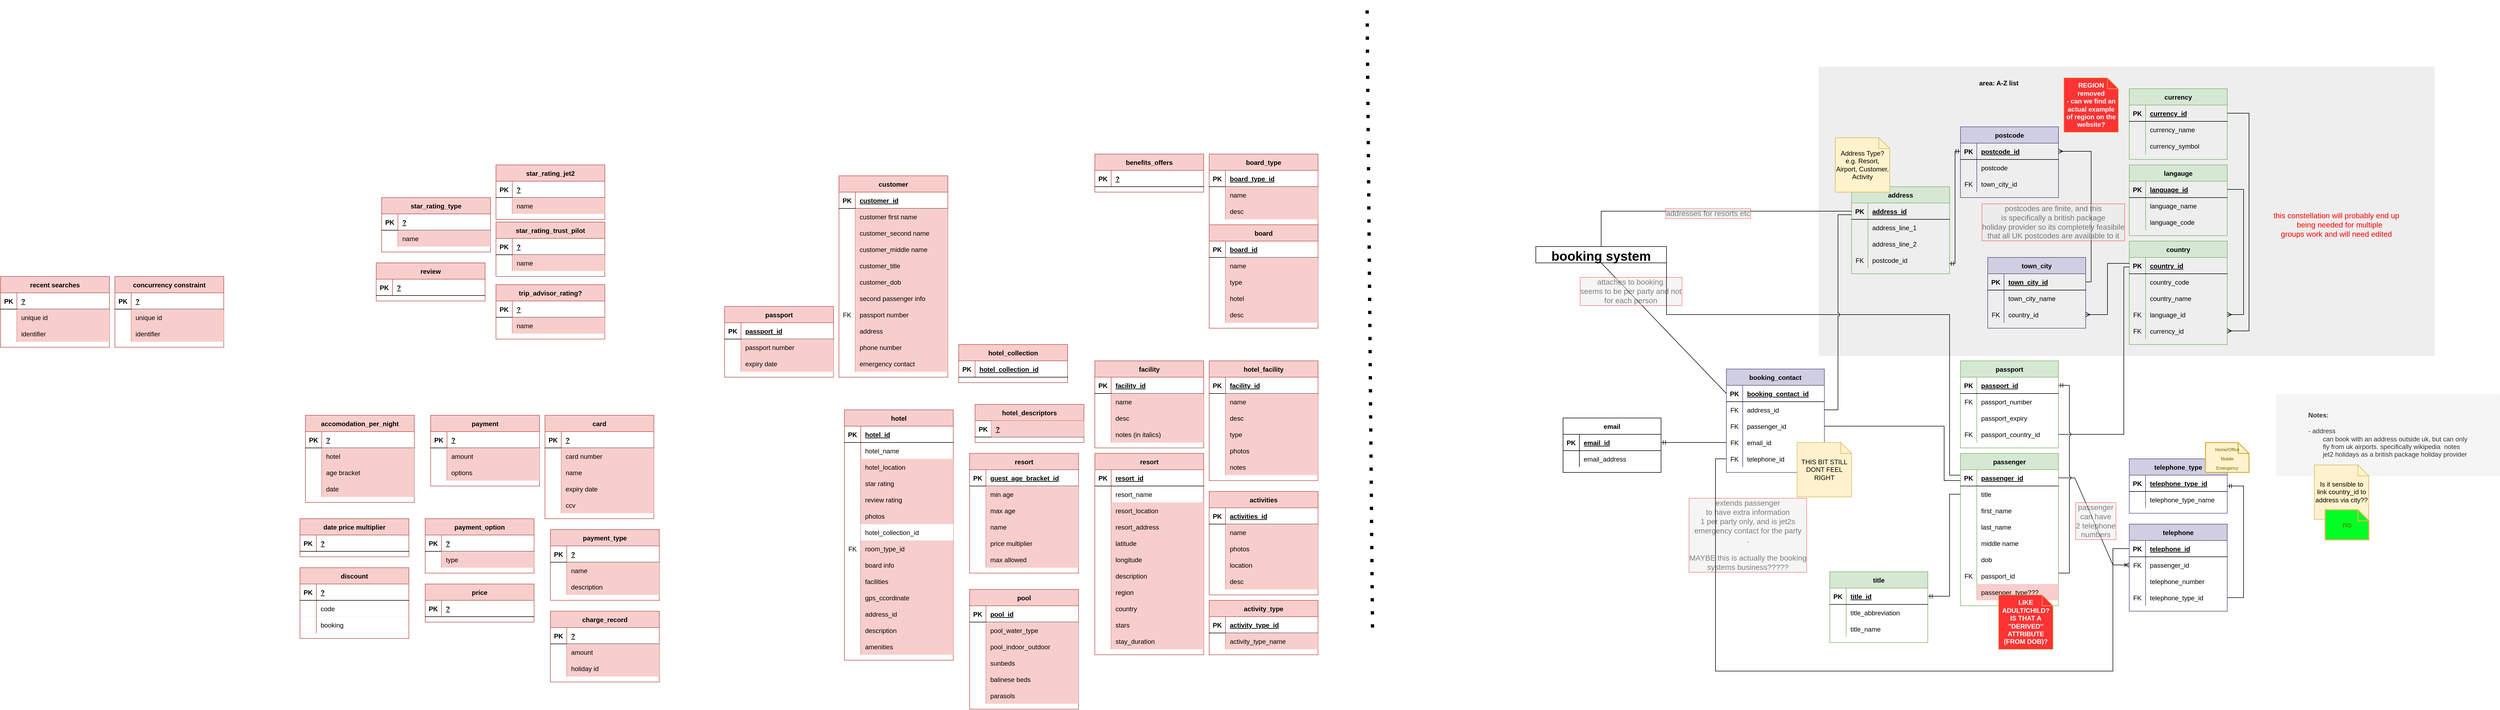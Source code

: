 <mxfile version="20.4.0" type="device"><diagram id="VMLesbgpOANa6hWWFfc3" name="Page-1"><mxGraphModel dx="5513" dy="2222" grid="1" gridSize="10" guides="1" tooltips="1" connect="1" arrows="1" fold="1" page="1" pageScale="1" pageWidth="1920" pageHeight="1200" math="0" shadow="0"><root><mxCell id="0"/><mxCell id="1" parent="0"/><mxCell id="wMUa6E_ztbOCHTHbJFEY-5" value="" style="rounded=0;whiteSpace=wrap;html=1;fillColor=#eeeeee;strokeColor=#36393d;strokeWidth=0;" vertex="1" parent="1"><mxGeometry x="370" y="100" width="1130" height="530" as="geometry"/></mxCell><mxCell id="VsR8rdNbdHVLF4eaSc7L-1" value="address" style="shape=table;startSize=30;container=1;collapsible=1;childLayout=tableLayout;fixedRows=1;rowLines=0;fontStyle=1;align=center;resizeLast=1;fillColor=#d5e8d4;strokeColor=#82b366;" parent="1" vertex="1"><mxGeometry x="430" y="320" width="180" height="160" as="geometry"/></mxCell><mxCell id="VsR8rdNbdHVLF4eaSc7L-2" value="" style="shape=tableRow;horizontal=0;startSize=0;swimlaneHead=0;swimlaneBody=0;fillColor=none;collapsible=0;dropTarget=0;points=[[0,0.5],[1,0.5]];portConstraint=eastwest;top=0;left=0;right=0;bottom=1;" parent="VsR8rdNbdHVLF4eaSc7L-1" vertex="1"><mxGeometry y="30" width="180" height="30" as="geometry"/></mxCell><mxCell id="VsR8rdNbdHVLF4eaSc7L-3" value="PK" style="shape=partialRectangle;connectable=0;fillColor=none;top=0;left=0;bottom=0;right=0;fontStyle=1;overflow=hidden;" parent="VsR8rdNbdHVLF4eaSc7L-2" vertex="1"><mxGeometry width="30" height="30" as="geometry"><mxRectangle width="30" height="30" as="alternateBounds"/></mxGeometry></mxCell><mxCell id="VsR8rdNbdHVLF4eaSc7L-4" value="address_id" style="shape=partialRectangle;connectable=0;fillColor=none;top=0;left=0;bottom=0;right=0;align=left;spacingLeft=6;fontStyle=5;overflow=hidden;" parent="VsR8rdNbdHVLF4eaSc7L-2" vertex="1"><mxGeometry x="30" width="150" height="30" as="geometry"><mxRectangle width="150" height="30" as="alternateBounds"/></mxGeometry></mxCell><mxCell id="VsR8rdNbdHVLF4eaSc7L-5" value="" style="shape=tableRow;horizontal=0;startSize=0;swimlaneHead=0;swimlaneBody=0;fillColor=none;collapsible=0;dropTarget=0;points=[[0,0.5],[1,0.5]];portConstraint=eastwest;top=0;left=0;right=0;bottom=0;" parent="VsR8rdNbdHVLF4eaSc7L-1" vertex="1"><mxGeometry y="60" width="180" height="30" as="geometry"/></mxCell><mxCell id="VsR8rdNbdHVLF4eaSc7L-6" value="" style="shape=partialRectangle;connectable=0;fillColor=none;top=0;left=0;bottom=0;right=0;editable=1;overflow=hidden;" parent="VsR8rdNbdHVLF4eaSc7L-5" vertex="1"><mxGeometry width="30" height="30" as="geometry"><mxRectangle width="30" height="30" as="alternateBounds"/></mxGeometry></mxCell><mxCell id="VsR8rdNbdHVLF4eaSc7L-7" value="address_line_1" style="shape=partialRectangle;connectable=0;fillColor=none;top=0;left=0;bottom=0;right=0;align=left;spacingLeft=6;overflow=hidden;" parent="VsR8rdNbdHVLF4eaSc7L-5" vertex="1"><mxGeometry x="30" width="150" height="30" as="geometry"><mxRectangle width="150" height="30" as="alternateBounds"/></mxGeometry></mxCell><mxCell id="VsR8rdNbdHVLF4eaSc7L-8" value="" style="shape=tableRow;horizontal=0;startSize=0;swimlaneHead=0;swimlaneBody=0;fillColor=none;collapsible=0;dropTarget=0;points=[[0,0.5],[1,0.5]];portConstraint=eastwest;top=0;left=0;right=0;bottom=0;" parent="VsR8rdNbdHVLF4eaSc7L-1" vertex="1"><mxGeometry y="90" width="180" height="30" as="geometry"/></mxCell><mxCell id="VsR8rdNbdHVLF4eaSc7L-9" value="" style="shape=partialRectangle;connectable=0;fillColor=none;top=0;left=0;bottom=0;right=0;editable=1;overflow=hidden;" parent="VsR8rdNbdHVLF4eaSc7L-8" vertex="1"><mxGeometry width="30" height="30" as="geometry"><mxRectangle width="30" height="30" as="alternateBounds"/></mxGeometry></mxCell><mxCell id="VsR8rdNbdHVLF4eaSc7L-10" value="address_line_2" style="shape=partialRectangle;connectable=0;fillColor=none;top=0;left=0;bottom=0;right=0;align=left;spacingLeft=6;overflow=hidden;" parent="VsR8rdNbdHVLF4eaSc7L-8" vertex="1"><mxGeometry x="30" width="150" height="30" as="geometry"><mxRectangle width="150" height="30" as="alternateBounds"/></mxGeometry></mxCell><mxCell id="VsR8rdNbdHVLF4eaSc7L-11" value="" style="shape=tableRow;horizontal=0;startSize=0;swimlaneHead=0;swimlaneBody=0;fillColor=none;collapsible=0;dropTarget=0;points=[[0,0.5],[1,0.5]];portConstraint=eastwest;top=0;left=0;right=0;bottom=0;" parent="VsR8rdNbdHVLF4eaSc7L-1" vertex="1"><mxGeometry y="120" width="180" height="30" as="geometry"/></mxCell><mxCell id="VsR8rdNbdHVLF4eaSc7L-12" value="FK" style="shape=partialRectangle;connectable=0;fillColor=none;top=0;left=0;bottom=0;right=0;editable=1;overflow=hidden;" parent="VsR8rdNbdHVLF4eaSc7L-11" vertex="1"><mxGeometry width="30" height="30" as="geometry"><mxRectangle width="30" height="30" as="alternateBounds"/></mxGeometry></mxCell><mxCell id="VsR8rdNbdHVLF4eaSc7L-13" value="postcode_id" style="shape=partialRectangle;connectable=0;fillColor=none;top=0;left=0;bottom=0;right=0;align=left;spacingLeft=6;overflow=hidden;" parent="VsR8rdNbdHVLF4eaSc7L-11" vertex="1"><mxGeometry x="30" width="150" height="30" as="geometry"><mxRectangle width="150" height="30" as="alternateBounds"/></mxGeometry></mxCell><mxCell id="VsR8rdNbdHVLF4eaSc7L-19" value="town_city" style="shape=table;startSize=30;container=1;collapsible=1;childLayout=tableLayout;fixedRows=1;rowLines=0;fontStyle=1;align=center;resizeLast=1;fillColor=#d0cee2;strokeColor=#56517e;" parent="1" vertex="1"><mxGeometry x="680" y="450" width="180" height="130" as="geometry"/></mxCell><mxCell id="VsR8rdNbdHVLF4eaSc7L-20" value="" style="shape=tableRow;horizontal=0;startSize=0;swimlaneHead=0;swimlaneBody=0;fillColor=none;collapsible=0;dropTarget=0;points=[[0,0.5],[1,0.5]];portConstraint=eastwest;top=0;left=0;right=0;bottom=1;" parent="VsR8rdNbdHVLF4eaSc7L-19" vertex="1"><mxGeometry y="30" width="180" height="30" as="geometry"/></mxCell><mxCell id="VsR8rdNbdHVLF4eaSc7L-21" value="PK" style="shape=partialRectangle;connectable=0;fillColor=none;top=0;left=0;bottom=0;right=0;fontStyle=1;overflow=hidden;" parent="VsR8rdNbdHVLF4eaSc7L-20" vertex="1"><mxGeometry width="30" height="30" as="geometry"><mxRectangle width="30" height="30" as="alternateBounds"/></mxGeometry></mxCell><mxCell id="VsR8rdNbdHVLF4eaSc7L-22" value="town_city_id" style="shape=partialRectangle;connectable=0;fillColor=none;top=0;left=0;bottom=0;right=0;align=left;spacingLeft=6;fontStyle=5;overflow=hidden;" parent="VsR8rdNbdHVLF4eaSc7L-20" vertex="1"><mxGeometry x="30" width="150" height="30" as="geometry"><mxRectangle width="150" height="30" as="alternateBounds"/></mxGeometry></mxCell><mxCell id="VsR8rdNbdHVLF4eaSc7L-23" value="" style="shape=tableRow;horizontal=0;startSize=0;swimlaneHead=0;swimlaneBody=0;fillColor=none;collapsible=0;dropTarget=0;points=[[0,0.5],[1,0.5]];portConstraint=eastwest;top=0;left=0;right=0;bottom=0;" parent="VsR8rdNbdHVLF4eaSc7L-19" vertex="1"><mxGeometry y="60" width="180" height="30" as="geometry"/></mxCell><mxCell id="VsR8rdNbdHVLF4eaSc7L-24" value="" style="shape=partialRectangle;connectable=0;fillColor=none;top=0;left=0;bottom=0;right=0;editable=1;overflow=hidden;" parent="VsR8rdNbdHVLF4eaSc7L-23" vertex="1"><mxGeometry width="30" height="30" as="geometry"><mxRectangle width="30" height="30" as="alternateBounds"/></mxGeometry></mxCell><mxCell id="VsR8rdNbdHVLF4eaSc7L-25" value="town_city_name" style="shape=partialRectangle;connectable=0;fillColor=none;top=0;left=0;bottom=0;right=0;align=left;spacingLeft=6;overflow=hidden;" parent="VsR8rdNbdHVLF4eaSc7L-23" vertex="1"><mxGeometry x="30" width="150" height="30" as="geometry"><mxRectangle width="150" height="30" as="alternateBounds"/></mxGeometry></mxCell><mxCell id="VsR8rdNbdHVLF4eaSc7L-26" value="" style="shape=tableRow;horizontal=0;startSize=0;swimlaneHead=0;swimlaneBody=0;fillColor=none;collapsible=0;dropTarget=0;points=[[0,0.5],[1,0.5]];portConstraint=eastwest;top=0;left=0;right=0;bottom=0;" parent="VsR8rdNbdHVLF4eaSc7L-19" vertex="1"><mxGeometry y="90" width="180" height="30" as="geometry"/></mxCell><mxCell id="VsR8rdNbdHVLF4eaSc7L-27" value="FK" style="shape=partialRectangle;connectable=0;fillColor=none;top=0;left=0;bottom=0;right=0;editable=1;overflow=hidden;" parent="VsR8rdNbdHVLF4eaSc7L-26" vertex="1"><mxGeometry width="30" height="30" as="geometry"><mxRectangle width="30" height="30" as="alternateBounds"/></mxGeometry></mxCell><mxCell id="VsR8rdNbdHVLF4eaSc7L-28" value="country_id" style="shape=partialRectangle;connectable=0;fillColor=none;top=0;left=0;bottom=0;right=0;align=left;spacingLeft=6;overflow=hidden;" parent="VsR8rdNbdHVLF4eaSc7L-26" vertex="1"><mxGeometry x="30" width="150" height="30" as="geometry"><mxRectangle width="150" height="30" as="alternateBounds"/></mxGeometry></mxCell><mxCell id="VsR8rdNbdHVLF4eaSc7L-35" value="" style="endArrow=ERmandOne;html=1;rounded=0;entryX=0;entryY=0.5;entryDx=0;entryDy=0;edgeStyle=orthogonalEdgeStyle;exitX=0.996;exitY=0.711;exitDx=0;exitDy=0;exitPerimeter=0;startArrow=ERmandOne;startFill=0;endFill=0;" parent="1" source="VsR8rdNbdHVLF4eaSc7L-11" target="MnpmibZjDhZDyuiUZ1KX-165" edge="1"><mxGeometry relative="1" as="geometry"><mxPoint x="650" y="500" as="sourcePoint"/><mxPoint x="930" y="820" as="targetPoint"/><Array as="points"><mxPoint x="620" y="461"/><mxPoint x="620" y="255"/></Array></mxGeometry></mxCell><mxCell id="VsR8rdNbdHVLF4eaSc7L-137" value="passenger" style="shape=table;startSize=30;container=1;collapsible=1;childLayout=tableLayout;fixedRows=1;rowLines=0;fontStyle=1;align=center;resizeLast=1;fillColor=#d5e8d4;strokeColor=#82b366;" parent="1" vertex="1"><mxGeometry x="630" y="810" width="180" height="280" as="geometry"/></mxCell><mxCell id="VsR8rdNbdHVLF4eaSc7L-138" value="" style="shape=tableRow;horizontal=0;startSize=0;swimlaneHead=0;swimlaneBody=0;fillColor=none;collapsible=0;dropTarget=0;points=[[0,0.5],[1,0.5]];portConstraint=eastwest;top=0;left=0;right=0;bottom=1;" parent="VsR8rdNbdHVLF4eaSc7L-137" vertex="1"><mxGeometry y="30" width="180" height="30" as="geometry"/></mxCell><mxCell id="VsR8rdNbdHVLF4eaSc7L-139" value="PK" style="shape=partialRectangle;connectable=0;fillColor=none;top=0;left=0;bottom=0;right=0;fontStyle=1;overflow=hidden;" parent="VsR8rdNbdHVLF4eaSc7L-138" vertex="1"><mxGeometry width="30" height="30" as="geometry"><mxRectangle width="30" height="30" as="alternateBounds"/></mxGeometry></mxCell><mxCell id="VsR8rdNbdHVLF4eaSc7L-140" value="passenger_id" style="shape=partialRectangle;connectable=0;fillColor=none;top=0;left=0;bottom=0;right=0;align=left;spacingLeft=6;fontStyle=5;overflow=hidden;" parent="VsR8rdNbdHVLF4eaSc7L-138" vertex="1"><mxGeometry x="30" width="150" height="30" as="geometry"><mxRectangle width="150" height="30" as="alternateBounds"/></mxGeometry></mxCell><mxCell id="VsR8rdNbdHVLF4eaSc7L-141" value="" style="shape=tableRow;horizontal=0;startSize=0;swimlaneHead=0;swimlaneBody=0;fillColor=none;collapsible=0;dropTarget=0;points=[[0,0.5],[1,0.5]];portConstraint=eastwest;top=0;left=0;right=0;bottom=0;" parent="VsR8rdNbdHVLF4eaSc7L-137" vertex="1"><mxGeometry y="60" width="180" height="30" as="geometry"/></mxCell><mxCell id="VsR8rdNbdHVLF4eaSc7L-142" value="" style="shape=partialRectangle;connectable=0;fillColor=none;top=0;left=0;bottom=0;right=0;editable=1;overflow=hidden;" parent="VsR8rdNbdHVLF4eaSc7L-141" vertex="1"><mxGeometry width="30" height="30" as="geometry"><mxRectangle width="30" height="30" as="alternateBounds"/></mxGeometry></mxCell><mxCell id="VsR8rdNbdHVLF4eaSc7L-143" value="title" style="shape=partialRectangle;connectable=0;fillColor=none;top=0;left=0;bottom=0;right=0;align=left;spacingLeft=6;overflow=hidden;" parent="VsR8rdNbdHVLF4eaSc7L-141" vertex="1"><mxGeometry x="30" width="150" height="30" as="geometry"><mxRectangle width="150" height="30" as="alternateBounds"/></mxGeometry></mxCell><mxCell id="VsR8rdNbdHVLF4eaSc7L-144" value="" style="shape=tableRow;horizontal=0;startSize=0;swimlaneHead=0;swimlaneBody=0;fillColor=none;collapsible=0;dropTarget=0;points=[[0,0.5],[1,0.5]];portConstraint=eastwest;top=0;left=0;right=0;bottom=0;" parent="VsR8rdNbdHVLF4eaSc7L-137" vertex="1"><mxGeometry y="90" width="180" height="30" as="geometry"/></mxCell><mxCell id="VsR8rdNbdHVLF4eaSc7L-145" value="" style="shape=partialRectangle;connectable=0;fillColor=none;top=0;left=0;bottom=0;right=0;editable=1;overflow=hidden;" parent="VsR8rdNbdHVLF4eaSc7L-144" vertex="1"><mxGeometry width="30" height="30" as="geometry"><mxRectangle width="30" height="30" as="alternateBounds"/></mxGeometry></mxCell><mxCell id="VsR8rdNbdHVLF4eaSc7L-146" value="first_name" style="shape=partialRectangle;connectable=0;fillColor=none;top=0;left=0;bottom=0;right=0;align=left;spacingLeft=6;overflow=hidden;" parent="VsR8rdNbdHVLF4eaSc7L-144" vertex="1"><mxGeometry x="30" width="150" height="30" as="geometry"><mxRectangle width="150" height="30" as="alternateBounds"/></mxGeometry></mxCell><mxCell id="VsR8rdNbdHVLF4eaSc7L-147" value="" style="shape=tableRow;horizontal=0;startSize=0;swimlaneHead=0;swimlaneBody=0;fillColor=none;collapsible=0;dropTarget=0;points=[[0,0.5],[1,0.5]];portConstraint=eastwest;top=0;left=0;right=0;bottom=0;" parent="VsR8rdNbdHVLF4eaSc7L-137" vertex="1"><mxGeometry y="120" width="180" height="30" as="geometry"/></mxCell><mxCell id="VsR8rdNbdHVLF4eaSc7L-148" value="" style="shape=partialRectangle;connectable=0;fillColor=none;top=0;left=0;bottom=0;right=0;editable=1;overflow=hidden;" parent="VsR8rdNbdHVLF4eaSc7L-147" vertex="1"><mxGeometry width="30" height="30" as="geometry"><mxRectangle width="30" height="30" as="alternateBounds"/></mxGeometry></mxCell><mxCell id="VsR8rdNbdHVLF4eaSc7L-149" value="last_name" style="shape=partialRectangle;connectable=0;fillColor=none;top=0;left=0;bottom=0;right=0;align=left;spacingLeft=6;overflow=hidden;" parent="VsR8rdNbdHVLF4eaSc7L-147" vertex="1"><mxGeometry x="30" width="150" height="30" as="geometry"><mxRectangle width="150" height="30" as="alternateBounds"/></mxGeometry></mxCell><mxCell id="TyIwQWU58gl7tGrPK4b7-525" value="" style="shape=tableRow;horizontal=0;startSize=0;swimlaneHead=0;swimlaneBody=0;fillColor=none;collapsible=0;dropTarget=0;points=[[0,0.5],[1,0.5]];portConstraint=eastwest;top=0;left=0;right=0;bottom=0;" parent="VsR8rdNbdHVLF4eaSc7L-137" vertex="1"><mxGeometry y="150" width="180" height="30" as="geometry"/></mxCell><mxCell id="TyIwQWU58gl7tGrPK4b7-526" value="" style="shape=partialRectangle;connectable=0;fillColor=none;top=0;left=0;bottom=0;right=0;editable=1;overflow=hidden;" parent="TyIwQWU58gl7tGrPK4b7-525" vertex="1"><mxGeometry width="30" height="30" as="geometry"><mxRectangle width="30" height="30" as="alternateBounds"/></mxGeometry></mxCell><mxCell id="TyIwQWU58gl7tGrPK4b7-527" value="middle name" style="shape=partialRectangle;connectable=0;fillColor=none;top=0;left=0;bottom=0;right=0;align=left;spacingLeft=6;overflow=hidden;" parent="TyIwQWU58gl7tGrPK4b7-525" vertex="1"><mxGeometry x="30" width="150" height="30" as="geometry"><mxRectangle width="150" height="30" as="alternateBounds"/></mxGeometry></mxCell><mxCell id="VsR8rdNbdHVLF4eaSc7L-151" value="" style="shape=tableRow;horizontal=0;startSize=0;swimlaneHead=0;swimlaneBody=0;fillColor=none;collapsible=0;dropTarget=0;points=[[0,0.5],[1,0.5]];portConstraint=eastwest;top=0;left=0;right=0;bottom=0;" parent="VsR8rdNbdHVLF4eaSc7L-137" vertex="1"><mxGeometry y="180" width="180" height="30" as="geometry"/></mxCell><mxCell id="VsR8rdNbdHVLF4eaSc7L-152" value="" style="shape=partialRectangle;connectable=0;fillColor=none;top=0;left=0;bottom=0;right=0;editable=1;overflow=hidden;" parent="VsR8rdNbdHVLF4eaSc7L-151" vertex="1"><mxGeometry width="30" height="30" as="geometry"><mxRectangle width="30" height="30" as="alternateBounds"/></mxGeometry></mxCell><mxCell id="VsR8rdNbdHVLF4eaSc7L-153" value="dob" style="shape=partialRectangle;connectable=0;fillColor=none;top=0;left=0;bottom=0;right=0;align=left;spacingLeft=6;overflow=hidden;" parent="VsR8rdNbdHVLF4eaSc7L-151" vertex="1"><mxGeometry x="30" width="150" height="30" as="geometry"><mxRectangle width="150" height="30" as="alternateBounds"/></mxGeometry></mxCell><mxCell id="MnpmibZjDhZDyuiUZ1KX-195" value="" style="shape=tableRow;horizontal=0;startSize=0;swimlaneHead=0;swimlaneBody=0;fillColor=none;collapsible=0;dropTarget=0;points=[[0,0.5],[1,0.5]];portConstraint=eastwest;top=0;left=0;right=0;bottom=0;" parent="VsR8rdNbdHVLF4eaSc7L-137" vertex="1"><mxGeometry y="210" width="180" height="30" as="geometry"/></mxCell><mxCell id="MnpmibZjDhZDyuiUZ1KX-196" value="FK" style="shape=partialRectangle;connectable=0;fillColor=none;top=0;left=0;bottom=0;right=0;editable=1;overflow=hidden;" parent="MnpmibZjDhZDyuiUZ1KX-195" vertex="1"><mxGeometry width="30" height="30" as="geometry"><mxRectangle width="30" height="30" as="alternateBounds"/></mxGeometry></mxCell><mxCell id="MnpmibZjDhZDyuiUZ1KX-197" value="passport_id" style="shape=partialRectangle;connectable=0;fillColor=none;top=0;left=0;bottom=0;right=0;align=left;spacingLeft=6;overflow=hidden;" parent="MnpmibZjDhZDyuiUZ1KX-195" vertex="1"><mxGeometry x="30" width="150" height="30" as="geometry"><mxRectangle width="150" height="30" as="alternateBounds"/></mxGeometry></mxCell><mxCell id="TyIwQWU58gl7tGrPK4b7-528" value="" style="shape=tableRow;horizontal=0;startSize=0;swimlaneHead=0;swimlaneBody=0;fillColor=none;collapsible=0;dropTarget=0;points=[[0,0.5],[1,0.5]];portConstraint=eastwest;top=0;left=0;right=0;bottom=0;" parent="VsR8rdNbdHVLF4eaSc7L-137" vertex="1"><mxGeometry y="240" width="180" height="30" as="geometry"/></mxCell><mxCell id="TyIwQWU58gl7tGrPK4b7-529" value="" style="shape=partialRectangle;connectable=0;fillColor=none;top=0;left=0;bottom=0;right=0;editable=1;overflow=hidden;" parent="TyIwQWU58gl7tGrPK4b7-528" vertex="1"><mxGeometry width="30" height="30" as="geometry"><mxRectangle width="30" height="30" as="alternateBounds"/></mxGeometry></mxCell><mxCell id="TyIwQWU58gl7tGrPK4b7-530" value="passenger_type???" style="shape=partialRectangle;connectable=0;fillColor=#f8cecc;top=0;left=0;bottom=0;right=0;align=left;spacingLeft=6;overflow=hidden;strokeColor=#b85450;" parent="TyIwQWU58gl7tGrPK4b7-528" vertex="1"><mxGeometry x="30" width="150" height="30" as="geometry"><mxRectangle width="150" height="30" as="alternateBounds"/></mxGeometry></mxCell><mxCell id="VsR8rdNbdHVLF4eaSc7L-176" value="country" style="shape=table;startSize=30;container=1;collapsible=1;childLayout=tableLayout;fixedRows=1;rowLines=0;fontStyle=1;align=center;resizeLast=1;fillColor=#d5e8d4;strokeColor=#82b366;" parent="1" vertex="1"><mxGeometry x="940" y="420" width="180" height="190" as="geometry"/></mxCell><mxCell id="VsR8rdNbdHVLF4eaSc7L-177" value="" style="shape=tableRow;horizontal=0;startSize=0;swimlaneHead=0;swimlaneBody=0;fillColor=none;collapsible=0;dropTarget=0;points=[[0,0.5],[1,0.5]];portConstraint=eastwest;top=0;left=0;right=0;bottom=1;" parent="VsR8rdNbdHVLF4eaSc7L-176" vertex="1"><mxGeometry y="30" width="180" height="30" as="geometry"/></mxCell><mxCell id="VsR8rdNbdHVLF4eaSc7L-178" value="PK" style="shape=partialRectangle;connectable=0;fillColor=none;top=0;left=0;bottom=0;right=0;fontStyle=1;overflow=hidden;" parent="VsR8rdNbdHVLF4eaSc7L-177" vertex="1"><mxGeometry width="30" height="30" as="geometry"><mxRectangle width="30" height="30" as="alternateBounds"/></mxGeometry></mxCell><mxCell id="VsR8rdNbdHVLF4eaSc7L-179" value="country_id" style="shape=partialRectangle;connectable=0;fillColor=none;top=0;left=0;bottom=0;right=0;align=left;spacingLeft=6;fontStyle=5;overflow=hidden;" parent="VsR8rdNbdHVLF4eaSc7L-177" vertex="1"><mxGeometry x="30" width="150" height="30" as="geometry"><mxRectangle width="150" height="30" as="alternateBounds"/></mxGeometry></mxCell><mxCell id="VsR8rdNbdHVLF4eaSc7L-180" value="" style="shape=tableRow;horizontal=0;startSize=0;swimlaneHead=0;swimlaneBody=0;fillColor=none;collapsible=0;dropTarget=0;points=[[0,0.5],[1,0.5]];portConstraint=eastwest;top=0;left=0;right=0;bottom=0;" parent="VsR8rdNbdHVLF4eaSc7L-176" vertex="1"><mxGeometry y="60" width="180" height="30" as="geometry"/></mxCell><mxCell id="VsR8rdNbdHVLF4eaSc7L-181" value="" style="shape=partialRectangle;connectable=0;fillColor=none;top=0;left=0;bottom=0;right=0;editable=1;overflow=hidden;" parent="VsR8rdNbdHVLF4eaSc7L-180" vertex="1"><mxGeometry width="30" height="30" as="geometry"><mxRectangle width="30" height="30" as="alternateBounds"/></mxGeometry></mxCell><mxCell id="VsR8rdNbdHVLF4eaSc7L-182" value="country_code" style="shape=partialRectangle;connectable=0;fillColor=none;top=0;left=0;bottom=0;right=0;align=left;spacingLeft=6;overflow=hidden;" parent="VsR8rdNbdHVLF4eaSc7L-180" vertex="1"><mxGeometry x="30" width="150" height="30" as="geometry"><mxRectangle width="150" height="30" as="alternateBounds"/></mxGeometry></mxCell><mxCell id="VsR8rdNbdHVLF4eaSc7L-183" value="" style="shape=tableRow;horizontal=0;startSize=0;swimlaneHead=0;swimlaneBody=0;fillColor=none;collapsible=0;dropTarget=0;points=[[0,0.5],[1,0.5]];portConstraint=eastwest;top=0;left=0;right=0;bottom=0;" parent="VsR8rdNbdHVLF4eaSc7L-176" vertex="1"><mxGeometry y="90" width="180" height="30" as="geometry"/></mxCell><mxCell id="VsR8rdNbdHVLF4eaSc7L-184" value="" style="shape=partialRectangle;connectable=0;fillColor=none;top=0;left=0;bottom=0;right=0;editable=1;overflow=hidden;" parent="VsR8rdNbdHVLF4eaSc7L-183" vertex="1"><mxGeometry width="30" height="30" as="geometry"><mxRectangle width="30" height="30" as="alternateBounds"/></mxGeometry></mxCell><mxCell id="VsR8rdNbdHVLF4eaSc7L-185" value="country_name" style="shape=partialRectangle;connectable=0;fillColor=none;top=0;left=0;bottom=0;right=0;align=left;spacingLeft=6;overflow=hidden;" parent="VsR8rdNbdHVLF4eaSc7L-183" vertex="1"><mxGeometry x="30" width="150" height="30" as="geometry"><mxRectangle width="150" height="30" as="alternateBounds"/></mxGeometry></mxCell><mxCell id="VsR8rdNbdHVLF4eaSc7L-186" value="" style="shape=tableRow;horizontal=0;startSize=0;swimlaneHead=0;swimlaneBody=0;fillColor=none;collapsible=0;dropTarget=0;points=[[0,0.5],[1,0.5]];portConstraint=eastwest;top=0;left=0;right=0;bottom=0;" parent="VsR8rdNbdHVLF4eaSc7L-176" vertex="1"><mxGeometry y="120" width="180" height="30" as="geometry"/></mxCell><mxCell id="VsR8rdNbdHVLF4eaSc7L-187" value="FK" style="shape=partialRectangle;connectable=0;fillColor=none;top=0;left=0;bottom=0;right=0;editable=1;overflow=hidden;" parent="VsR8rdNbdHVLF4eaSc7L-186" vertex="1"><mxGeometry width="30" height="30" as="geometry"><mxRectangle width="30" height="30" as="alternateBounds"/></mxGeometry></mxCell><mxCell id="VsR8rdNbdHVLF4eaSc7L-188" value="language_id" style="shape=partialRectangle;connectable=0;fillColor=none;top=0;left=0;bottom=0;right=0;align=left;spacingLeft=6;overflow=hidden;" parent="VsR8rdNbdHVLF4eaSc7L-186" vertex="1"><mxGeometry x="30" width="150" height="30" as="geometry"><mxRectangle width="150" height="30" as="alternateBounds"/></mxGeometry></mxCell><mxCell id="MnpmibZjDhZDyuiUZ1KX-139" value="" style="shape=tableRow;horizontal=0;startSize=0;swimlaneHead=0;swimlaneBody=0;fillColor=none;collapsible=0;dropTarget=0;points=[[0,0.5],[1,0.5]];portConstraint=eastwest;top=0;left=0;right=0;bottom=0;" parent="VsR8rdNbdHVLF4eaSc7L-176" vertex="1"><mxGeometry y="150" width="180" height="30" as="geometry"/></mxCell><mxCell id="MnpmibZjDhZDyuiUZ1KX-140" value="FK" style="shape=partialRectangle;connectable=0;fillColor=none;top=0;left=0;bottom=0;right=0;editable=1;overflow=hidden;" parent="MnpmibZjDhZDyuiUZ1KX-139" vertex="1"><mxGeometry width="30" height="30" as="geometry"><mxRectangle width="30" height="30" as="alternateBounds"/></mxGeometry></mxCell><mxCell id="MnpmibZjDhZDyuiUZ1KX-141" value="currency_id" style="shape=partialRectangle;connectable=0;fillColor=none;top=0;left=0;bottom=0;right=0;align=left;spacingLeft=6;overflow=hidden;" parent="MnpmibZjDhZDyuiUZ1KX-139" vertex="1"><mxGeometry x="30" width="150" height="30" as="geometry"><mxRectangle width="150" height="30" as="alternateBounds"/></mxGeometry></mxCell><mxCell id="VsR8rdNbdHVLF4eaSc7L-203" value="langauge" style="shape=table;startSize=30;container=1;collapsible=1;childLayout=tableLayout;fixedRows=1;rowLines=0;fontStyle=1;align=center;resizeLast=1;fillColor=#d5e8d4;strokeColor=#82b366;" parent="1" vertex="1"><mxGeometry x="940" y="280" width="180" height="130" as="geometry"/></mxCell><mxCell id="VsR8rdNbdHVLF4eaSc7L-204" value="" style="shape=tableRow;horizontal=0;startSize=0;swimlaneHead=0;swimlaneBody=0;fillColor=none;collapsible=0;dropTarget=0;points=[[0,0.5],[1,0.5]];portConstraint=eastwest;top=0;left=0;right=0;bottom=1;" parent="VsR8rdNbdHVLF4eaSc7L-203" vertex="1"><mxGeometry y="30" width="180" height="30" as="geometry"/></mxCell><mxCell id="VsR8rdNbdHVLF4eaSc7L-205" value="PK" style="shape=partialRectangle;connectable=0;fillColor=none;top=0;left=0;bottom=0;right=0;fontStyle=1;overflow=hidden;" parent="VsR8rdNbdHVLF4eaSc7L-204" vertex="1"><mxGeometry width="30" height="30" as="geometry"><mxRectangle width="30" height="30" as="alternateBounds"/></mxGeometry></mxCell><mxCell id="VsR8rdNbdHVLF4eaSc7L-206" value="language_id" style="shape=partialRectangle;connectable=0;fillColor=none;top=0;left=0;bottom=0;right=0;align=left;spacingLeft=6;fontStyle=5;overflow=hidden;" parent="VsR8rdNbdHVLF4eaSc7L-204" vertex="1"><mxGeometry x="30" width="150" height="30" as="geometry"><mxRectangle width="150" height="30" as="alternateBounds"/></mxGeometry></mxCell><mxCell id="VsR8rdNbdHVLF4eaSc7L-207" value="" style="shape=tableRow;horizontal=0;startSize=0;swimlaneHead=0;swimlaneBody=0;fillColor=none;collapsible=0;dropTarget=0;points=[[0,0.5],[1,0.5]];portConstraint=eastwest;top=0;left=0;right=0;bottom=0;" parent="VsR8rdNbdHVLF4eaSc7L-203" vertex="1"><mxGeometry y="60" width="180" height="30" as="geometry"/></mxCell><mxCell id="VsR8rdNbdHVLF4eaSc7L-208" value="" style="shape=partialRectangle;connectable=0;fillColor=none;top=0;left=0;bottom=0;right=0;editable=1;overflow=hidden;" parent="VsR8rdNbdHVLF4eaSc7L-207" vertex="1"><mxGeometry width="30" height="30" as="geometry"><mxRectangle width="30" height="30" as="alternateBounds"/></mxGeometry></mxCell><mxCell id="VsR8rdNbdHVLF4eaSc7L-209" value="language_name" style="shape=partialRectangle;connectable=0;fillColor=none;top=0;left=0;bottom=0;right=0;align=left;spacingLeft=6;overflow=hidden;" parent="VsR8rdNbdHVLF4eaSc7L-207" vertex="1"><mxGeometry x="30" width="150" height="30" as="geometry"><mxRectangle width="150" height="30" as="alternateBounds"/></mxGeometry></mxCell><mxCell id="VsR8rdNbdHVLF4eaSc7L-210" value="" style="shape=tableRow;horizontal=0;startSize=0;swimlaneHead=0;swimlaneBody=0;fillColor=none;collapsible=0;dropTarget=0;points=[[0,0.5],[1,0.5]];portConstraint=eastwest;top=0;left=0;right=0;bottom=0;" parent="VsR8rdNbdHVLF4eaSc7L-203" vertex="1"><mxGeometry y="90" width="180" height="30" as="geometry"/></mxCell><mxCell id="VsR8rdNbdHVLF4eaSc7L-211" value="" style="shape=partialRectangle;connectable=0;fillColor=none;top=0;left=0;bottom=0;right=0;editable=1;overflow=hidden;" parent="VsR8rdNbdHVLF4eaSc7L-210" vertex="1"><mxGeometry width="30" height="30" as="geometry"><mxRectangle width="30" height="30" as="alternateBounds"/></mxGeometry></mxCell><mxCell id="VsR8rdNbdHVLF4eaSc7L-212" value="language_code" style="shape=partialRectangle;connectable=0;fillColor=none;top=0;left=0;bottom=0;right=0;align=left;spacingLeft=6;overflow=hidden;" parent="VsR8rdNbdHVLF4eaSc7L-210" vertex="1"><mxGeometry x="30" width="150" height="30" as="geometry"><mxRectangle width="150" height="30" as="alternateBounds"/></mxGeometry></mxCell><mxCell id="VsR8rdNbdHVLF4eaSc7L-254" value="telephone" style="shape=table;startSize=30;container=1;collapsible=1;childLayout=tableLayout;fixedRows=1;rowLines=0;fontStyle=1;align=center;resizeLast=1;fillColor=#d0cee2;strokeColor=#56517e;" parent="1" vertex="1"><mxGeometry x="940" y="940" width="180" height="160" as="geometry"/></mxCell><mxCell id="VsR8rdNbdHVLF4eaSc7L-255" value="" style="shape=tableRow;horizontal=0;startSize=0;swimlaneHead=0;swimlaneBody=0;fillColor=none;collapsible=0;dropTarget=0;points=[[0,0.5],[1,0.5]];portConstraint=eastwest;top=0;left=0;right=0;bottom=1;" parent="VsR8rdNbdHVLF4eaSc7L-254" vertex="1"><mxGeometry y="30" width="180" height="30" as="geometry"/></mxCell><mxCell id="VsR8rdNbdHVLF4eaSc7L-256" value="PK" style="shape=partialRectangle;connectable=0;fillColor=none;top=0;left=0;bottom=0;right=0;fontStyle=1;overflow=hidden;" parent="VsR8rdNbdHVLF4eaSc7L-255" vertex="1"><mxGeometry width="30" height="30" as="geometry"><mxRectangle width="30" height="30" as="alternateBounds"/></mxGeometry></mxCell><mxCell id="VsR8rdNbdHVLF4eaSc7L-257" value="telephone_id" style="shape=partialRectangle;connectable=0;fillColor=none;top=0;left=0;bottom=0;right=0;align=left;spacingLeft=6;fontStyle=5;overflow=hidden;" parent="VsR8rdNbdHVLF4eaSc7L-255" vertex="1"><mxGeometry x="30" width="150" height="30" as="geometry"><mxRectangle width="150" height="30" as="alternateBounds"/></mxGeometry></mxCell><mxCell id="VsR8rdNbdHVLF4eaSc7L-258" value="" style="shape=tableRow;horizontal=0;startSize=0;swimlaneHead=0;swimlaneBody=0;fillColor=none;collapsible=0;dropTarget=0;points=[[0,0.5],[1,0.5]];portConstraint=eastwest;top=0;left=0;right=0;bottom=0;" parent="VsR8rdNbdHVLF4eaSc7L-254" vertex="1"><mxGeometry y="60" width="180" height="30" as="geometry"/></mxCell><mxCell id="VsR8rdNbdHVLF4eaSc7L-259" value="FK" style="shape=partialRectangle;connectable=0;fillColor=none;top=0;left=0;bottom=0;right=0;editable=1;overflow=hidden;" parent="VsR8rdNbdHVLF4eaSc7L-258" vertex="1"><mxGeometry width="30" height="30" as="geometry"><mxRectangle width="30" height="30" as="alternateBounds"/></mxGeometry></mxCell><mxCell id="VsR8rdNbdHVLF4eaSc7L-260" value="passenger_id" style="shape=partialRectangle;connectable=0;fillColor=none;top=0;left=0;bottom=0;right=0;align=left;spacingLeft=6;overflow=hidden;" parent="VsR8rdNbdHVLF4eaSc7L-258" vertex="1"><mxGeometry x="30" width="150" height="30" as="geometry"><mxRectangle width="150" height="30" as="alternateBounds"/></mxGeometry></mxCell><mxCell id="VsR8rdNbdHVLF4eaSc7L-261" value="" style="shape=tableRow;horizontal=0;startSize=0;swimlaneHead=0;swimlaneBody=0;fillColor=none;collapsible=0;dropTarget=0;points=[[0,0.5],[1,0.5]];portConstraint=eastwest;top=0;left=0;right=0;bottom=0;" parent="VsR8rdNbdHVLF4eaSc7L-254" vertex="1"><mxGeometry y="90" width="180" height="30" as="geometry"/></mxCell><mxCell id="VsR8rdNbdHVLF4eaSc7L-262" value="" style="shape=partialRectangle;connectable=0;fillColor=none;top=0;left=0;bottom=0;right=0;editable=1;overflow=hidden;" parent="VsR8rdNbdHVLF4eaSc7L-261" vertex="1"><mxGeometry width="30" height="30" as="geometry"><mxRectangle width="30" height="30" as="alternateBounds"/></mxGeometry></mxCell><mxCell id="VsR8rdNbdHVLF4eaSc7L-263" value="telephone_number" style="shape=partialRectangle;connectable=0;fillColor=none;top=0;left=0;bottom=0;right=0;align=left;spacingLeft=6;overflow=hidden;" parent="VsR8rdNbdHVLF4eaSc7L-261" vertex="1"><mxGeometry x="30" width="150" height="30" as="geometry"><mxRectangle width="150" height="30" as="alternateBounds"/></mxGeometry></mxCell><mxCell id="MnpmibZjDhZDyuiUZ1KX-121" value="" style="shape=tableRow;horizontal=0;startSize=0;swimlaneHead=0;swimlaneBody=0;fillColor=none;collapsible=0;dropTarget=0;points=[[0,0.5],[1,0.5]];portConstraint=eastwest;top=0;left=0;right=0;bottom=0;" parent="VsR8rdNbdHVLF4eaSc7L-254" vertex="1"><mxGeometry y="120" width="180" height="30" as="geometry"/></mxCell><mxCell id="MnpmibZjDhZDyuiUZ1KX-122" value="FK" style="shape=partialRectangle;connectable=0;fillColor=none;top=0;left=0;bottom=0;right=0;editable=1;overflow=hidden;" parent="MnpmibZjDhZDyuiUZ1KX-121" vertex="1"><mxGeometry width="30" height="30" as="geometry"><mxRectangle width="30" height="30" as="alternateBounds"/></mxGeometry></mxCell><mxCell id="MnpmibZjDhZDyuiUZ1KX-123" value="telephone_type_id" style="shape=partialRectangle;connectable=0;fillColor=none;top=0;left=0;bottom=0;right=0;align=left;spacingLeft=6;overflow=hidden;" parent="MnpmibZjDhZDyuiUZ1KX-121" vertex="1"><mxGeometry x="30" width="150" height="30" as="geometry"><mxRectangle width="150" height="30" as="alternateBounds"/></mxGeometry></mxCell><mxCell id="TyIwQWU58gl7tGrPK4b7-135" value="resort" style="shape=table;startSize=30;container=1;collapsible=1;childLayout=tableLayout;fixedRows=1;rowLines=0;fontStyle=1;align=center;resizeLast=1;fillColor=#f8cecc;strokeColor=#b85450;" parent="1" vertex="1"><mxGeometry x="-960" y="810" width="200.0" height="370.0" as="geometry"/></mxCell><mxCell id="TyIwQWU58gl7tGrPK4b7-136" value="" style="shape=tableRow;horizontal=0;startSize=0;swimlaneHead=0;swimlaneBody=0;fillColor=none;collapsible=0;dropTarget=0;points=[[0,0.5],[1,0.5]];portConstraint=eastwest;top=0;left=0;right=0;bottom=1;" parent="TyIwQWU58gl7tGrPK4b7-135" vertex="1"><mxGeometry y="30" width="200.0" height="30" as="geometry"/></mxCell><mxCell id="TyIwQWU58gl7tGrPK4b7-137" value="PK" style="shape=partialRectangle;connectable=0;fillColor=none;top=0;left=0;bottom=0;right=0;fontStyle=1;overflow=hidden;" parent="TyIwQWU58gl7tGrPK4b7-136" vertex="1"><mxGeometry width="30" height="30" as="geometry"><mxRectangle width="30" height="30" as="alternateBounds"/></mxGeometry></mxCell><mxCell id="TyIwQWU58gl7tGrPK4b7-138" value="resort_id" style="shape=partialRectangle;connectable=0;fillColor=none;top=0;left=0;bottom=0;right=0;align=left;spacingLeft=6;fontStyle=5;overflow=hidden;" parent="TyIwQWU58gl7tGrPK4b7-136" vertex="1"><mxGeometry x="30" width="170.0" height="30" as="geometry"><mxRectangle width="170.0" height="30" as="alternateBounds"/></mxGeometry></mxCell><mxCell id="TyIwQWU58gl7tGrPK4b7-139" value="" style="shape=tableRow;horizontal=0;startSize=0;swimlaneHead=0;swimlaneBody=0;fillColor=none;collapsible=0;dropTarget=0;points=[[0,0.5],[1,0.5]];portConstraint=eastwest;top=0;left=0;right=0;bottom=0;" parent="TyIwQWU58gl7tGrPK4b7-135" vertex="1"><mxGeometry y="60" width="200.0" height="30" as="geometry"/></mxCell><mxCell id="TyIwQWU58gl7tGrPK4b7-140" value="" style="shape=partialRectangle;connectable=0;fillColor=none;top=0;left=0;bottom=0;right=0;editable=1;overflow=hidden;" parent="TyIwQWU58gl7tGrPK4b7-139" vertex="1"><mxGeometry width="30" height="30" as="geometry"><mxRectangle width="30" height="30" as="alternateBounds"/></mxGeometry></mxCell><mxCell id="TyIwQWU58gl7tGrPK4b7-141" value="resort_name" style="shape=partialRectangle;connectable=0;fillColor=none;top=0;left=0;bottom=0;right=0;align=left;spacingLeft=6;overflow=hidden;" parent="TyIwQWU58gl7tGrPK4b7-139" vertex="1"><mxGeometry x="30" width="170.0" height="30" as="geometry"><mxRectangle width="170.0" height="30" as="alternateBounds"/></mxGeometry></mxCell><mxCell id="TyIwQWU58gl7tGrPK4b7-142" value="" style="shape=tableRow;horizontal=0;startSize=0;swimlaneHead=0;swimlaneBody=0;fillColor=none;collapsible=0;dropTarget=0;points=[[0,0.5],[1,0.5]];portConstraint=eastwest;top=0;left=0;right=0;bottom=0;" parent="TyIwQWU58gl7tGrPK4b7-135" vertex="1"><mxGeometry y="90" width="200.0" height="30" as="geometry"/></mxCell><mxCell id="TyIwQWU58gl7tGrPK4b7-143" value="" style="shape=partialRectangle;connectable=0;fillColor=none;top=0;left=0;bottom=0;right=0;editable=1;overflow=hidden;" parent="TyIwQWU58gl7tGrPK4b7-142" vertex="1"><mxGeometry width="30" height="30" as="geometry"><mxRectangle width="30" height="30" as="alternateBounds"/></mxGeometry></mxCell><mxCell id="TyIwQWU58gl7tGrPK4b7-144" value="resort_location" style="shape=partialRectangle;connectable=0;fillColor=#f8cecc;top=0;left=0;bottom=0;right=0;align=left;spacingLeft=6;overflow=hidden;strokeColor=#b85450;" parent="TyIwQWU58gl7tGrPK4b7-142" vertex="1"><mxGeometry x="30" width="170.0" height="30" as="geometry"><mxRectangle width="170.0" height="30" as="alternateBounds"/></mxGeometry></mxCell><mxCell id="TyIwQWU58gl7tGrPK4b7-145" value="" style="shape=tableRow;horizontal=0;startSize=0;swimlaneHead=0;swimlaneBody=0;fillColor=none;collapsible=0;dropTarget=0;points=[[0,0.5],[1,0.5]];portConstraint=eastwest;top=0;left=0;right=0;bottom=0;" parent="TyIwQWU58gl7tGrPK4b7-135" vertex="1"><mxGeometry y="120" width="200.0" height="30" as="geometry"/></mxCell><mxCell id="TyIwQWU58gl7tGrPK4b7-146" value="" style="shape=partialRectangle;connectable=0;fillColor=none;top=0;left=0;bottom=0;right=0;editable=1;overflow=hidden;" parent="TyIwQWU58gl7tGrPK4b7-145" vertex="1"><mxGeometry width="30" height="30" as="geometry"><mxRectangle width="30" height="30" as="alternateBounds"/></mxGeometry></mxCell><mxCell id="TyIwQWU58gl7tGrPK4b7-147" value="resort_address" style="shape=partialRectangle;connectable=0;fillColor=#f8cecc;top=0;left=0;bottom=0;right=0;align=left;spacingLeft=6;overflow=hidden;strokeColor=#b85450;" parent="TyIwQWU58gl7tGrPK4b7-145" vertex="1"><mxGeometry x="30" width="170.0" height="30" as="geometry"><mxRectangle width="170.0" height="30" as="alternateBounds"/></mxGeometry></mxCell><mxCell id="TyIwQWU58gl7tGrPK4b7-151" value="" style="shape=tableRow;horizontal=0;startSize=0;swimlaneHead=0;swimlaneBody=0;fillColor=none;collapsible=0;dropTarget=0;points=[[0,0.5],[1,0.5]];portConstraint=eastwest;top=0;left=0;right=0;bottom=0;" parent="TyIwQWU58gl7tGrPK4b7-135" vertex="1"><mxGeometry y="150" width="200.0" height="30" as="geometry"/></mxCell><mxCell id="TyIwQWU58gl7tGrPK4b7-152" value="" style="shape=partialRectangle;connectable=0;fillColor=none;top=0;left=0;bottom=0;right=0;editable=1;overflow=hidden;" parent="TyIwQWU58gl7tGrPK4b7-151" vertex="1"><mxGeometry width="30" height="30" as="geometry"><mxRectangle width="30" height="30" as="alternateBounds"/></mxGeometry></mxCell><mxCell id="TyIwQWU58gl7tGrPK4b7-153" value="latitude" style="shape=partialRectangle;connectable=0;fillColor=#f8cecc;top=0;left=0;bottom=0;right=0;align=left;spacingLeft=6;overflow=hidden;strokeColor=#b85450;" parent="TyIwQWU58gl7tGrPK4b7-151" vertex="1"><mxGeometry x="30" width="170.0" height="30" as="geometry"><mxRectangle width="170.0" height="30" as="alternateBounds"/></mxGeometry></mxCell><mxCell id="TyIwQWU58gl7tGrPK4b7-154" value="" style="shape=tableRow;horizontal=0;startSize=0;swimlaneHead=0;swimlaneBody=0;fillColor=none;collapsible=0;dropTarget=0;points=[[0,0.5],[1,0.5]];portConstraint=eastwest;top=0;left=0;right=0;bottom=0;" parent="TyIwQWU58gl7tGrPK4b7-135" vertex="1"><mxGeometry y="180" width="200.0" height="30" as="geometry"/></mxCell><mxCell id="TyIwQWU58gl7tGrPK4b7-155" value="" style="shape=partialRectangle;connectable=0;fillColor=none;top=0;left=0;bottom=0;right=0;editable=1;overflow=hidden;" parent="TyIwQWU58gl7tGrPK4b7-154" vertex="1"><mxGeometry width="30" height="30" as="geometry"><mxRectangle width="30" height="30" as="alternateBounds"/></mxGeometry></mxCell><mxCell id="TyIwQWU58gl7tGrPK4b7-156" value="longitude" style="shape=partialRectangle;connectable=0;fillColor=#f8cecc;top=0;left=0;bottom=0;right=0;align=left;spacingLeft=6;overflow=hidden;strokeColor=#b85450;" parent="TyIwQWU58gl7tGrPK4b7-154" vertex="1"><mxGeometry x="30" width="170.0" height="30" as="geometry"><mxRectangle width="170.0" height="30" as="alternateBounds"/></mxGeometry></mxCell><mxCell id="TyIwQWU58gl7tGrPK4b7-157" value="" style="shape=tableRow;horizontal=0;startSize=0;swimlaneHead=0;swimlaneBody=0;fillColor=none;collapsible=0;dropTarget=0;points=[[0,0.5],[1,0.5]];portConstraint=eastwest;top=0;left=0;right=0;bottom=0;" parent="TyIwQWU58gl7tGrPK4b7-135" vertex="1"><mxGeometry y="210" width="200.0" height="30" as="geometry"/></mxCell><mxCell id="TyIwQWU58gl7tGrPK4b7-158" value="" style="shape=partialRectangle;connectable=0;fillColor=none;top=0;left=0;bottom=0;right=0;editable=1;overflow=hidden;" parent="TyIwQWU58gl7tGrPK4b7-157" vertex="1"><mxGeometry width="30" height="30" as="geometry"><mxRectangle width="30" height="30" as="alternateBounds"/></mxGeometry></mxCell><mxCell id="TyIwQWU58gl7tGrPK4b7-159" value="description" style="shape=partialRectangle;connectable=0;fillColor=#f8cecc;top=0;left=0;bottom=0;right=0;align=left;spacingLeft=6;overflow=hidden;strokeColor=#b85450;" parent="TyIwQWU58gl7tGrPK4b7-157" vertex="1"><mxGeometry x="30" width="170.0" height="30" as="geometry"><mxRectangle width="170.0" height="30" as="alternateBounds"/></mxGeometry></mxCell><mxCell id="TyIwQWU58gl7tGrPK4b7-160" value="" style="shape=tableRow;horizontal=0;startSize=0;swimlaneHead=0;swimlaneBody=0;fillColor=none;collapsible=0;dropTarget=0;points=[[0,0.5],[1,0.5]];portConstraint=eastwest;top=0;left=0;right=0;bottom=0;" parent="TyIwQWU58gl7tGrPK4b7-135" vertex="1"><mxGeometry y="240" width="200.0" height="30" as="geometry"/></mxCell><mxCell id="TyIwQWU58gl7tGrPK4b7-161" value="" style="shape=partialRectangle;connectable=0;fillColor=none;top=0;left=0;bottom=0;right=0;editable=1;overflow=hidden;" parent="TyIwQWU58gl7tGrPK4b7-160" vertex="1"><mxGeometry width="30" height="30" as="geometry"><mxRectangle width="30" height="30" as="alternateBounds"/></mxGeometry></mxCell><mxCell id="TyIwQWU58gl7tGrPK4b7-162" value="region" style="shape=partialRectangle;connectable=0;fillColor=#f8cecc;top=0;left=0;bottom=0;right=0;align=left;spacingLeft=6;overflow=hidden;strokeColor=#b85450;" parent="TyIwQWU58gl7tGrPK4b7-160" vertex="1"><mxGeometry x="30" width="170.0" height="30" as="geometry"><mxRectangle width="170.0" height="30" as="alternateBounds"/></mxGeometry></mxCell><mxCell id="TyIwQWU58gl7tGrPK4b7-163" value="" style="shape=tableRow;horizontal=0;startSize=0;swimlaneHead=0;swimlaneBody=0;fillColor=none;collapsible=0;dropTarget=0;points=[[0,0.5],[1,0.5]];portConstraint=eastwest;top=0;left=0;right=0;bottom=0;" parent="TyIwQWU58gl7tGrPK4b7-135" vertex="1"><mxGeometry y="270" width="200.0" height="30" as="geometry"/></mxCell><mxCell id="TyIwQWU58gl7tGrPK4b7-164" value="" style="shape=partialRectangle;connectable=0;fillColor=none;top=0;left=0;bottom=0;right=0;editable=1;overflow=hidden;" parent="TyIwQWU58gl7tGrPK4b7-163" vertex="1"><mxGeometry width="30" height="30" as="geometry"><mxRectangle width="30" height="30" as="alternateBounds"/></mxGeometry></mxCell><mxCell id="TyIwQWU58gl7tGrPK4b7-165" value="country" style="shape=partialRectangle;connectable=0;fillColor=#f8cecc;top=0;left=0;bottom=0;right=0;align=left;spacingLeft=6;overflow=hidden;strokeColor=#b85450;" parent="TyIwQWU58gl7tGrPK4b7-163" vertex="1"><mxGeometry x="30" width="170.0" height="30" as="geometry"><mxRectangle width="170.0" height="30" as="alternateBounds"/></mxGeometry></mxCell><mxCell id="TyIwQWU58gl7tGrPK4b7-166" value="" style="shape=tableRow;horizontal=0;startSize=0;swimlaneHead=0;swimlaneBody=0;fillColor=none;collapsible=0;dropTarget=0;points=[[0,0.5],[1,0.5]];portConstraint=eastwest;top=0;left=0;right=0;bottom=0;" parent="TyIwQWU58gl7tGrPK4b7-135" vertex="1"><mxGeometry y="300" width="200.0" height="30" as="geometry"/></mxCell><mxCell id="TyIwQWU58gl7tGrPK4b7-167" value="" style="shape=partialRectangle;connectable=0;fillColor=none;top=0;left=0;bottom=0;right=0;editable=1;overflow=hidden;" parent="TyIwQWU58gl7tGrPK4b7-166" vertex="1"><mxGeometry width="30" height="30" as="geometry"><mxRectangle width="30" height="30" as="alternateBounds"/></mxGeometry></mxCell><mxCell id="TyIwQWU58gl7tGrPK4b7-168" value="stars" style="shape=partialRectangle;connectable=0;fillColor=#f8cecc;top=0;left=0;bottom=0;right=0;align=left;spacingLeft=6;overflow=hidden;strokeColor=#b85450;" parent="TyIwQWU58gl7tGrPK4b7-166" vertex="1"><mxGeometry x="30" width="170.0" height="30" as="geometry"><mxRectangle width="170.0" height="30" as="alternateBounds"/></mxGeometry></mxCell><mxCell id="TyIwQWU58gl7tGrPK4b7-169" value="" style="shape=tableRow;horizontal=0;startSize=0;swimlaneHead=0;swimlaneBody=0;fillColor=none;collapsible=0;dropTarget=0;points=[[0,0.5],[1,0.5]];portConstraint=eastwest;top=0;left=0;right=0;bottom=0;" parent="TyIwQWU58gl7tGrPK4b7-135" vertex="1"><mxGeometry y="330" width="200.0" height="30" as="geometry"/></mxCell><mxCell id="TyIwQWU58gl7tGrPK4b7-170" value="" style="shape=partialRectangle;connectable=0;fillColor=none;top=0;left=0;bottom=0;right=0;editable=1;overflow=hidden;" parent="TyIwQWU58gl7tGrPK4b7-169" vertex="1"><mxGeometry width="30" height="30" as="geometry"><mxRectangle width="30" height="30" as="alternateBounds"/></mxGeometry></mxCell><mxCell id="TyIwQWU58gl7tGrPK4b7-171" value="stay_duration" style="shape=partialRectangle;connectable=0;fillColor=#f8cecc;top=0;left=0;bottom=0;right=0;align=left;spacingLeft=6;overflow=hidden;strokeColor=#b85450;" parent="TyIwQWU58gl7tGrPK4b7-169" vertex="1"><mxGeometry x="30" width="170.0" height="30" as="geometry"><mxRectangle width="170.0" height="30" as="alternateBounds"/></mxGeometry></mxCell><mxCell id="TyIwQWU58gl7tGrPK4b7-175" value="" style="endArrow=none;dashed=1;html=1;dashPattern=1 3;strokeWidth=6;rounded=0;fontColor=#FF0000;" parent="1" edge="1"><mxGeometry width="50" height="50" relative="1" as="geometry"><mxPoint x="-450" y="1130" as="sourcePoint"/><mxPoint x="-460" y="-20" as="targetPoint"/></mxGeometry></mxCell><mxCell id="TyIwQWU58gl7tGrPK4b7-176" value="resort" style="shape=table;startSize=30;container=1;collapsible=1;childLayout=tableLayout;fixedRows=1;rowLines=0;fontStyle=1;align=center;resizeLast=1;fillColor=#f8cecc;strokeColor=#b85450;" parent="1" vertex="1"><mxGeometry x="-1190" y="810" width="200.0" height="220.0" as="geometry"/></mxCell><mxCell id="TyIwQWU58gl7tGrPK4b7-177" value="" style="shape=tableRow;horizontal=0;startSize=0;swimlaneHead=0;swimlaneBody=0;fillColor=none;collapsible=0;dropTarget=0;points=[[0,0.5],[1,0.5]];portConstraint=eastwest;top=0;left=0;right=0;bottom=1;" parent="TyIwQWU58gl7tGrPK4b7-176" vertex="1"><mxGeometry y="30" width="200.0" height="30" as="geometry"/></mxCell><mxCell id="TyIwQWU58gl7tGrPK4b7-178" value="PK" style="shape=partialRectangle;connectable=0;fillColor=none;top=0;left=0;bottom=0;right=0;fontStyle=1;overflow=hidden;" parent="TyIwQWU58gl7tGrPK4b7-177" vertex="1"><mxGeometry width="30" height="30" as="geometry"><mxRectangle width="30" height="30" as="alternateBounds"/></mxGeometry></mxCell><mxCell id="TyIwQWU58gl7tGrPK4b7-179" value="guest_age_bracket_id" style="shape=partialRectangle;connectable=0;fillColor=none;top=0;left=0;bottom=0;right=0;align=left;spacingLeft=6;fontStyle=5;overflow=hidden;" parent="TyIwQWU58gl7tGrPK4b7-177" vertex="1"><mxGeometry x="30" width="170.0" height="30" as="geometry"><mxRectangle width="170.0" height="30" as="alternateBounds"/></mxGeometry></mxCell><mxCell id="TyIwQWU58gl7tGrPK4b7-180" value="" style="shape=tableRow;horizontal=0;startSize=0;swimlaneHead=0;swimlaneBody=0;fillColor=none;collapsible=0;dropTarget=0;points=[[0,0.5],[1,0.5]];portConstraint=eastwest;top=0;left=0;right=0;bottom=0;" parent="TyIwQWU58gl7tGrPK4b7-176" vertex="1"><mxGeometry y="60" width="200.0" height="30" as="geometry"/></mxCell><mxCell id="TyIwQWU58gl7tGrPK4b7-181" value="" style="shape=partialRectangle;connectable=0;fillColor=none;top=0;left=0;bottom=0;right=0;editable=1;overflow=hidden;" parent="TyIwQWU58gl7tGrPK4b7-180" vertex="1"><mxGeometry width="30" height="30" as="geometry"><mxRectangle width="30" height="30" as="alternateBounds"/></mxGeometry></mxCell><mxCell id="TyIwQWU58gl7tGrPK4b7-182" value="min age" style="shape=partialRectangle;connectable=0;fillColor=#f8cecc;top=0;left=0;bottom=0;right=0;align=left;spacingLeft=6;overflow=hidden;strokeColor=#b85450;" parent="TyIwQWU58gl7tGrPK4b7-180" vertex="1"><mxGeometry x="30" width="170.0" height="30" as="geometry"><mxRectangle width="170.0" height="30" as="alternateBounds"/></mxGeometry></mxCell><mxCell id="TyIwQWU58gl7tGrPK4b7-183" value="" style="shape=tableRow;horizontal=0;startSize=0;swimlaneHead=0;swimlaneBody=0;fillColor=none;collapsible=0;dropTarget=0;points=[[0,0.5],[1,0.5]];portConstraint=eastwest;top=0;left=0;right=0;bottom=0;" parent="TyIwQWU58gl7tGrPK4b7-176" vertex="1"><mxGeometry y="90" width="200.0" height="30" as="geometry"/></mxCell><mxCell id="TyIwQWU58gl7tGrPK4b7-184" value="" style="shape=partialRectangle;connectable=0;fillColor=none;top=0;left=0;bottom=0;right=0;editable=1;overflow=hidden;" parent="TyIwQWU58gl7tGrPK4b7-183" vertex="1"><mxGeometry width="30" height="30" as="geometry"><mxRectangle width="30" height="30" as="alternateBounds"/></mxGeometry></mxCell><mxCell id="TyIwQWU58gl7tGrPK4b7-185" value="max age" style="shape=partialRectangle;connectable=0;fillColor=#f8cecc;top=0;left=0;bottom=0;right=0;align=left;spacingLeft=6;overflow=hidden;strokeColor=#b85450;" parent="TyIwQWU58gl7tGrPK4b7-183" vertex="1"><mxGeometry x="30" width="170.0" height="30" as="geometry"><mxRectangle width="170.0" height="30" as="alternateBounds"/></mxGeometry></mxCell><mxCell id="TyIwQWU58gl7tGrPK4b7-186" value="" style="shape=tableRow;horizontal=0;startSize=0;swimlaneHead=0;swimlaneBody=0;fillColor=none;collapsible=0;dropTarget=0;points=[[0,0.5],[1,0.5]];portConstraint=eastwest;top=0;left=0;right=0;bottom=0;" parent="TyIwQWU58gl7tGrPK4b7-176" vertex="1"><mxGeometry y="120" width="200.0" height="30" as="geometry"/></mxCell><mxCell id="TyIwQWU58gl7tGrPK4b7-187" value="" style="shape=partialRectangle;connectable=0;fillColor=none;top=0;left=0;bottom=0;right=0;editable=1;overflow=hidden;" parent="TyIwQWU58gl7tGrPK4b7-186" vertex="1"><mxGeometry width="30" height="30" as="geometry"><mxRectangle width="30" height="30" as="alternateBounds"/></mxGeometry></mxCell><mxCell id="TyIwQWU58gl7tGrPK4b7-188" value="name" style="shape=partialRectangle;connectable=0;fillColor=#f8cecc;top=0;left=0;bottom=0;right=0;align=left;spacingLeft=6;overflow=hidden;strokeColor=#b85450;" parent="TyIwQWU58gl7tGrPK4b7-186" vertex="1"><mxGeometry x="30" width="170.0" height="30" as="geometry"><mxRectangle width="170.0" height="30" as="alternateBounds"/></mxGeometry></mxCell><mxCell id="TyIwQWU58gl7tGrPK4b7-189" value="" style="shape=tableRow;horizontal=0;startSize=0;swimlaneHead=0;swimlaneBody=0;fillColor=none;collapsible=0;dropTarget=0;points=[[0,0.5],[1,0.5]];portConstraint=eastwest;top=0;left=0;right=0;bottom=0;" parent="TyIwQWU58gl7tGrPK4b7-176" vertex="1"><mxGeometry y="150" width="200.0" height="30" as="geometry"/></mxCell><mxCell id="TyIwQWU58gl7tGrPK4b7-190" value="" style="shape=partialRectangle;connectable=0;fillColor=none;top=0;left=0;bottom=0;right=0;editable=1;overflow=hidden;" parent="TyIwQWU58gl7tGrPK4b7-189" vertex="1"><mxGeometry width="30" height="30" as="geometry"><mxRectangle width="30" height="30" as="alternateBounds"/></mxGeometry></mxCell><mxCell id="TyIwQWU58gl7tGrPK4b7-191" value="price multiplier" style="shape=partialRectangle;connectable=0;fillColor=#f8cecc;top=0;left=0;bottom=0;right=0;align=left;spacingLeft=6;overflow=hidden;strokeColor=#b85450;" parent="TyIwQWU58gl7tGrPK4b7-189" vertex="1"><mxGeometry x="30" width="170.0" height="30" as="geometry"><mxRectangle width="170.0" height="30" as="alternateBounds"/></mxGeometry></mxCell><mxCell id="TyIwQWU58gl7tGrPK4b7-192" value="" style="shape=tableRow;horizontal=0;startSize=0;swimlaneHead=0;swimlaneBody=0;fillColor=none;collapsible=0;dropTarget=0;points=[[0,0.5],[1,0.5]];portConstraint=eastwest;top=0;left=0;right=0;bottom=0;" parent="TyIwQWU58gl7tGrPK4b7-176" vertex="1"><mxGeometry y="180" width="200.0" height="30" as="geometry"/></mxCell><mxCell id="TyIwQWU58gl7tGrPK4b7-193" value="" style="shape=partialRectangle;connectable=0;fillColor=none;top=0;left=0;bottom=0;right=0;editable=1;overflow=hidden;" parent="TyIwQWU58gl7tGrPK4b7-192" vertex="1"><mxGeometry width="30" height="30" as="geometry"><mxRectangle width="30" height="30" as="alternateBounds"/></mxGeometry></mxCell><mxCell id="TyIwQWU58gl7tGrPK4b7-194" value="max allowed" style="shape=partialRectangle;connectable=0;fillColor=#f8cecc;top=0;left=0;bottom=0;right=0;align=left;spacingLeft=6;overflow=hidden;strokeColor=#b85450;" parent="TyIwQWU58gl7tGrPK4b7-192" vertex="1"><mxGeometry x="30" width="170.0" height="30" as="geometry"><mxRectangle width="170.0" height="30" as="alternateBounds"/></mxGeometry></mxCell><mxCell id="TyIwQWU58gl7tGrPK4b7-210" value="hotel" style="shape=table;startSize=30;container=1;collapsible=1;childLayout=tableLayout;fixedRows=1;rowLines=0;fontStyle=1;align=center;resizeLast=1;fillColor=#f8cecc;strokeColor=#b85450;" parent="1" vertex="1"><mxGeometry x="-1420" y="730" width="200.0" height="460.0" as="geometry"/></mxCell><mxCell id="TyIwQWU58gl7tGrPK4b7-211" value="" style="shape=tableRow;horizontal=0;startSize=0;swimlaneHead=0;swimlaneBody=0;fillColor=none;collapsible=0;dropTarget=0;points=[[0,0.5],[1,0.5]];portConstraint=eastwest;top=0;left=0;right=0;bottom=1;" parent="TyIwQWU58gl7tGrPK4b7-210" vertex="1"><mxGeometry y="30" width="200.0" height="30" as="geometry"/></mxCell><mxCell id="TyIwQWU58gl7tGrPK4b7-212" value="PK" style="shape=partialRectangle;connectable=0;fillColor=none;top=0;left=0;bottom=0;right=0;fontStyle=1;overflow=hidden;" parent="TyIwQWU58gl7tGrPK4b7-211" vertex="1"><mxGeometry width="30" height="30" as="geometry"><mxRectangle width="30" height="30" as="alternateBounds"/></mxGeometry></mxCell><mxCell id="TyIwQWU58gl7tGrPK4b7-213" value="hotel_id" style="shape=partialRectangle;connectable=0;fillColor=none;top=0;left=0;bottom=0;right=0;align=left;spacingLeft=6;fontStyle=5;overflow=hidden;" parent="TyIwQWU58gl7tGrPK4b7-211" vertex="1"><mxGeometry x="30" width="170.0" height="30" as="geometry"><mxRectangle width="170.0" height="30" as="alternateBounds"/></mxGeometry></mxCell><mxCell id="TyIwQWU58gl7tGrPK4b7-214" value="" style="shape=tableRow;horizontal=0;startSize=0;swimlaneHead=0;swimlaneBody=0;fillColor=none;collapsible=0;dropTarget=0;points=[[0,0.5],[1,0.5]];portConstraint=eastwest;top=0;left=0;right=0;bottom=0;" parent="TyIwQWU58gl7tGrPK4b7-210" vertex="1"><mxGeometry y="60" width="200.0" height="30" as="geometry"/></mxCell><mxCell id="TyIwQWU58gl7tGrPK4b7-215" value="" style="shape=partialRectangle;connectable=0;fillColor=none;top=0;left=0;bottom=0;right=0;editable=1;overflow=hidden;" parent="TyIwQWU58gl7tGrPK4b7-214" vertex="1"><mxGeometry width="30" height="30" as="geometry"><mxRectangle width="30" height="30" as="alternateBounds"/></mxGeometry></mxCell><mxCell id="TyIwQWU58gl7tGrPK4b7-216" value="hotel_name" style="shape=partialRectangle;connectable=0;fillColor=none;top=0;left=0;bottom=0;right=0;align=left;spacingLeft=6;overflow=hidden;" parent="TyIwQWU58gl7tGrPK4b7-214" vertex="1"><mxGeometry x="30" width="170.0" height="30" as="geometry"><mxRectangle width="170.0" height="30" as="alternateBounds"/></mxGeometry></mxCell><mxCell id="TyIwQWU58gl7tGrPK4b7-217" value="" style="shape=tableRow;horizontal=0;startSize=0;swimlaneHead=0;swimlaneBody=0;fillColor=none;collapsible=0;dropTarget=0;points=[[0,0.5],[1,0.5]];portConstraint=eastwest;top=0;left=0;right=0;bottom=0;" parent="TyIwQWU58gl7tGrPK4b7-210" vertex="1"><mxGeometry y="90" width="200.0" height="30" as="geometry"/></mxCell><mxCell id="TyIwQWU58gl7tGrPK4b7-218" value="" style="shape=partialRectangle;connectable=0;fillColor=none;top=0;left=0;bottom=0;right=0;editable=1;overflow=hidden;" parent="TyIwQWU58gl7tGrPK4b7-217" vertex="1"><mxGeometry width="30" height="30" as="geometry"><mxRectangle width="30" height="30" as="alternateBounds"/></mxGeometry></mxCell><mxCell id="TyIwQWU58gl7tGrPK4b7-219" value="hotel_location" style="shape=partialRectangle;connectable=0;fillColor=#f8cecc;top=0;left=0;bottom=0;right=0;align=left;spacingLeft=6;overflow=hidden;strokeColor=#b85450;" parent="TyIwQWU58gl7tGrPK4b7-217" vertex="1"><mxGeometry x="30" width="170.0" height="30" as="geometry"><mxRectangle width="170.0" height="30" as="alternateBounds"/></mxGeometry></mxCell><mxCell id="TyIwQWU58gl7tGrPK4b7-220" value="" style="shape=tableRow;horizontal=0;startSize=0;swimlaneHead=0;swimlaneBody=0;fillColor=none;collapsible=0;dropTarget=0;points=[[0,0.5],[1,0.5]];portConstraint=eastwest;top=0;left=0;right=0;bottom=0;" parent="TyIwQWU58gl7tGrPK4b7-210" vertex="1"><mxGeometry y="120" width="200.0" height="30" as="geometry"/></mxCell><mxCell id="TyIwQWU58gl7tGrPK4b7-221" value="" style="shape=partialRectangle;connectable=0;fillColor=none;top=0;left=0;bottom=0;right=0;editable=1;overflow=hidden;" parent="TyIwQWU58gl7tGrPK4b7-220" vertex="1"><mxGeometry width="30" height="30" as="geometry"><mxRectangle width="30" height="30" as="alternateBounds"/></mxGeometry></mxCell><mxCell id="TyIwQWU58gl7tGrPK4b7-222" value="star rating" style="shape=partialRectangle;connectable=0;fillColor=#f8cecc;top=0;left=0;bottom=0;right=0;align=left;spacingLeft=6;overflow=hidden;strokeColor=#b85450;" parent="TyIwQWU58gl7tGrPK4b7-220" vertex="1"><mxGeometry x="30" width="170.0" height="30" as="geometry"><mxRectangle width="170.0" height="30" as="alternateBounds"/></mxGeometry></mxCell><mxCell id="TyIwQWU58gl7tGrPK4b7-223" value="" style="shape=tableRow;horizontal=0;startSize=0;swimlaneHead=0;swimlaneBody=0;fillColor=none;collapsible=0;dropTarget=0;points=[[0,0.5],[1,0.5]];portConstraint=eastwest;top=0;left=0;right=0;bottom=0;" parent="TyIwQWU58gl7tGrPK4b7-210" vertex="1"><mxGeometry y="150" width="200.0" height="30" as="geometry"/></mxCell><mxCell id="TyIwQWU58gl7tGrPK4b7-224" value="" style="shape=partialRectangle;connectable=0;fillColor=none;top=0;left=0;bottom=0;right=0;editable=1;overflow=hidden;" parent="TyIwQWU58gl7tGrPK4b7-223" vertex="1"><mxGeometry width="30" height="30" as="geometry"><mxRectangle width="30" height="30" as="alternateBounds"/></mxGeometry></mxCell><mxCell id="TyIwQWU58gl7tGrPK4b7-225" value="review rating" style="shape=partialRectangle;connectable=0;fillColor=#f8cecc;top=0;left=0;bottom=0;right=0;align=left;spacingLeft=6;overflow=hidden;strokeColor=#b85450;" parent="TyIwQWU58gl7tGrPK4b7-223" vertex="1"><mxGeometry x="30" width="170.0" height="30" as="geometry"><mxRectangle width="170.0" height="30" as="alternateBounds"/></mxGeometry></mxCell><mxCell id="TyIwQWU58gl7tGrPK4b7-226" value="" style="shape=tableRow;horizontal=0;startSize=0;swimlaneHead=0;swimlaneBody=0;fillColor=none;collapsible=0;dropTarget=0;points=[[0,0.5],[1,0.5]];portConstraint=eastwest;top=0;left=0;right=0;bottom=0;" parent="TyIwQWU58gl7tGrPK4b7-210" vertex="1"><mxGeometry y="180" width="200.0" height="30" as="geometry"/></mxCell><mxCell id="TyIwQWU58gl7tGrPK4b7-227" value="" style="shape=partialRectangle;connectable=0;fillColor=none;top=0;left=0;bottom=0;right=0;editable=1;overflow=hidden;" parent="TyIwQWU58gl7tGrPK4b7-226" vertex="1"><mxGeometry width="30" height="30" as="geometry"><mxRectangle width="30" height="30" as="alternateBounds"/></mxGeometry></mxCell><mxCell id="TyIwQWU58gl7tGrPK4b7-228" value="photos" style="shape=partialRectangle;connectable=0;fillColor=#f8cecc;top=0;left=0;bottom=0;right=0;align=left;spacingLeft=6;overflow=hidden;strokeColor=#b85450;" parent="TyIwQWU58gl7tGrPK4b7-226" vertex="1"><mxGeometry x="30" width="170.0" height="30" as="geometry"><mxRectangle width="170.0" height="30" as="alternateBounds"/></mxGeometry></mxCell><mxCell id="TyIwQWU58gl7tGrPK4b7-229" value="" style="shape=tableRow;horizontal=0;startSize=0;swimlaneHead=0;swimlaneBody=0;fillColor=none;collapsible=0;dropTarget=0;points=[[0,0.5],[1,0.5]];portConstraint=eastwest;top=0;left=0;right=0;bottom=0;" parent="TyIwQWU58gl7tGrPK4b7-210" vertex="1"><mxGeometry y="210" width="200.0" height="30" as="geometry"/></mxCell><mxCell id="TyIwQWU58gl7tGrPK4b7-230" value="" style="shape=partialRectangle;connectable=0;fillColor=none;top=0;left=0;bottom=0;right=0;editable=1;overflow=hidden;" parent="TyIwQWU58gl7tGrPK4b7-229" vertex="1"><mxGeometry width="30" height="30" as="geometry"><mxRectangle width="30" height="30" as="alternateBounds"/></mxGeometry></mxCell><mxCell id="TyIwQWU58gl7tGrPK4b7-231" value="hotel_collection_id" style="shape=partialRectangle;connectable=0;top=0;left=0;bottom=0;right=0;align=left;spacingLeft=6;overflow=hidden;" parent="TyIwQWU58gl7tGrPK4b7-229" vertex="1"><mxGeometry x="30" width="170.0" height="30" as="geometry"><mxRectangle width="170.0" height="30" as="alternateBounds"/></mxGeometry></mxCell><mxCell id="TyIwQWU58gl7tGrPK4b7-232" value="" style="shape=tableRow;horizontal=0;startSize=0;swimlaneHead=0;swimlaneBody=0;fillColor=none;collapsible=0;dropTarget=0;points=[[0,0.5],[1,0.5]];portConstraint=eastwest;top=0;left=0;right=0;bottom=0;" parent="TyIwQWU58gl7tGrPK4b7-210" vertex="1"><mxGeometry y="240" width="200.0" height="30" as="geometry"/></mxCell><mxCell id="TyIwQWU58gl7tGrPK4b7-233" value="FK" style="shape=partialRectangle;connectable=0;fillColor=none;top=0;left=0;bottom=0;right=0;editable=1;overflow=hidden;" parent="TyIwQWU58gl7tGrPK4b7-232" vertex="1"><mxGeometry width="30" height="30" as="geometry"><mxRectangle width="30" height="30" as="alternateBounds"/></mxGeometry></mxCell><mxCell id="TyIwQWU58gl7tGrPK4b7-234" value="room_type_id" style="shape=partialRectangle;connectable=0;fillColor=#f8cecc;top=0;left=0;bottom=0;right=0;align=left;spacingLeft=6;overflow=hidden;strokeColor=#b85450;" parent="TyIwQWU58gl7tGrPK4b7-232" vertex="1"><mxGeometry x="30" width="170.0" height="30" as="geometry"><mxRectangle width="170.0" height="30" as="alternateBounds"/></mxGeometry></mxCell><mxCell id="TyIwQWU58gl7tGrPK4b7-235" value="" style="shape=tableRow;horizontal=0;startSize=0;swimlaneHead=0;swimlaneBody=0;fillColor=none;collapsible=0;dropTarget=0;points=[[0,0.5],[1,0.5]];portConstraint=eastwest;top=0;left=0;right=0;bottom=0;" parent="TyIwQWU58gl7tGrPK4b7-210" vertex="1"><mxGeometry y="270" width="200.0" height="30" as="geometry"/></mxCell><mxCell id="TyIwQWU58gl7tGrPK4b7-236" value="" style="shape=partialRectangle;connectable=0;fillColor=none;top=0;left=0;bottom=0;right=0;editable=1;overflow=hidden;" parent="TyIwQWU58gl7tGrPK4b7-235" vertex="1"><mxGeometry width="30" height="30" as="geometry"><mxRectangle width="30" height="30" as="alternateBounds"/></mxGeometry></mxCell><mxCell id="TyIwQWU58gl7tGrPK4b7-237" value="board info" style="shape=partialRectangle;connectable=0;fillColor=#f8cecc;top=0;left=0;bottom=0;right=0;align=left;spacingLeft=6;overflow=hidden;strokeColor=#b85450;" parent="TyIwQWU58gl7tGrPK4b7-235" vertex="1"><mxGeometry x="30" width="170.0" height="30" as="geometry"><mxRectangle width="170.0" height="30" as="alternateBounds"/></mxGeometry></mxCell><mxCell id="TyIwQWU58gl7tGrPK4b7-238" value="" style="shape=tableRow;horizontal=0;startSize=0;swimlaneHead=0;swimlaneBody=0;fillColor=none;collapsible=0;dropTarget=0;points=[[0,0.5],[1,0.5]];portConstraint=eastwest;top=0;left=0;right=0;bottom=0;" parent="TyIwQWU58gl7tGrPK4b7-210" vertex="1"><mxGeometry y="300" width="200.0" height="30" as="geometry"/></mxCell><mxCell id="TyIwQWU58gl7tGrPK4b7-239" value="" style="shape=partialRectangle;connectable=0;fillColor=none;top=0;left=0;bottom=0;right=0;editable=1;overflow=hidden;" parent="TyIwQWU58gl7tGrPK4b7-238" vertex="1"><mxGeometry width="30" height="30" as="geometry"><mxRectangle width="30" height="30" as="alternateBounds"/></mxGeometry></mxCell><mxCell id="TyIwQWU58gl7tGrPK4b7-240" value="facilities" style="shape=partialRectangle;connectable=0;fillColor=#f8cecc;top=0;left=0;bottom=0;right=0;align=left;spacingLeft=6;overflow=hidden;strokeColor=#b85450;" parent="TyIwQWU58gl7tGrPK4b7-238" vertex="1"><mxGeometry x="30" width="170.0" height="30" as="geometry"><mxRectangle width="170.0" height="30" as="alternateBounds"/></mxGeometry></mxCell><mxCell id="TyIwQWU58gl7tGrPK4b7-241" value="" style="shape=tableRow;horizontal=0;startSize=0;swimlaneHead=0;swimlaneBody=0;fillColor=none;collapsible=0;dropTarget=0;points=[[0,0.5],[1,0.5]];portConstraint=eastwest;top=0;left=0;right=0;bottom=0;" parent="TyIwQWU58gl7tGrPK4b7-210" vertex="1"><mxGeometry y="330" width="200.0" height="30" as="geometry"/></mxCell><mxCell id="TyIwQWU58gl7tGrPK4b7-242" value="" style="shape=partialRectangle;connectable=0;fillColor=none;top=0;left=0;bottom=0;right=0;editable=1;overflow=hidden;" parent="TyIwQWU58gl7tGrPK4b7-241" vertex="1"><mxGeometry width="30" height="30" as="geometry"><mxRectangle width="30" height="30" as="alternateBounds"/></mxGeometry></mxCell><mxCell id="TyIwQWU58gl7tGrPK4b7-243" value="gps_ccordinate" style="shape=partialRectangle;connectable=0;fillColor=#f8cecc;top=0;left=0;bottom=0;right=0;align=left;spacingLeft=6;overflow=hidden;strokeColor=#b85450;" parent="TyIwQWU58gl7tGrPK4b7-241" vertex="1"><mxGeometry x="30" width="170.0" height="30" as="geometry"><mxRectangle width="170.0" height="30" as="alternateBounds"/></mxGeometry></mxCell><mxCell id="TyIwQWU58gl7tGrPK4b7-244" value="" style="shape=tableRow;horizontal=0;startSize=0;swimlaneHead=0;swimlaneBody=0;fillColor=none;collapsible=0;dropTarget=0;points=[[0,0.5],[1,0.5]];portConstraint=eastwest;top=0;left=0;right=0;bottom=0;" parent="TyIwQWU58gl7tGrPK4b7-210" vertex="1"><mxGeometry y="360" width="200.0" height="30" as="geometry"/></mxCell><mxCell id="TyIwQWU58gl7tGrPK4b7-245" value="" style="shape=partialRectangle;connectable=0;fillColor=none;top=0;left=0;bottom=0;right=0;editable=1;overflow=hidden;" parent="TyIwQWU58gl7tGrPK4b7-244" vertex="1"><mxGeometry width="30" height="30" as="geometry"><mxRectangle width="30" height="30" as="alternateBounds"/></mxGeometry></mxCell><mxCell id="TyIwQWU58gl7tGrPK4b7-246" value="address_id" style="shape=partialRectangle;connectable=0;fillColor=#f8cecc;top=0;left=0;bottom=0;right=0;align=left;spacingLeft=6;overflow=hidden;strokeColor=#b85450;" parent="TyIwQWU58gl7tGrPK4b7-244" vertex="1"><mxGeometry x="30" width="170.0" height="30" as="geometry"><mxRectangle width="170.0" height="30" as="alternateBounds"/></mxGeometry></mxCell><mxCell id="TyIwQWU58gl7tGrPK4b7-247" value="" style="shape=tableRow;horizontal=0;startSize=0;swimlaneHead=0;swimlaneBody=0;fillColor=none;collapsible=0;dropTarget=0;points=[[0,0.5],[1,0.5]];portConstraint=eastwest;top=0;left=0;right=0;bottom=0;" parent="TyIwQWU58gl7tGrPK4b7-210" vertex="1"><mxGeometry y="390" width="200.0" height="30" as="geometry"/></mxCell><mxCell id="TyIwQWU58gl7tGrPK4b7-248" value="" style="shape=partialRectangle;connectable=0;fillColor=none;top=0;left=0;bottom=0;right=0;editable=1;overflow=hidden;" parent="TyIwQWU58gl7tGrPK4b7-247" vertex="1"><mxGeometry width="30" height="30" as="geometry"><mxRectangle width="30" height="30" as="alternateBounds"/></mxGeometry></mxCell><mxCell id="TyIwQWU58gl7tGrPK4b7-249" value="description" style="shape=partialRectangle;connectable=0;fillColor=#f8cecc;top=0;left=0;bottom=0;right=0;align=left;spacingLeft=6;overflow=hidden;strokeColor=#b85450;" parent="TyIwQWU58gl7tGrPK4b7-247" vertex="1"><mxGeometry x="30" width="170.0" height="30" as="geometry"><mxRectangle width="170.0" height="30" as="alternateBounds"/></mxGeometry></mxCell><mxCell id="TyIwQWU58gl7tGrPK4b7-250" value="" style="shape=tableRow;horizontal=0;startSize=0;swimlaneHead=0;swimlaneBody=0;fillColor=none;collapsible=0;dropTarget=0;points=[[0,0.5],[1,0.5]];portConstraint=eastwest;top=0;left=0;right=0;bottom=0;" parent="TyIwQWU58gl7tGrPK4b7-210" vertex="1"><mxGeometry y="420" width="200.0" height="30" as="geometry"/></mxCell><mxCell id="TyIwQWU58gl7tGrPK4b7-251" value="" style="shape=partialRectangle;connectable=0;fillColor=none;top=0;left=0;bottom=0;right=0;editable=1;overflow=hidden;" parent="TyIwQWU58gl7tGrPK4b7-250" vertex="1"><mxGeometry width="30" height="30" as="geometry"><mxRectangle width="30" height="30" as="alternateBounds"/></mxGeometry></mxCell><mxCell id="TyIwQWU58gl7tGrPK4b7-252" value="amenities" style="shape=partialRectangle;connectable=0;fillColor=#f8cecc;top=0;left=0;bottom=0;right=0;align=left;spacingLeft=6;overflow=hidden;strokeColor=#b85450;" parent="TyIwQWU58gl7tGrPK4b7-250" vertex="1"><mxGeometry x="30" width="170.0" height="30" as="geometry"><mxRectangle width="170.0" height="30" as="alternateBounds"/></mxGeometry></mxCell><mxCell id="TyIwQWU58gl7tGrPK4b7-253" value="hotel_collection" style="shape=table;startSize=30;container=1;collapsible=1;childLayout=tableLayout;fixedRows=1;rowLines=0;fontStyle=1;align=center;resizeLast=1;fillColor=#f8cecc;strokeColor=#b85450;" parent="1" vertex="1"><mxGeometry x="-1210" y="610" width="200.0" height="70.0" as="geometry"/></mxCell><mxCell id="TyIwQWU58gl7tGrPK4b7-254" value="" style="shape=tableRow;horizontal=0;startSize=0;swimlaneHead=0;swimlaneBody=0;fillColor=none;collapsible=0;dropTarget=0;points=[[0,0.5],[1,0.5]];portConstraint=eastwest;top=0;left=0;right=0;bottom=1;" parent="TyIwQWU58gl7tGrPK4b7-253" vertex="1"><mxGeometry y="30" width="200.0" height="30" as="geometry"/></mxCell><mxCell id="TyIwQWU58gl7tGrPK4b7-255" value="PK" style="shape=partialRectangle;connectable=0;fillColor=none;top=0;left=0;bottom=0;right=0;fontStyle=1;overflow=hidden;" parent="TyIwQWU58gl7tGrPK4b7-254" vertex="1"><mxGeometry width="30" height="30" as="geometry"><mxRectangle width="30" height="30" as="alternateBounds"/></mxGeometry></mxCell><mxCell id="TyIwQWU58gl7tGrPK4b7-256" value="hotel_collection_id" style="shape=partialRectangle;connectable=0;fillColor=none;top=0;left=0;bottom=0;right=0;align=left;spacingLeft=6;fontStyle=5;overflow=hidden;" parent="TyIwQWU58gl7tGrPK4b7-254" vertex="1"><mxGeometry x="30" width="170.0" height="30" as="geometry"><mxRectangle width="170.0" height="30" as="alternateBounds"/></mxGeometry></mxCell><mxCell id="TyIwQWU58gl7tGrPK4b7-272" value="hotel_descriptors" style="shape=table;startSize=30;container=1;collapsible=1;childLayout=tableLayout;fixedRows=1;rowLines=0;fontStyle=1;align=center;resizeLast=1;fillColor=#f8cecc;strokeColor=#b85450;" parent="1" vertex="1"><mxGeometry x="-1180" y="720" width="200.0" height="70.0" as="geometry"/></mxCell><mxCell id="TyIwQWU58gl7tGrPK4b7-273" value="" style="shape=tableRow;horizontal=0;startSize=0;swimlaneHead=0;swimlaneBody=0;fillColor=none;collapsible=0;dropTarget=0;points=[[0,0.5],[1,0.5]];portConstraint=eastwest;top=0;left=0;right=0;bottom=1;" parent="TyIwQWU58gl7tGrPK4b7-272" vertex="1"><mxGeometry y="30" width="200.0" height="30" as="geometry"/></mxCell><mxCell id="TyIwQWU58gl7tGrPK4b7-274" value="PK" style="shape=partialRectangle;connectable=0;fillColor=none;top=0;left=0;bottom=0;right=0;fontStyle=1;overflow=hidden;" parent="TyIwQWU58gl7tGrPK4b7-273" vertex="1"><mxGeometry width="30" height="30" as="geometry"><mxRectangle width="30" height="30" as="alternateBounds"/></mxGeometry></mxCell><mxCell id="TyIwQWU58gl7tGrPK4b7-275" value="?" style="shape=partialRectangle;connectable=0;fillColor=#f8cecc;top=0;left=0;bottom=0;right=0;align=left;spacingLeft=6;fontStyle=5;overflow=hidden;strokeColor=#b85450;" parent="TyIwQWU58gl7tGrPK4b7-273" vertex="1"><mxGeometry x="30" width="170.0" height="30" as="geometry"><mxRectangle width="170.0" height="30" as="alternateBounds"/></mxGeometry></mxCell><mxCell id="TyIwQWU58gl7tGrPK4b7-276" value="facility" style="shape=table;startSize=30;container=1;collapsible=1;childLayout=tableLayout;fixedRows=1;rowLines=0;fontStyle=1;align=center;resizeLast=1;fillColor=#f8cecc;strokeColor=#b85450;" parent="1" vertex="1"><mxGeometry x="-960" y="640" width="200.0" height="160.0" as="geometry"/></mxCell><mxCell id="TyIwQWU58gl7tGrPK4b7-277" value="" style="shape=tableRow;horizontal=0;startSize=0;swimlaneHead=0;swimlaneBody=0;fillColor=none;collapsible=0;dropTarget=0;points=[[0,0.5],[1,0.5]];portConstraint=eastwest;top=0;left=0;right=0;bottom=1;" parent="TyIwQWU58gl7tGrPK4b7-276" vertex="1"><mxGeometry y="30" width="200.0" height="30" as="geometry"/></mxCell><mxCell id="TyIwQWU58gl7tGrPK4b7-278" value="PK" style="shape=partialRectangle;connectable=0;fillColor=none;top=0;left=0;bottom=0;right=0;fontStyle=1;overflow=hidden;" parent="TyIwQWU58gl7tGrPK4b7-277" vertex="1"><mxGeometry width="30" height="30" as="geometry"><mxRectangle width="30" height="30" as="alternateBounds"/></mxGeometry></mxCell><mxCell id="TyIwQWU58gl7tGrPK4b7-279" value="facility_id" style="shape=partialRectangle;connectable=0;fillColor=none;top=0;left=0;bottom=0;right=0;align=left;spacingLeft=6;fontStyle=5;overflow=hidden;" parent="TyIwQWU58gl7tGrPK4b7-277" vertex="1"><mxGeometry x="30" width="170.0" height="30" as="geometry"><mxRectangle width="170.0" height="30" as="alternateBounds"/></mxGeometry></mxCell><mxCell id="TyIwQWU58gl7tGrPK4b7-280" value="" style="shape=tableRow;horizontal=0;startSize=0;swimlaneHead=0;swimlaneBody=0;fillColor=none;collapsible=0;dropTarget=0;points=[[0,0.5],[1,0.5]];portConstraint=eastwest;top=0;left=0;right=0;bottom=0;" parent="TyIwQWU58gl7tGrPK4b7-276" vertex="1"><mxGeometry y="60" width="200.0" height="30" as="geometry"/></mxCell><mxCell id="TyIwQWU58gl7tGrPK4b7-281" value="" style="shape=partialRectangle;connectable=0;fillColor=none;top=0;left=0;bottom=0;right=0;editable=1;overflow=hidden;" parent="TyIwQWU58gl7tGrPK4b7-280" vertex="1"><mxGeometry width="30" height="30" as="geometry"><mxRectangle width="30" height="30" as="alternateBounds"/></mxGeometry></mxCell><mxCell id="TyIwQWU58gl7tGrPK4b7-282" value="name" style="shape=partialRectangle;connectable=0;fillColor=#f8cecc;top=0;left=0;bottom=0;right=0;align=left;spacingLeft=6;overflow=hidden;strokeColor=#b85450;" parent="TyIwQWU58gl7tGrPK4b7-280" vertex="1"><mxGeometry x="30" width="170.0" height="30" as="geometry"><mxRectangle width="170.0" height="30" as="alternateBounds"/></mxGeometry></mxCell><mxCell id="TyIwQWU58gl7tGrPK4b7-283" value="" style="shape=tableRow;horizontal=0;startSize=0;swimlaneHead=0;swimlaneBody=0;fillColor=none;collapsible=0;dropTarget=0;points=[[0,0.5],[1,0.5]];portConstraint=eastwest;top=0;left=0;right=0;bottom=0;" parent="TyIwQWU58gl7tGrPK4b7-276" vertex="1"><mxGeometry y="90" width="200.0" height="30" as="geometry"/></mxCell><mxCell id="TyIwQWU58gl7tGrPK4b7-284" value="" style="shape=partialRectangle;connectable=0;fillColor=none;top=0;left=0;bottom=0;right=0;editable=1;overflow=hidden;" parent="TyIwQWU58gl7tGrPK4b7-283" vertex="1"><mxGeometry width="30" height="30" as="geometry"><mxRectangle width="30" height="30" as="alternateBounds"/></mxGeometry></mxCell><mxCell id="TyIwQWU58gl7tGrPK4b7-285" value="desc" style="shape=partialRectangle;connectable=0;fillColor=#f8cecc;top=0;left=0;bottom=0;right=0;align=left;spacingLeft=6;overflow=hidden;strokeColor=#b85450;" parent="TyIwQWU58gl7tGrPK4b7-283" vertex="1"><mxGeometry x="30" width="170.0" height="30" as="geometry"><mxRectangle width="170.0" height="30" as="alternateBounds"/></mxGeometry></mxCell><mxCell id="TyIwQWU58gl7tGrPK4b7-286" value="" style="shape=tableRow;horizontal=0;startSize=0;swimlaneHead=0;swimlaneBody=0;fillColor=none;collapsible=0;dropTarget=0;points=[[0,0.5],[1,0.5]];portConstraint=eastwest;top=0;left=0;right=0;bottom=0;" parent="TyIwQWU58gl7tGrPK4b7-276" vertex="1"><mxGeometry y="120" width="200.0" height="30" as="geometry"/></mxCell><mxCell id="TyIwQWU58gl7tGrPK4b7-287" value="" style="shape=partialRectangle;connectable=0;fillColor=none;top=0;left=0;bottom=0;right=0;editable=1;overflow=hidden;" parent="TyIwQWU58gl7tGrPK4b7-286" vertex="1"><mxGeometry width="30" height="30" as="geometry"><mxRectangle width="30" height="30" as="alternateBounds"/></mxGeometry></mxCell><mxCell id="TyIwQWU58gl7tGrPK4b7-288" value="notes (in italics)" style="shape=partialRectangle;connectable=0;fillColor=#f8cecc;top=0;left=0;bottom=0;right=0;align=left;spacingLeft=6;overflow=hidden;strokeColor=#b85450;" parent="TyIwQWU58gl7tGrPK4b7-286" vertex="1"><mxGeometry x="30" width="170.0" height="30" as="geometry"><mxRectangle width="170.0" height="30" as="alternateBounds"/></mxGeometry></mxCell><mxCell id="TyIwQWU58gl7tGrPK4b7-310" value="hotel_facility" style="shape=table;startSize=30;container=1;collapsible=1;childLayout=tableLayout;fixedRows=1;rowLines=0;fontStyle=1;align=center;resizeLast=1;fillColor=#f8cecc;strokeColor=#b85450;" parent="1" vertex="1"><mxGeometry x="-750" y="640" width="200.0" height="220.0" as="geometry"/></mxCell><mxCell id="TyIwQWU58gl7tGrPK4b7-311" value="" style="shape=tableRow;horizontal=0;startSize=0;swimlaneHead=0;swimlaneBody=0;fillColor=none;collapsible=0;dropTarget=0;points=[[0,0.5],[1,0.5]];portConstraint=eastwest;top=0;left=0;right=0;bottom=1;" parent="TyIwQWU58gl7tGrPK4b7-310" vertex="1"><mxGeometry y="30" width="200.0" height="30" as="geometry"/></mxCell><mxCell id="TyIwQWU58gl7tGrPK4b7-312" value="PK" style="shape=partialRectangle;connectable=0;fillColor=none;top=0;left=0;bottom=0;right=0;fontStyle=1;overflow=hidden;" parent="TyIwQWU58gl7tGrPK4b7-311" vertex="1"><mxGeometry width="30" height="30" as="geometry"><mxRectangle width="30" height="30" as="alternateBounds"/></mxGeometry></mxCell><mxCell id="TyIwQWU58gl7tGrPK4b7-313" value="facility_id" style="shape=partialRectangle;connectable=0;fillColor=none;top=0;left=0;bottom=0;right=0;align=left;spacingLeft=6;fontStyle=5;overflow=hidden;" parent="TyIwQWU58gl7tGrPK4b7-311" vertex="1"><mxGeometry x="30" width="170.0" height="30" as="geometry"><mxRectangle width="170.0" height="30" as="alternateBounds"/></mxGeometry></mxCell><mxCell id="TyIwQWU58gl7tGrPK4b7-314" value="" style="shape=tableRow;horizontal=0;startSize=0;swimlaneHead=0;swimlaneBody=0;fillColor=none;collapsible=0;dropTarget=0;points=[[0,0.5],[1,0.5]];portConstraint=eastwest;top=0;left=0;right=0;bottom=0;" parent="TyIwQWU58gl7tGrPK4b7-310" vertex="1"><mxGeometry y="60" width="200.0" height="30" as="geometry"/></mxCell><mxCell id="TyIwQWU58gl7tGrPK4b7-315" value="" style="shape=partialRectangle;connectable=0;fillColor=none;top=0;left=0;bottom=0;right=0;editable=1;overflow=hidden;" parent="TyIwQWU58gl7tGrPK4b7-314" vertex="1"><mxGeometry width="30" height="30" as="geometry"><mxRectangle width="30" height="30" as="alternateBounds"/></mxGeometry></mxCell><mxCell id="TyIwQWU58gl7tGrPK4b7-316" value="name" style="shape=partialRectangle;connectable=0;fillColor=#f8cecc;top=0;left=0;bottom=0;right=0;align=left;spacingLeft=6;overflow=hidden;strokeColor=#b85450;" parent="TyIwQWU58gl7tGrPK4b7-314" vertex="1"><mxGeometry x="30" width="170.0" height="30" as="geometry"><mxRectangle width="170.0" height="30" as="alternateBounds"/></mxGeometry></mxCell><mxCell id="TyIwQWU58gl7tGrPK4b7-317" value="" style="shape=tableRow;horizontal=0;startSize=0;swimlaneHead=0;swimlaneBody=0;fillColor=none;collapsible=0;dropTarget=0;points=[[0,0.5],[1,0.5]];portConstraint=eastwest;top=0;left=0;right=0;bottom=0;" parent="TyIwQWU58gl7tGrPK4b7-310" vertex="1"><mxGeometry y="90" width="200.0" height="30" as="geometry"/></mxCell><mxCell id="TyIwQWU58gl7tGrPK4b7-318" value="" style="shape=partialRectangle;connectable=0;fillColor=none;top=0;left=0;bottom=0;right=0;editable=1;overflow=hidden;" parent="TyIwQWU58gl7tGrPK4b7-317" vertex="1"><mxGeometry width="30" height="30" as="geometry"><mxRectangle width="30" height="30" as="alternateBounds"/></mxGeometry></mxCell><mxCell id="TyIwQWU58gl7tGrPK4b7-319" value="desc" style="shape=partialRectangle;connectable=0;fillColor=#f8cecc;top=0;left=0;bottom=0;right=0;align=left;spacingLeft=6;overflow=hidden;strokeColor=#b85450;" parent="TyIwQWU58gl7tGrPK4b7-317" vertex="1"><mxGeometry x="30" width="170.0" height="30" as="geometry"><mxRectangle width="170.0" height="30" as="alternateBounds"/></mxGeometry></mxCell><mxCell id="TyIwQWU58gl7tGrPK4b7-320" value="" style="shape=tableRow;horizontal=0;startSize=0;swimlaneHead=0;swimlaneBody=0;fillColor=none;collapsible=0;dropTarget=0;points=[[0,0.5],[1,0.5]];portConstraint=eastwest;top=0;left=0;right=0;bottom=0;" parent="TyIwQWU58gl7tGrPK4b7-310" vertex="1"><mxGeometry y="120" width="200.0" height="30" as="geometry"/></mxCell><mxCell id="TyIwQWU58gl7tGrPK4b7-321" value="" style="shape=partialRectangle;connectable=0;fillColor=none;top=0;left=0;bottom=0;right=0;editable=1;overflow=hidden;" parent="TyIwQWU58gl7tGrPK4b7-320" vertex="1"><mxGeometry width="30" height="30" as="geometry"><mxRectangle width="30" height="30" as="alternateBounds"/></mxGeometry></mxCell><mxCell id="TyIwQWU58gl7tGrPK4b7-322" value="type" style="shape=partialRectangle;connectable=0;fillColor=#f8cecc;top=0;left=0;bottom=0;right=0;align=left;spacingLeft=6;overflow=hidden;strokeColor=#b85450;" parent="TyIwQWU58gl7tGrPK4b7-320" vertex="1"><mxGeometry x="30" width="170.0" height="30" as="geometry"><mxRectangle width="170.0" height="30" as="alternateBounds"/></mxGeometry></mxCell><mxCell id="TyIwQWU58gl7tGrPK4b7-323" value="" style="shape=tableRow;horizontal=0;startSize=0;swimlaneHead=0;swimlaneBody=0;fillColor=none;collapsible=0;dropTarget=0;points=[[0,0.5],[1,0.5]];portConstraint=eastwest;top=0;left=0;right=0;bottom=0;" parent="TyIwQWU58gl7tGrPK4b7-310" vertex="1"><mxGeometry y="150" width="200.0" height="30" as="geometry"/></mxCell><mxCell id="TyIwQWU58gl7tGrPK4b7-324" value="" style="shape=partialRectangle;connectable=0;fillColor=none;top=0;left=0;bottom=0;right=0;editable=1;overflow=hidden;" parent="TyIwQWU58gl7tGrPK4b7-323" vertex="1"><mxGeometry width="30" height="30" as="geometry"><mxRectangle width="30" height="30" as="alternateBounds"/></mxGeometry></mxCell><mxCell id="TyIwQWU58gl7tGrPK4b7-325" value="photos" style="shape=partialRectangle;connectable=0;fillColor=#f8cecc;top=0;left=0;bottom=0;right=0;align=left;spacingLeft=6;overflow=hidden;strokeColor=#b85450;" parent="TyIwQWU58gl7tGrPK4b7-323" vertex="1"><mxGeometry x="30" width="170.0" height="30" as="geometry"><mxRectangle width="170.0" height="30" as="alternateBounds"/></mxGeometry></mxCell><mxCell id="TyIwQWU58gl7tGrPK4b7-326" value="" style="shape=tableRow;horizontal=0;startSize=0;swimlaneHead=0;swimlaneBody=0;fillColor=none;collapsible=0;dropTarget=0;points=[[0,0.5],[1,0.5]];portConstraint=eastwest;top=0;left=0;right=0;bottom=0;" parent="TyIwQWU58gl7tGrPK4b7-310" vertex="1"><mxGeometry y="180" width="200.0" height="30" as="geometry"/></mxCell><mxCell id="TyIwQWU58gl7tGrPK4b7-327" value="" style="shape=partialRectangle;connectable=0;fillColor=none;top=0;left=0;bottom=0;right=0;editable=1;overflow=hidden;" parent="TyIwQWU58gl7tGrPK4b7-326" vertex="1"><mxGeometry width="30" height="30" as="geometry"><mxRectangle width="30" height="30" as="alternateBounds"/></mxGeometry></mxCell><mxCell id="TyIwQWU58gl7tGrPK4b7-328" value="notes" style="shape=partialRectangle;connectable=0;fillColor=#f8cecc;top=0;left=0;bottom=0;right=0;align=left;spacingLeft=6;overflow=hidden;strokeColor=#b85450;" parent="TyIwQWU58gl7tGrPK4b7-326" vertex="1"><mxGeometry x="30" width="170.0" height="30" as="geometry"><mxRectangle width="170.0" height="30" as="alternateBounds"/></mxGeometry></mxCell><mxCell id="TyIwQWU58gl7tGrPK4b7-329" value="activities" style="shape=table;startSize=30;container=1;collapsible=1;childLayout=tableLayout;fixedRows=1;rowLines=0;fontStyle=1;align=center;resizeLast=1;fillColor=#f8cecc;strokeColor=#b85450;" parent="1" vertex="1"><mxGeometry x="-750" y="880" width="200.0" height="190.0" as="geometry"/></mxCell><mxCell id="TyIwQWU58gl7tGrPK4b7-330" value="" style="shape=tableRow;horizontal=0;startSize=0;swimlaneHead=0;swimlaneBody=0;fillColor=none;collapsible=0;dropTarget=0;points=[[0,0.5],[1,0.5]];portConstraint=eastwest;top=0;left=0;right=0;bottom=1;" parent="TyIwQWU58gl7tGrPK4b7-329" vertex="1"><mxGeometry y="30" width="200.0" height="30" as="geometry"/></mxCell><mxCell id="TyIwQWU58gl7tGrPK4b7-331" value="PK" style="shape=partialRectangle;connectable=0;fillColor=none;top=0;left=0;bottom=0;right=0;fontStyle=1;overflow=hidden;" parent="TyIwQWU58gl7tGrPK4b7-330" vertex="1"><mxGeometry width="30" height="30" as="geometry"><mxRectangle width="30" height="30" as="alternateBounds"/></mxGeometry></mxCell><mxCell id="TyIwQWU58gl7tGrPK4b7-332" value="activities_id" style="shape=partialRectangle;connectable=0;fillColor=none;top=0;left=0;bottom=0;right=0;align=left;spacingLeft=6;fontStyle=5;overflow=hidden;" parent="TyIwQWU58gl7tGrPK4b7-330" vertex="1"><mxGeometry x="30" width="170.0" height="30" as="geometry"><mxRectangle width="170.0" height="30" as="alternateBounds"/></mxGeometry></mxCell><mxCell id="TyIwQWU58gl7tGrPK4b7-333" value="" style="shape=tableRow;horizontal=0;startSize=0;swimlaneHead=0;swimlaneBody=0;fillColor=none;collapsible=0;dropTarget=0;points=[[0,0.5],[1,0.5]];portConstraint=eastwest;top=0;left=0;right=0;bottom=0;" parent="TyIwQWU58gl7tGrPK4b7-329" vertex="1"><mxGeometry y="60" width="200.0" height="30" as="geometry"/></mxCell><mxCell id="TyIwQWU58gl7tGrPK4b7-334" value="" style="shape=partialRectangle;connectable=0;fillColor=none;top=0;left=0;bottom=0;right=0;editable=1;overflow=hidden;" parent="TyIwQWU58gl7tGrPK4b7-333" vertex="1"><mxGeometry width="30" height="30" as="geometry"><mxRectangle width="30" height="30" as="alternateBounds"/></mxGeometry></mxCell><mxCell id="TyIwQWU58gl7tGrPK4b7-335" value="name" style="shape=partialRectangle;connectable=0;fillColor=#f8cecc;top=0;left=0;bottom=0;right=0;align=left;spacingLeft=6;overflow=hidden;strokeColor=#b85450;" parent="TyIwQWU58gl7tGrPK4b7-333" vertex="1"><mxGeometry x="30" width="170.0" height="30" as="geometry"><mxRectangle width="170.0" height="30" as="alternateBounds"/></mxGeometry></mxCell><mxCell id="TyIwQWU58gl7tGrPK4b7-336" value="" style="shape=tableRow;horizontal=0;startSize=0;swimlaneHead=0;swimlaneBody=0;fillColor=none;collapsible=0;dropTarget=0;points=[[0,0.5],[1,0.5]];portConstraint=eastwest;top=0;left=0;right=0;bottom=0;" parent="TyIwQWU58gl7tGrPK4b7-329" vertex="1"><mxGeometry y="90" width="200.0" height="30" as="geometry"/></mxCell><mxCell id="TyIwQWU58gl7tGrPK4b7-337" value="" style="shape=partialRectangle;connectable=0;fillColor=none;top=0;left=0;bottom=0;right=0;editable=1;overflow=hidden;" parent="TyIwQWU58gl7tGrPK4b7-336" vertex="1"><mxGeometry width="30" height="30" as="geometry"><mxRectangle width="30" height="30" as="alternateBounds"/></mxGeometry></mxCell><mxCell id="TyIwQWU58gl7tGrPK4b7-338" value="photos" style="shape=partialRectangle;connectable=0;fillColor=#f8cecc;top=0;left=0;bottom=0;right=0;align=left;spacingLeft=6;overflow=hidden;strokeColor=#b85450;" parent="TyIwQWU58gl7tGrPK4b7-336" vertex="1"><mxGeometry x="30" width="170.0" height="30" as="geometry"><mxRectangle width="170.0" height="30" as="alternateBounds"/></mxGeometry></mxCell><mxCell id="TyIwQWU58gl7tGrPK4b7-339" value="" style="shape=tableRow;horizontal=0;startSize=0;swimlaneHead=0;swimlaneBody=0;fillColor=none;collapsible=0;dropTarget=0;points=[[0,0.5],[1,0.5]];portConstraint=eastwest;top=0;left=0;right=0;bottom=0;" parent="TyIwQWU58gl7tGrPK4b7-329" vertex="1"><mxGeometry y="120" width="200.0" height="30" as="geometry"/></mxCell><mxCell id="TyIwQWU58gl7tGrPK4b7-340" value="" style="shape=partialRectangle;connectable=0;fillColor=none;top=0;left=0;bottom=0;right=0;editable=1;overflow=hidden;" parent="TyIwQWU58gl7tGrPK4b7-339" vertex="1"><mxGeometry width="30" height="30" as="geometry"><mxRectangle width="30" height="30" as="alternateBounds"/></mxGeometry></mxCell><mxCell id="TyIwQWU58gl7tGrPK4b7-341" value="location" style="shape=partialRectangle;connectable=0;fillColor=#f8cecc;top=0;left=0;bottom=0;right=0;align=left;spacingLeft=6;overflow=hidden;strokeColor=#b85450;" parent="TyIwQWU58gl7tGrPK4b7-339" vertex="1"><mxGeometry x="30" width="170.0" height="30" as="geometry"><mxRectangle width="170.0" height="30" as="alternateBounds"/></mxGeometry></mxCell><mxCell id="TyIwQWU58gl7tGrPK4b7-342" value="" style="shape=tableRow;horizontal=0;startSize=0;swimlaneHead=0;swimlaneBody=0;fillColor=none;collapsible=0;dropTarget=0;points=[[0,0.5],[1,0.5]];portConstraint=eastwest;top=0;left=0;right=0;bottom=0;" parent="TyIwQWU58gl7tGrPK4b7-329" vertex="1"><mxGeometry y="150" width="200.0" height="30" as="geometry"/></mxCell><mxCell id="TyIwQWU58gl7tGrPK4b7-343" value="" style="shape=partialRectangle;connectable=0;fillColor=none;top=0;left=0;bottom=0;right=0;editable=1;overflow=hidden;" parent="TyIwQWU58gl7tGrPK4b7-342" vertex="1"><mxGeometry width="30" height="30" as="geometry"><mxRectangle width="30" height="30" as="alternateBounds"/></mxGeometry></mxCell><mxCell id="TyIwQWU58gl7tGrPK4b7-344" value="desc" style="shape=partialRectangle;connectable=0;fillColor=#f8cecc;top=0;left=0;bottom=0;right=0;align=left;spacingLeft=6;overflow=hidden;strokeColor=#b85450;" parent="TyIwQWU58gl7tGrPK4b7-342" vertex="1"><mxGeometry x="30" width="170.0" height="30" as="geometry"><mxRectangle width="170.0" height="30" as="alternateBounds"/></mxGeometry></mxCell><mxCell id="TyIwQWU58gl7tGrPK4b7-348" value="activity_type" style="shape=table;startSize=30;container=1;collapsible=1;childLayout=tableLayout;fixedRows=1;rowLines=0;fontStyle=1;align=center;resizeLast=1;fillColor=#f8cecc;strokeColor=#b85450;" parent="1" vertex="1"><mxGeometry x="-750" y="1080" width="200.0" height="100.0" as="geometry"/></mxCell><mxCell id="TyIwQWU58gl7tGrPK4b7-349" value="" style="shape=tableRow;horizontal=0;startSize=0;swimlaneHead=0;swimlaneBody=0;fillColor=none;collapsible=0;dropTarget=0;points=[[0,0.5],[1,0.5]];portConstraint=eastwest;top=0;left=0;right=0;bottom=1;" parent="TyIwQWU58gl7tGrPK4b7-348" vertex="1"><mxGeometry y="30" width="200.0" height="30" as="geometry"/></mxCell><mxCell id="TyIwQWU58gl7tGrPK4b7-350" value="PK" style="shape=partialRectangle;connectable=0;fillColor=none;top=0;left=0;bottom=0;right=0;fontStyle=1;overflow=hidden;" parent="TyIwQWU58gl7tGrPK4b7-349" vertex="1"><mxGeometry width="30" height="30" as="geometry"><mxRectangle width="30" height="30" as="alternateBounds"/></mxGeometry></mxCell><mxCell id="TyIwQWU58gl7tGrPK4b7-351" value="activity_type_id" style="shape=partialRectangle;connectable=0;fillColor=none;top=0;left=0;bottom=0;right=0;align=left;spacingLeft=6;fontStyle=5;overflow=hidden;" parent="TyIwQWU58gl7tGrPK4b7-349" vertex="1"><mxGeometry x="30" width="170.0" height="30" as="geometry"><mxRectangle width="170.0" height="30" as="alternateBounds"/></mxGeometry></mxCell><mxCell id="TyIwQWU58gl7tGrPK4b7-352" value="" style="shape=tableRow;horizontal=0;startSize=0;swimlaneHead=0;swimlaneBody=0;fillColor=none;collapsible=0;dropTarget=0;points=[[0,0.5],[1,0.5]];portConstraint=eastwest;top=0;left=0;right=0;bottom=0;" parent="TyIwQWU58gl7tGrPK4b7-348" vertex="1"><mxGeometry y="60" width="200.0" height="30" as="geometry"/></mxCell><mxCell id="TyIwQWU58gl7tGrPK4b7-353" value="" style="shape=partialRectangle;connectable=0;fillColor=none;top=0;left=0;bottom=0;right=0;editable=1;overflow=hidden;" parent="TyIwQWU58gl7tGrPK4b7-352" vertex="1"><mxGeometry width="30" height="30" as="geometry"><mxRectangle width="30" height="30" as="alternateBounds"/></mxGeometry></mxCell><mxCell id="TyIwQWU58gl7tGrPK4b7-354" value="activity_type_name" style="shape=partialRectangle;connectable=0;fillColor=#f8cecc;top=0;left=0;bottom=0;right=0;align=left;spacingLeft=6;overflow=hidden;strokeColor=#b85450;" parent="TyIwQWU58gl7tGrPK4b7-352" vertex="1"><mxGeometry x="30" width="170.0" height="30" as="geometry"><mxRectangle width="170.0" height="30" as="alternateBounds"/></mxGeometry></mxCell><mxCell id="TyIwQWU58gl7tGrPK4b7-364" value="pool" style="shape=table;startSize=30;container=1;collapsible=1;childLayout=tableLayout;fixedRows=1;rowLines=0;fontStyle=1;align=center;resizeLast=1;fillColor=#f8cecc;strokeColor=#b85450;" parent="1" vertex="1"><mxGeometry x="-1190" y="1060" width="200.0" height="220.0" as="geometry"/></mxCell><mxCell id="TyIwQWU58gl7tGrPK4b7-365" value="" style="shape=tableRow;horizontal=0;startSize=0;swimlaneHead=0;swimlaneBody=0;fillColor=none;collapsible=0;dropTarget=0;points=[[0,0.5],[1,0.5]];portConstraint=eastwest;top=0;left=0;right=0;bottom=1;" parent="TyIwQWU58gl7tGrPK4b7-364" vertex="1"><mxGeometry y="30" width="200.0" height="30" as="geometry"/></mxCell><mxCell id="TyIwQWU58gl7tGrPK4b7-366" value="PK" style="shape=partialRectangle;connectable=0;fillColor=none;top=0;left=0;bottom=0;right=0;fontStyle=1;overflow=hidden;" parent="TyIwQWU58gl7tGrPK4b7-365" vertex="1"><mxGeometry width="30" height="30" as="geometry"><mxRectangle width="30" height="30" as="alternateBounds"/></mxGeometry></mxCell><mxCell id="TyIwQWU58gl7tGrPK4b7-367" value="pool_id" style="shape=partialRectangle;connectable=0;fillColor=none;top=0;left=0;bottom=0;right=0;align=left;spacingLeft=6;fontStyle=5;overflow=hidden;" parent="TyIwQWU58gl7tGrPK4b7-365" vertex="1"><mxGeometry x="30" width="170.0" height="30" as="geometry"><mxRectangle width="170.0" height="30" as="alternateBounds"/></mxGeometry></mxCell><mxCell id="TyIwQWU58gl7tGrPK4b7-368" value="" style="shape=tableRow;horizontal=0;startSize=0;swimlaneHead=0;swimlaneBody=0;fillColor=none;collapsible=0;dropTarget=0;points=[[0,0.5],[1,0.5]];portConstraint=eastwest;top=0;left=0;right=0;bottom=0;" parent="TyIwQWU58gl7tGrPK4b7-364" vertex="1"><mxGeometry y="60" width="200.0" height="30" as="geometry"/></mxCell><mxCell id="TyIwQWU58gl7tGrPK4b7-369" value="" style="shape=partialRectangle;connectable=0;fillColor=none;top=0;left=0;bottom=0;right=0;editable=1;overflow=hidden;" parent="TyIwQWU58gl7tGrPK4b7-368" vertex="1"><mxGeometry width="30" height="30" as="geometry"><mxRectangle width="30" height="30" as="alternateBounds"/></mxGeometry></mxCell><mxCell id="TyIwQWU58gl7tGrPK4b7-370" value="pool_water_type" style="shape=partialRectangle;connectable=0;fillColor=#f8cecc;top=0;left=0;bottom=0;right=0;align=left;spacingLeft=6;overflow=hidden;strokeColor=#b85450;" parent="TyIwQWU58gl7tGrPK4b7-368" vertex="1"><mxGeometry x="30" width="170.0" height="30" as="geometry"><mxRectangle width="170.0" height="30" as="alternateBounds"/></mxGeometry></mxCell><mxCell id="TyIwQWU58gl7tGrPK4b7-371" value="" style="shape=tableRow;horizontal=0;startSize=0;swimlaneHead=0;swimlaneBody=0;fillColor=none;collapsible=0;dropTarget=0;points=[[0,0.5],[1,0.5]];portConstraint=eastwest;top=0;left=0;right=0;bottom=0;" parent="TyIwQWU58gl7tGrPK4b7-364" vertex="1"><mxGeometry y="90" width="200.0" height="30" as="geometry"/></mxCell><mxCell id="TyIwQWU58gl7tGrPK4b7-372" value="" style="shape=partialRectangle;connectable=0;fillColor=none;top=0;left=0;bottom=0;right=0;editable=1;overflow=hidden;" parent="TyIwQWU58gl7tGrPK4b7-371" vertex="1"><mxGeometry width="30" height="30" as="geometry"><mxRectangle width="30" height="30" as="alternateBounds"/></mxGeometry></mxCell><mxCell id="TyIwQWU58gl7tGrPK4b7-373" value="pool_indoor_outdoor" style="shape=partialRectangle;connectable=0;fillColor=#f8cecc;top=0;left=0;bottom=0;right=0;align=left;spacingLeft=6;overflow=hidden;strokeColor=#b85450;" parent="TyIwQWU58gl7tGrPK4b7-371" vertex="1"><mxGeometry x="30" width="170.0" height="30" as="geometry"><mxRectangle width="170.0" height="30" as="alternateBounds"/></mxGeometry></mxCell><mxCell id="TyIwQWU58gl7tGrPK4b7-374" value="" style="shape=tableRow;horizontal=0;startSize=0;swimlaneHead=0;swimlaneBody=0;fillColor=none;collapsible=0;dropTarget=0;points=[[0,0.5],[1,0.5]];portConstraint=eastwest;top=0;left=0;right=0;bottom=0;" parent="TyIwQWU58gl7tGrPK4b7-364" vertex="1"><mxGeometry y="120" width="200.0" height="30" as="geometry"/></mxCell><mxCell id="TyIwQWU58gl7tGrPK4b7-375" value="" style="shape=partialRectangle;connectable=0;fillColor=none;top=0;left=0;bottom=0;right=0;editable=1;overflow=hidden;" parent="TyIwQWU58gl7tGrPK4b7-374" vertex="1"><mxGeometry width="30" height="30" as="geometry"><mxRectangle width="30" height="30" as="alternateBounds"/></mxGeometry></mxCell><mxCell id="TyIwQWU58gl7tGrPK4b7-376" value="sunbeds" style="shape=partialRectangle;connectable=0;fillColor=#f8cecc;top=0;left=0;bottom=0;right=0;align=left;spacingLeft=6;overflow=hidden;strokeColor=#b85450;" parent="TyIwQWU58gl7tGrPK4b7-374" vertex="1"><mxGeometry x="30" width="170.0" height="30" as="geometry"><mxRectangle width="170.0" height="30" as="alternateBounds"/></mxGeometry></mxCell><mxCell id="TyIwQWU58gl7tGrPK4b7-377" value="" style="shape=tableRow;horizontal=0;startSize=0;swimlaneHead=0;swimlaneBody=0;fillColor=none;collapsible=0;dropTarget=0;points=[[0,0.5],[1,0.5]];portConstraint=eastwest;top=0;left=0;right=0;bottom=0;" parent="TyIwQWU58gl7tGrPK4b7-364" vertex="1"><mxGeometry y="150" width="200.0" height="30" as="geometry"/></mxCell><mxCell id="TyIwQWU58gl7tGrPK4b7-378" value="" style="shape=partialRectangle;connectable=0;fillColor=none;top=0;left=0;bottom=0;right=0;editable=1;overflow=hidden;" parent="TyIwQWU58gl7tGrPK4b7-377" vertex="1"><mxGeometry width="30" height="30" as="geometry"><mxRectangle width="30" height="30" as="alternateBounds"/></mxGeometry></mxCell><mxCell id="TyIwQWU58gl7tGrPK4b7-379" value="balinese beds" style="shape=partialRectangle;connectable=0;fillColor=#f8cecc;top=0;left=0;bottom=0;right=0;align=left;spacingLeft=6;overflow=hidden;strokeColor=#b85450;" parent="TyIwQWU58gl7tGrPK4b7-377" vertex="1"><mxGeometry x="30" width="170.0" height="30" as="geometry"><mxRectangle width="170.0" height="30" as="alternateBounds"/></mxGeometry></mxCell><mxCell id="TyIwQWU58gl7tGrPK4b7-380" value="" style="shape=tableRow;horizontal=0;startSize=0;swimlaneHead=0;swimlaneBody=0;fillColor=none;collapsible=0;dropTarget=0;points=[[0,0.5],[1,0.5]];portConstraint=eastwest;top=0;left=0;right=0;bottom=0;" parent="TyIwQWU58gl7tGrPK4b7-364" vertex="1"><mxGeometry y="180" width="200.0" height="30" as="geometry"/></mxCell><mxCell id="TyIwQWU58gl7tGrPK4b7-381" value="" style="shape=partialRectangle;connectable=0;fillColor=none;top=0;left=0;bottom=0;right=0;editable=1;overflow=hidden;" parent="TyIwQWU58gl7tGrPK4b7-380" vertex="1"><mxGeometry width="30" height="30" as="geometry"><mxRectangle width="30" height="30" as="alternateBounds"/></mxGeometry></mxCell><mxCell id="TyIwQWU58gl7tGrPK4b7-382" value="parasols" style="shape=partialRectangle;connectable=0;fillColor=#f8cecc;top=0;left=0;bottom=0;right=0;align=left;spacingLeft=6;overflow=hidden;strokeColor=#b85450;" parent="TyIwQWU58gl7tGrPK4b7-380" vertex="1"><mxGeometry x="30" width="170.0" height="30" as="geometry"><mxRectangle width="170.0" height="30" as="alternateBounds"/></mxGeometry></mxCell><mxCell id="TyIwQWU58gl7tGrPK4b7-402" value="board" style="shape=table;startSize=30;container=1;collapsible=1;childLayout=tableLayout;fixedRows=1;rowLines=0;fontStyle=1;align=center;resizeLast=1;fillColor=#f8cecc;strokeColor=#b85450;" parent="1" vertex="1"><mxGeometry x="-750" y="390" width="200.0" height="190.0" as="geometry"/></mxCell><mxCell id="TyIwQWU58gl7tGrPK4b7-403" value="" style="shape=tableRow;horizontal=0;startSize=0;swimlaneHead=0;swimlaneBody=0;fillColor=none;collapsible=0;dropTarget=0;points=[[0,0.5],[1,0.5]];portConstraint=eastwest;top=0;left=0;right=0;bottom=1;" parent="TyIwQWU58gl7tGrPK4b7-402" vertex="1"><mxGeometry y="30" width="200.0" height="30" as="geometry"/></mxCell><mxCell id="TyIwQWU58gl7tGrPK4b7-404" value="PK" style="shape=partialRectangle;connectable=0;fillColor=none;top=0;left=0;bottom=0;right=0;fontStyle=1;overflow=hidden;" parent="TyIwQWU58gl7tGrPK4b7-403" vertex="1"><mxGeometry width="30" height="30" as="geometry"><mxRectangle width="30" height="30" as="alternateBounds"/></mxGeometry></mxCell><mxCell id="TyIwQWU58gl7tGrPK4b7-405" value="board_id" style="shape=partialRectangle;connectable=0;fillColor=none;top=0;left=0;bottom=0;right=0;align=left;spacingLeft=6;fontStyle=5;overflow=hidden;" parent="TyIwQWU58gl7tGrPK4b7-403" vertex="1"><mxGeometry x="30" width="170.0" height="30" as="geometry"><mxRectangle width="170.0" height="30" as="alternateBounds"/></mxGeometry></mxCell><mxCell id="TyIwQWU58gl7tGrPK4b7-406" value="" style="shape=tableRow;horizontal=0;startSize=0;swimlaneHead=0;swimlaneBody=0;fillColor=none;collapsible=0;dropTarget=0;points=[[0,0.5],[1,0.5]];portConstraint=eastwest;top=0;left=0;right=0;bottom=0;" parent="TyIwQWU58gl7tGrPK4b7-402" vertex="1"><mxGeometry y="60" width="200.0" height="30" as="geometry"/></mxCell><mxCell id="TyIwQWU58gl7tGrPK4b7-407" value="" style="shape=partialRectangle;connectable=0;fillColor=none;top=0;left=0;bottom=0;right=0;editable=1;overflow=hidden;" parent="TyIwQWU58gl7tGrPK4b7-406" vertex="1"><mxGeometry width="30" height="30" as="geometry"><mxRectangle width="30" height="30" as="alternateBounds"/></mxGeometry></mxCell><mxCell id="TyIwQWU58gl7tGrPK4b7-408" value="name" style="shape=partialRectangle;connectable=0;fillColor=#f8cecc;top=0;left=0;bottom=0;right=0;align=left;spacingLeft=6;overflow=hidden;strokeColor=#b85450;" parent="TyIwQWU58gl7tGrPK4b7-406" vertex="1"><mxGeometry x="30" width="170.0" height="30" as="geometry"><mxRectangle width="170.0" height="30" as="alternateBounds"/></mxGeometry></mxCell><mxCell id="TyIwQWU58gl7tGrPK4b7-409" value="" style="shape=tableRow;horizontal=0;startSize=0;swimlaneHead=0;swimlaneBody=0;fillColor=none;collapsible=0;dropTarget=0;points=[[0,0.5],[1,0.5]];portConstraint=eastwest;top=0;left=0;right=0;bottom=0;" parent="TyIwQWU58gl7tGrPK4b7-402" vertex="1"><mxGeometry y="90" width="200.0" height="30" as="geometry"/></mxCell><mxCell id="TyIwQWU58gl7tGrPK4b7-410" value="" style="shape=partialRectangle;connectable=0;fillColor=none;top=0;left=0;bottom=0;right=0;editable=1;overflow=hidden;" parent="TyIwQWU58gl7tGrPK4b7-409" vertex="1"><mxGeometry width="30" height="30" as="geometry"><mxRectangle width="30" height="30" as="alternateBounds"/></mxGeometry></mxCell><mxCell id="TyIwQWU58gl7tGrPK4b7-411" value="type" style="shape=partialRectangle;connectable=0;fillColor=#f8cecc;top=0;left=0;bottom=0;right=0;align=left;spacingLeft=6;overflow=hidden;strokeColor=#b85450;" parent="TyIwQWU58gl7tGrPK4b7-409" vertex="1"><mxGeometry x="30" width="170.0" height="30" as="geometry"><mxRectangle width="170.0" height="30" as="alternateBounds"/></mxGeometry></mxCell><mxCell id="TyIwQWU58gl7tGrPK4b7-412" value="" style="shape=tableRow;horizontal=0;startSize=0;swimlaneHead=0;swimlaneBody=0;fillColor=none;collapsible=0;dropTarget=0;points=[[0,0.5],[1,0.5]];portConstraint=eastwest;top=0;left=0;right=0;bottom=0;" parent="TyIwQWU58gl7tGrPK4b7-402" vertex="1"><mxGeometry y="120" width="200.0" height="30" as="geometry"/></mxCell><mxCell id="TyIwQWU58gl7tGrPK4b7-413" value="" style="shape=partialRectangle;connectable=0;fillColor=none;top=0;left=0;bottom=0;right=0;editable=1;overflow=hidden;" parent="TyIwQWU58gl7tGrPK4b7-412" vertex="1"><mxGeometry width="30" height="30" as="geometry"><mxRectangle width="30" height="30" as="alternateBounds"/></mxGeometry></mxCell><mxCell id="TyIwQWU58gl7tGrPK4b7-414" value="hotel" style="shape=partialRectangle;connectable=0;fillColor=#f8cecc;top=0;left=0;bottom=0;right=0;align=left;spacingLeft=6;overflow=hidden;strokeColor=#b85450;" parent="TyIwQWU58gl7tGrPK4b7-412" vertex="1"><mxGeometry x="30" width="170.0" height="30" as="geometry"><mxRectangle width="170.0" height="30" as="alternateBounds"/></mxGeometry></mxCell><mxCell id="TyIwQWU58gl7tGrPK4b7-415" value="" style="shape=tableRow;horizontal=0;startSize=0;swimlaneHead=0;swimlaneBody=0;fillColor=none;collapsible=0;dropTarget=0;points=[[0,0.5],[1,0.5]];portConstraint=eastwest;top=0;left=0;right=0;bottom=0;" parent="TyIwQWU58gl7tGrPK4b7-402" vertex="1"><mxGeometry y="150" width="200.0" height="30" as="geometry"/></mxCell><mxCell id="TyIwQWU58gl7tGrPK4b7-416" value="" style="shape=partialRectangle;connectable=0;fillColor=none;top=0;left=0;bottom=0;right=0;editable=1;overflow=hidden;" parent="TyIwQWU58gl7tGrPK4b7-415" vertex="1"><mxGeometry width="30" height="30" as="geometry"><mxRectangle width="30" height="30" as="alternateBounds"/></mxGeometry></mxCell><mxCell id="TyIwQWU58gl7tGrPK4b7-417" value="desc" style="shape=partialRectangle;connectable=0;fillColor=#f8cecc;top=0;left=0;bottom=0;right=0;align=left;spacingLeft=6;overflow=hidden;strokeColor=#b85450;" parent="TyIwQWU58gl7tGrPK4b7-415" vertex="1"><mxGeometry x="30" width="170.0" height="30" as="geometry"><mxRectangle width="170.0" height="30" as="alternateBounds"/></mxGeometry></mxCell><mxCell id="TyIwQWU58gl7tGrPK4b7-421" value="board_type" style="shape=table;startSize=30;container=1;collapsible=1;childLayout=tableLayout;fixedRows=1;rowLines=0;fontStyle=1;align=center;resizeLast=1;fillColor=#f8cecc;strokeColor=#b85450;" parent="1" vertex="1"><mxGeometry x="-750" y="260" width="200.0" height="130.0" as="geometry"/></mxCell><mxCell id="TyIwQWU58gl7tGrPK4b7-422" value="" style="shape=tableRow;horizontal=0;startSize=0;swimlaneHead=0;swimlaneBody=0;fillColor=none;collapsible=0;dropTarget=0;points=[[0,0.5],[1,0.5]];portConstraint=eastwest;top=0;left=0;right=0;bottom=1;" parent="TyIwQWU58gl7tGrPK4b7-421" vertex="1"><mxGeometry y="30" width="200.0" height="30" as="geometry"/></mxCell><mxCell id="TyIwQWU58gl7tGrPK4b7-423" value="PK" style="shape=partialRectangle;connectable=0;fillColor=none;top=0;left=0;bottom=0;right=0;fontStyle=1;overflow=hidden;" parent="TyIwQWU58gl7tGrPK4b7-422" vertex="1"><mxGeometry width="30" height="30" as="geometry"><mxRectangle width="30" height="30" as="alternateBounds"/></mxGeometry></mxCell><mxCell id="TyIwQWU58gl7tGrPK4b7-424" value="board_type_id" style="shape=partialRectangle;connectable=0;fillColor=none;top=0;left=0;bottom=0;right=0;align=left;spacingLeft=6;fontStyle=5;overflow=hidden;" parent="TyIwQWU58gl7tGrPK4b7-422" vertex="1"><mxGeometry x="30" width="170.0" height="30" as="geometry"><mxRectangle width="170.0" height="30" as="alternateBounds"/></mxGeometry></mxCell><mxCell id="TyIwQWU58gl7tGrPK4b7-425" value="" style="shape=tableRow;horizontal=0;startSize=0;swimlaneHead=0;swimlaneBody=0;fillColor=none;collapsible=0;dropTarget=0;points=[[0,0.5],[1,0.5]];portConstraint=eastwest;top=0;left=0;right=0;bottom=0;" parent="TyIwQWU58gl7tGrPK4b7-421" vertex="1"><mxGeometry y="60" width="200.0" height="30" as="geometry"/></mxCell><mxCell id="TyIwQWU58gl7tGrPK4b7-426" value="" style="shape=partialRectangle;connectable=0;fillColor=none;top=0;left=0;bottom=0;right=0;editable=1;overflow=hidden;" parent="TyIwQWU58gl7tGrPK4b7-425" vertex="1"><mxGeometry width="30" height="30" as="geometry"><mxRectangle width="30" height="30" as="alternateBounds"/></mxGeometry></mxCell><mxCell id="TyIwQWU58gl7tGrPK4b7-427" value="name" style="shape=partialRectangle;connectable=0;fillColor=#f8cecc;top=0;left=0;bottom=0;right=0;align=left;spacingLeft=6;overflow=hidden;strokeColor=#b85450;" parent="TyIwQWU58gl7tGrPK4b7-425" vertex="1"><mxGeometry x="30" width="170.0" height="30" as="geometry"><mxRectangle width="170.0" height="30" as="alternateBounds"/></mxGeometry></mxCell><mxCell id="TyIwQWU58gl7tGrPK4b7-434" value="" style="shape=tableRow;horizontal=0;startSize=0;swimlaneHead=0;swimlaneBody=0;fillColor=none;collapsible=0;dropTarget=0;points=[[0,0.5],[1,0.5]];portConstraint=eastwest;top=0;left=0;right=0;bottom=0;" parent="TyIwQWU58gl7tGrPK4b7-421" vertex="1"><mxGeometry y="90" width="200.0" height="30" as="geometry"/></mxCell><mxCell id="TyIwQWU58gl7tGrPK4b7-435" value="" style="shape=partialRectangle;connectable=0;fillColor=none;top=0;left=0;bottom=0;right=0;editable=1;overflow=hidden;" parent="TyIwQWU58gl7tGrPK4b7-434" vertex="1"><mxGeometry width="30" height="30" as="geometry"><mxRectangle width="30" height="30" as="alternateBounds"/></mxGeometry></mxCell><mxCell id="TyIwQWU58gl7tGrPK4b7-436" value="desc" style="shape=partialRectangle;connectable=0;fillColor=#f8cecc;top=0;left=0;bottom=0;right=0;align=left;spacingLeft=6;overflow=hidden;strokeColor=#b85450;" parent="TyIwQWU58gl7tGrPK4b7-434" vertex="1"><mxGeometry x="30" width="170.0" height="30" as="geometry"><mxRectangle width="170.0" height="30" as="alternateBounds"/></mxGeometry></mxCell><mxCell id="TyIwQWU58gl7tGrPK4b7-437" value="benefits_offers" style="shape=table;startSize=30;container=1;collapsible=1;childLayout=tableLayout;fixedRows=1;rowLines=0;fontStyle=1;align=center;resizeLast=1;fillColor=#f8cecc;strokeColor=#b85450;" parent="1" vertex="1"><mxGeometry x="-960" y="260" width="200.0" height="70.0" as="geometry"/></mxCell><mxCell id="TyIwQWU58gl7tGrPK4b7-438" value="" style="shape=tableRow;horizontal=0;startSize=0;swimlaneHead=0;swimlaneBody=0;fillColor=none;collapsible=0;dropTarget=0;points=[[0,0.5],[1,0.5]];portConstraint=eastwest;top=0;left=0;right=0;bottom=1;" parent="TyIwQWU58gl7tGrPK4b7-437" vertex="1"><mxGeometry y="30" width="200.0" height="30" as="geometry"/></mxCell><mxCell id="TyIwQWU58gl7tGrPK4b7-439" value="PK" style="shape=partialRectangle;connectable=0;fillColor=none;top=0;left=0;bottom=0;right=0;fontStyle=1;overflow=hidden;" parent="TyIwQWU58gl7tGrPK4b7-438" vertex="1"><mxGeometry width="30" height="30" as="geometry"><mxRectangle width="30" height="30" as="alternateBounds"/></mxGeometry></mxCell><mxCell id="TyIwQWU58gl7tGrPK4b7-440" value="?" style="shape=partialRectangle;connectable=0;fillColor=none;top=0;left=0;bottom=0;right=0;align=left;spacingLeft=6;fontStyle=5;overflow=hidden;" parent="TyIwQWU58gl7tGrPK4b7-438" vertex="1"><mxGeometry x="30" width="170.0" height="30" as="geometry"><mxRectangle width="170.0" height="30" as="alternateBounds"/></mxGeometry></mxCell><mxCell id="TyIwQWU58gl7tGrPK4b7-447" value="customer" style="shape=table;startSize=30;container=1;collapsible=1;childLayout=tableLayout;fixedRows=1;rowLines=0;fontStyle=1;align=center;resizeLast=1;fillColor=#f8cecc;strokeColor=#b85450;" parent="1" vertex="1"><mxGeometry x="-1430" y="300" width="200.0" height="370.0" as="geometry"/></mxCell><mxCell id="TyIwQWU58gl7tGrPK4b7-448" value="" style="shape=tableRow;horizontal=0;startSize=0;swimlaneHead=0;swimlaneBody=0;fillColor=none;collapsible=0;dropTarget=0;points=[[0,0.5],[1,0.5]];portConstraint=eastwest;top=0;left=0;right=0;bottom=1;" parent="TyIwQWU58gl7tGrPK4b7-447" vertex="1"><mxGeometry y="30" width="200.0" height="30" as="geometry"/></mxCell><mxCell id="TyIwQWU58gl7tGrPK4b7-449" value="PK" style="shape=partialRectangle;connectable=0;fillColor=none;top=0;left=0;bottom=0;right=0;fontStyle=1;overflow=hidden;" parent="TyIwQWU58gl7tGrPK4b7-448" vertex="1"><mxGeometry width="30" height="30" as="geometry"><mxRectangle width="30" height="30" as="alternateBounds"/></mxGeometry></mxCell><mxCell id="TyIwQWU58gl7tGrPK4b7-450" value="customer_id" style="shape=partialRectangle;connectable=0;fillColor=none;top=0;left=0;bottom=0;right=0;align=left;spacingLeft=6;fontStyle=5;overflow=hidden;" parent="TyIwQWU58gl7tGrPK4b7-448" vertex="1"><mxGeometry x="30" width="170.0" height="30" as="geometry"><mxRectangle width="170.0" height="30" as="alternateBounds"/></mxGeometry></mxCell><mxCell id="TyIwQWU58gl7tGrPK4b7-451" value="" style="shape=tableRow;horizontal=0;startSize=0;swimlaneHead=0;swimlaneBody=0;fillColor=none;collapsible=0;dropTarget=0;points=[[0,0.5],[1,0.5]];portConstraint=eastwest;top=0;left=0;right=0;bottom=0;" parent="TyIwQWU58gl7tGrPK4b7-447" vertex="1"><mxGeometry y="60" width="200.0" height="30" as="geometry"/></mxCell><mxCell id="TyIwQWU58gl7tGrPK4b7-452" value="" style="shape=partialRectangle;connectable=0;fillColor=none;top=0;left=0;bottom=0;right=0;editable=1;overflow=hidden;" parent="TyIwQWU58gl7tGrPK4b7-451" vertex="1"><mxGeometry width="30" height="30" as="geometry"><mxRectangle width="30" height="30" as="alternateBounds"/></mxGeometry></mxCell><mxCell id="TyIwQWU58gl7tGrPK4b7-453" value="customer first name" style="shape=partialRectangle;connectable=0;fillColor=#f8cecc;top=0;left=0;bottom=0;right=0;align=left;spacingLeft=6;overflow=hidden;strokeColor=#b85450;" parent="TyIwQWU58gl7tGrPK4b7-451" vertex="1"><mxGeometry x="30" width="170.0" height="30" as="geometry"><mxRectangle width="170.0" height="30" as="alternateBounds"/></mxGeometry></mxCell><mxCell id="TyIwQWU58gl7tGrPK4b7-454" value="" style="shape=tableRow;horizontal=0;startSize=0;swimlaneHead=0;swimlaneBody=0;fillColor=none;collapsible=0;dropTarget=0;points=[[0,0.5],[1,0.5]];portConstraint=eastwest;top=0;left=0;right=0;bottom=0;" parent="TyIwQWU58gl7tGrPK4b7-447" vertex="1"><mxGeometry y="90" width="200.0" height="30" as="geometry"/></mxCell><mxCell id="TyIwQWU58gl7tGrPK4b7-455" value="" style="shape=partialRectangle;connectable=0;fillColor=none;top=0;left=0;bottom=0;right=0;editable=1;overflow=hidden;" parent="TyIwQWU58gl7tGrPK4b7-454" vertex="1"><mxGeometry width="30" height="30" as="geometry"><mxRectangle width="30" height="30" as="alternateBounds"/></mxGeometry></mxCell><mxCell id="TyIwQWU58gl7tGrPK4b7-456" value="customer_second name" style="shape=partialRectangle;connectable=0;fillColor=#f8cecc;top=0;left=0;bottom=0;right=0;align=left;spacingLeft=6;overflow=hidden;strokeColor=#b85450;" parent="TyIwQWU58gl7tGrPK4b7-454" vertex="1"><mxGeometry x="30" width="170.0" height="30" as="geometry"><mxRectangle width="170.0" height="30" as="alternateBounds"/></mxGeometry></mxCell><mxCell id="TyIwQWU58gl7tGrPK4b7-457" value="" style="shape=tableRow;horizontal=0;startSize=0;swimlaneHead=0;swimlaneBody=0;fillColor=none;collapsible=0;dropTarget=0;points=[[0,0.5],[1,0.5]];portConstraint=eastwest;top=0;left=0;right=0;bottom=0;" parent="TyIwQWU58gl7tGrPK4b7-447" vertex="1"><mxGeometry y="120" width="200.0" height="30" as="geometry"/></mxCell><mxCell id="TyIwQWU58gl7tGrPK4b7-458" value="" style="shape=partialRectangle;connectable=0;fillColor=none;top=0;left=0;bottom=0;right=0;editable=1;overflow=hidden;" parent="TyIwQWU58gl7tGrPK4b7-457" vertex="1"><mxGeometry width="30" height="30" as="geometry"><mxRectangle width="30" height="30" as="alternateBounds"/></mxGeometry></mxCell><mxCell id="TyIwQWU58gl7tGrPK4b7-459" value="customer_middle name" style="shape=partialRectangle;connectable=0;fillColor=#f8cecc;top=0;left=0;bottom=0;right=0;align=left;spacingLeft=6;overflow=hidden;strokeColor=#b85450;" parent="TyIwQWU58gl7tGrPK4b7-457" vertex="1"><mxGeometry x="30" width="170.0" height="30" as="geometry"><mxRectangle width="170.0" height="30" as="alternateBounds"/></mxGeometry></mxCell><mxCell id="TyIwQWU58gl7tGrPK4b7-460" value="" style="shape=tableRow;horizontal=0;startSize=0;swimlaneHead=0;swimlaneBody=0;fillColor=none;collapsible=0;dropTarget=0;points=[[0,0.5],[1,0.5]];portConstraint=eastwest;top=0;left=0;right=0;bottom=0;" parent="TyIwQWU58gl7tGrPK4b7-447" vertex="1"><mxGeometry y="150" width="200.0" height="30" as="geometry"/></mxCell><mxCell id="TyIwQWU58gl7tGrPK4b7-461" value="" style="shape=partialRectangle;connectable=0;fillColor=none;top=0;left=0;bottom=0;right=0;editable=1;overflow=hidden;" parent="TyIwQWU58gl7tGrPK4b7-460" vertex="1"><mxGeometry width="30" height="30" as="geometry"><mxRectangle width="30" height="30" as="alternateBounds"/></mxGeometry></mxCell><mxCell id="TyIwQWU58gl7tGrPK4b7-462" value="customer_title" style="shape=partialRectangle;connectable=0;fillColor=#f8cecc;top=0;left=0;bottom=0;right=0;align=left;spacingLeft=6;overflow=hidden;strokeColor=#b85450;" parent="TyIwQWU58gl7tGrPK4b7-460" vertex="1"><mxGeometry x="30" width="170.0" height="30" as="geometry"><mxRectangle width="170.0" height="30" as="alternateBounds"/></mxGeometry></mxCell><mxCell id="TyIwQWU58gl7tGrPK4b7-463" value="" style="shape=tableRow;horizontal=0;startSize=0;swimlaneHead=0;swimlaneBody=0;fillColor=none;collapsible=0;dropTarget=0;points=[[0,0.5],[1,0.5]];portConstraint=eastwest;top=0;left=0;right=0;bottom=0;" parent="TyIwQWU58gl7tGrPK4b7-447" vertex="1"><mxGeometry y="180" width="200.0" height="30" as="geometry"/></mxCell><mxCell id="TyIwQWU58gl7tGrPK4b7-464" value="" style="shape=partialRectangle;connectable=0;fillColor=none;top=0;left=0;bottom=0;right=0;editable=1;overflow=hidden;" parent="TyIwQWU58gl7tGrPK4b7-463" vertex="1"><mxGeometry width="30" height="30" as="geometry"><mxRectangle width="30" height="30" as="alternateBounds"/></mxGeometry></mxCell><mxCell id="TyIwQWU58gl7tGrPK4b7-465" value="customer_dob" style="shape=partialRectangle;connectable=0;fillColor=#f8cecc;top=0;left=0;bottom=0;right=0;align=left;spacingLeft=6;overflow=hidden;strokeColor=#b85450;" parent="TyIwQWU58gl7tGrPK4b7-463" vertex="1"><mxGeometry x="30" width="170.0" height="30" as="geometry"><mxRectangle width="170.0" height="30" as="alternateBounds"/></mxGeometry></mxCell><mxCell id="TyIwQWU58gl7tGrPK4b7-466" value="" style="shape=tableRow;horizontal=0;startSize=0;swimlaneHead=0;swimlaneBody=0;fillColor=none;collapsible=0;dropTarget=0;points=[[0,0.5],[1,0.5]];portConstraint=eastwest;top=0;left=0;right=0;bottom=0;" parent="TyIwQWU58gl7tGrPK4b7-447" vertex="1"><mxGeometry y="210" width="200.0" height="30" as="geometry"/></mxCell><mxCell id="TyIwQWU58gl7tGrPK4b7-467" value="" style="shape=partialRectangle;connectable=0;fillColor=none;top=0;left=0;bottom=0;right=0;editable=1;overflow=hidden;" parent="TyIwQWU58gl7tGrPK4b7-466" vertex="1"><mxGeometry width="30" height="30" as="geometry"><mxRectangle width="30" height="30" as="alternateBounds"/></mxGeometry></mxCell><mxCell id="TyIwQWU58gl7tGrPK4b7-468" value="second passenger info" style="shape=partialRectangle;connectable=0;top=0;left=0;bottom=0;right=0;align=left;spacingLeft=6;overflow=hidden;fillColor=#f8cecc;strokeColor=#b85450;" parent="TyIwQWU58gl7tGrPK4b7-466" vertex="1"><mxGeometry x="30" width="170.0" height="30" as="geometry"><mxRectangle width="170.0" height="30" as="alternateBounds"/></mxGeometry></mxCell><mxCell id="TyIwQWU58gl7tGrPK4b7-469" value="" style="shape=tableRow;horizontal=0;startSize=0;swimlaneHead=0;swimlaneBody=0;fillColor=none;collapsible=0;dropTarget=0;points=[[0,0.5],[1,0.5]];portConstraint=eastwest;top=0;left=0;right=0;bottom=0;" parent="TyIwQWU58gl7tGrPK4b7-447" vertex="1"><mxGeometry y="240" width="200.0" height="30" as="geometry"/></mxCell><mxCell id="TyIwQWU58gl7tGrPK4b7-470" value="FK" style="shape=partialRectangle;connectable=0;fillColor=none;top=0;left=0;bottom=0;right=0;editable=1;overflow=hidden;" parent="TyIwQWU58gl7tGrPK4b7-469" vertex="1"><mxGeometry width="30" height="30" as="geometry"><mxRectangle width="30" height="30" as="alternateBounds"/></mxGeometry></mxCell><mxCell id="TyIwQWU58gl7tGrPK4b7-471" value="passport number" style="shape=partialRectangle;connectable=0;fillColor=#f8cecc;top=0;left=0;bottom=0;right=0;align=left;spacingLeft=6;overflow=hidden;strokeColor=#b85450;" parent="TyIwQWU58gl7tGrPK4b7-469" vertex="1"><mxGeometry x="30" width="170.0" height="30" as="geometry"><mxRectangle width="170.0" height="30" as="alternateBounds"/></mxGeometry></mxCell><mxCell id="TyIwQWU58gl7tGrPK4b7-472" value="" style="shape=tableRow;horizontal=0;startSize=0;swimlaneHead=0;swimlaneBody=0;fillColor=none;collapsible=0;dropTarget=0;points=[[0,0.5],[1,0.5]];portConstraint=eastwest;top=0;left=0;right=0;bottom=0;" parent="TyIwQWU58gl7tGrPK4b7-447" vertex="1"><mxGeometry y="270" width="200.0" height="30" as="geometry"/></mxCell><mxCell id="TyIwQWU58gl7tGrPK4b7-473" value="" style="shape=partialRectangle;connectable=0;fillColor=none;top=0;left=0;bottom=0;right=0;editable=1;overflow=hidden;" parent="TyIwQWU58gl7tGrPK4b7-472" vertex="1"><mxGeometry width="30" height="30" as="geometry"><mxRectangle width="30" height="30" as="alternateBounds"/></mxGeometry></mxCell><mxCell id="TyIwQWU58gl7tGrPK4b7-474" value="address" style="shape=partialRectangle;connectable=0;fillColor=#f8cecc;top=0;left=0;bottom=0;right=0;align=left;spacingLeft=6;overflow=hidden;strokeColor=#b85450;" parent="TyIwQWU58gl7tGrPK4b7-472" vertex="1"><mxGeometry x="30" width="170.0" height="30" as="geometry"><mxRectangle width="170.0" height="30" as="alternateBounds"/></mxGeometry></mxCell><mxCell id="TyIwQWU58gl7tGrPK4b7-475" value="" style="shape=tableRow;horizontal=0;startSize=0;swimlaneHead=0;swimlaneBody=0;fillColor=none;collapsible=0;dropTarget=0;points=[[0,0.5],[1,0.5]];portConstraint=eastwest;top=0;left=0;right=0;bottom=0;" parent="TyIwQWU58gl7tGrPK4b7-447" vertex="1"><mxGeometry y="300" width="200.0" height="30" as="geometry"/></mxCell><mxCell id="TyIwQWU58gl7tGrPK4b7-476" value="" style="shape=partialRectangle;connectable=0;fillColor=none;top=0;left=0;bottom=0;right=0;editable=1;overflow=hidden;" parent="TyIwQWU58gl7tGrPK4b7-475" vertex="1"><mxGeometry width="30" height="30" as="geometry"><mxRectangle width="30" height="30" as="alternateBounds"/></mxGeometry></mxCell><mxCell id="TyIwQWU58gl7tGrPK4b7-477" value="phone number" style="shape=partialRectangle;connectable=0;fillColor=#f8cecc;top=0;left=0;bottom=0;right=0;align=left;spacingLeft=6;overflow=hidden;strokeColor=#b85450;" parent="TyIwQWU58gl7tGrPK4b7-475" vertex="1"><mxGeometry x="30" width="170.0" height="30" as="geometry"><mxRectangle width="170.0" height="30" as="alternateBounds"/></mxGeometry></mxCell><mxCell id="TyIwQWU58gl7tGrPK4b7-478" value="" style="shape=tableRow;horizontal=0;startSize=0;swimlaneHead=0;swimlaneBody=0;fillColor=none;collapsible=0;dropTarget=0;points=[[0,0.5],[1,0.5]];portConstraint=eastwest;top=0;left=0;right=0;bottom=0;" parent="TyIwQWU58gl7tGrPK4b7-447" vertex="1"><mxGeometry y="330" width="200.0" height="30" as="geometry"/></mxCell><mxCell id="TyIwQWU58gl7tGrPK4b7-479" value="" style="shape=partialRectangle;connectable=0;fillColor=none;top=0;left=0;bottom=0;right=0;editable=1;overflow=hidden;" parent="TyIwQWU58gl7tGrPK4b7-478" vertex="1"><mxGeometry width="30" height="30" as="geometry"><mxRectangle width="30" height="30" as="alternateBounds"/></mxGeometry></mxCell><mxCell id="TyIwQWU58gl7tGrPK4b7-480" value="emergency contact" style="shape=partialRectangle;connectable=0;fillColor=#f8cecc;top=0;left=0;bottom=0;right=0;align=left;spacingLeft=6;overflow=hidden;strokeColor=#b85450;" parent="TyIwQWU58gl7tGrPK4b7-478" vertex="1"><mxGeometry x="30" width="170.0" height="30" as="geometry"><mxRectangle width="170.0" height="30" as="alternateBounds"/></mxGeometry></mxCell><mxCell id="TyIwQWU58gl7tGrPK4b7-531" value="passport" style="shape=table;startSize=30;container=1;collapsible=1;childLayout=tableLayout;fixedRows=1;rowLines=0;fontStyle=1;align=center;resizeLast=1;fillColor=#f8cecc;strokeColor=#b85450;" parent="1" vertex="1"><mxGeometry x="-1640" y="540" width="200.0" height="130.0" as="geometry"/></mxCell><mxCell id="TyIwQWU58gl7tGrPK4b7-532" value="" style="shape=tableRow;horizontal=0;startSize=0;swimlaneHead=0;swimlaneBody=0;fillColor=none;collapsible=0;dropTarget=0;points=[[0,0.5],[1,0.5]];portConstraint=eastwest;top=0;left=0;right=0;bottom=1;" parent="TyIwQWU58gl7tGrPK4b7-531" vertex="1"><mxGeometry y="30" width="200.0" height="30" as="geometry"/></mxCell><mxCell id="TyIwQWU58gl7tGrPK4b7-533" value="PK" style="shape=partialRectangle;connectable=0;fillColor=none;top=0;left=0;bottom=0;right=0;fontStyle=1;overflow=hidden;" parent="TyIwQWU58gl7tGrPK4b7-532" vertex="1"><mxGeometry width="30" height="30" as="geometry"><mxRectangle width="30" height="30" as="alternateBounds"/></mxGeometry></mxCell><mxCell id="TyIwQWU58gl7tGrPK4b7-534" value="passport_id" style="shape=partialRectangle;connectable=0;fillColor=none;top=0;left=0;bottom=0;right=0;align=left;spacingLeft=6;fontStyle=5;overflow=hidden;" parent="TyIwQWU58gl7tGrPK4b7-532" vertex="1"><mxGeometry x="30" width="170.0" height="30" as="geometry"><mxRectangle width="170.0" height="30" as="alternateBounds"/></mxGeometry></mxCell><mxCell id="TyIwQWU58gl7tGrPK4b7-535" value="" style="shape=tableRow;horizontal=0;startSize=0;swimlaneHead=0;swimlaneBody=0;fillColor=none;collapsible=0;dropTarget=0;points=[[0,0.5],[1,0.5]];portConstraint=eastwest;top=0;left=0;right=0;bottom=0;" parent="TyIwQWU58gl7tGrPK4b7-531" vertex="1"><mxGeometry y="60" width="200.0" height="30" as="geometry"/></mxCell><mxCell id="TyIwQWU58gl7tGrPK4b7-536" value="" style="shape=partialRectangle;connectable=0;fillColor=none;top=0;left=0;bottom=0;right=0;editable=1;overflow=hidden;" parent="TyIwQWU58gl7tGrPK4b7-535" vertex="1"><mxGeometry width="30" height="30" as="geometry"><mxRectangle width="30" height="30" as="alternateBounds"/></mxGeometry></mxCell><mxCell id="TyIwQWU58gl7tGrPK4b7-537" value="passport number" style="shape=partialRectangle;connectable=0;fillColor=#f8cecc;top=0;left=0;bottom=0;right=0;align=left;spacingLeft=6;overflow=hidden;strokeColor=#b85450;" parent="TyIwQWU58gl7tGrPK4b7-535" vertex="1"><mxGeometry x="30" width="170.0" height="30" as="geometry"><mxRectangle width="170.0" height="30" as="alternateBounds"/></mxGeometry></mxCell><mxCell id="TyIwQWU58gl7tGrPK4b7-538" value="" style="shape=tableRow;horizontal=0;startSize=0;swimlaneHead=0;swimlaneBody=0;fillColor=none;collapsible=0;dropTarget=0;points=[[0,0.5],[1,0.5]];portConstraint=eastwest;top=0;left=0;right=0;bottom=0;" parent="TyIwQWU58gl7tGrPK4b7-531" vertex="1"><mxGeometry y="90" width="200.0" height="30" as="geometry"/></mxCell><mxCell id="TyIwQWU58gl7tGrPK4b7-539" value="" style="shape=partialRectangle;connectable=0;fillColor=none;top=0;left=0;bottom=0;right=0;editable=1;overflow=hidden;" parent="TyIwQWU58gl7tGrPK4b7-538" vertex="1"><mxGeometry width="30" height="30" as="geometry"><mxRectangle width="30" height="30" as="alternateBounds"/></mxGeometry></mxCell><mxCell id="TyIwQWU58gl7tGrPK4b7-540" value="expiry date" style="shape=partialRectangle;connectable=0;fillColor=#f8cecc;top=0;left=0;bottom=0;right=0;align=left;spacingLeft=6;overflow=hidden;strokeColor=#b85450;" parent="TyIwQWU58gl7tGrPK4b7-538" vertex="1"><mxGeometry x="30" width="170.0" height="30" as="geometry"><mxRectangle width="170.0" height="30" as="alternateBounds"/></mxGeometry></mxCell><mxCell id="TyIwQWU58gl7tGrPK4b7-550" value="star_rating_jet2" style="shape=table;startSize=30;container=1;collapsible=1;childLayout=tableLayout;fixedRows=1;rowLines=0;fontStyle=1;align=center;resizeLast=1;fillColor=#f8cecc;strokeColor=#b85450;" parent="1" vertex="1"><mxGeometry x="-2060" y="280" width="200.0" height="100.0" as="geometry"/></mxCell><mxCell id="TyIwQWU58gl7tGrPK4b7-551" value="" style="shape=tableRow;horizontal=0;startSize=0;swimlaneHead=0;swimlaneBody=0;fillColor=none;collapsible=0;dropTarget=0;points=[[0,0.5],[1,0.5]];portConstraint=eastwest;top=0;left=0;right=0;bottom=1;" parent="TyIwQWU58gl7tGrPK4b7-550" vertex="1"><mxGeometry y="30" width="200.0" height="30" as="geometry"/></mxCell><mxCell id="TyIwQWU58gl7tGrPK4b7-552" value="PK" style="shape=partialRectangle;connectable=0;fillColor=none;top=0;left=0;bottom=0;right=0;fontStyle=1;overflow=hidden;" parent="TyIwQWU58gl7tGrPK4b7-551" vertex="1"><mxGeometry width="30" height="30" as="geometry"><mxRectangle width="30" height="30" as="alternateBounds"/></mxGeometry></mxCell><mxCell id="TyIwQWU58gl7tGrPK4b7-553" value="?" style="shape=partialRectangle;connectable=0;fillColor=none;top=0;left=0;bottom=0;right=0;align=left;spacingLeft=6;fontStyle=5;overflow=hidden;" parent="TyIwQWU58gl7tGrPK4b7-551" vertex="1"><mxGeometry x="30" width="170.0" height="30" as="geometry"><mxRectangle width="170.0" height="30" as="alternateBounds"/></mxGeometry></mxCell><mxCell id="TyIwQWU58gl7tGrPK4b7-554" value="" style="shape=tableRow;horizontal=0;startSize=0;swimlaneHead=0;swimlaneBody=0;fillColor=none;collapsible=0;dropTarget=0;points=[[0,0.5],[1,0.5]];portConstraint=eastwest;top=0;left=0;right=0;bottom=0;" parent="TyIwQWU58gl7tGrPK4b7-550" vertex="1"><mxGeometry y="60" width="200.0" height="30" as="geometry"/></mxCell><mxCell id="TyIwQWU58gl7tGrPK4b7-555" value="" style="shape=partialRectangle;connectable=0;fillColor=none;top=0;left=0;bottom=0;right=0;editable=1;overflow=hidden;" parent="TyIwQWU58gl7tGrPK4b7-554" vertex="1"><mxGeometry width="30" height="30" as="geometry"><mxRectangle width="30" height="30" as="alternateBounds"/></mxGeometry></mxCell><mxCell id="TyIwQWU58gl7tGrPK4b7-556" value="name" style="shape=partialRectangle;connectable=0;fillColor=#f8cecc;top=0;left=0;bottom=0;right=0;align=left;spacingLeft=6;overflow=hidden;strokeColor=#b85450;" parent="TyIwQWU58gl7tGrPK4b7-554" vertex="1"><mxGeometry x="30" width="170.0" height="30" as="geometry"><mxRectangle width="170.0" height="30" as="alternateBounds"/></mxGeometry></mxCell><mxCell id="TyIwQWU58gl7tGrPK4b7-569" value="star_rating_trust_pilot" style="shape=table;startSize=30;container=1;collapsible=1;childLayout=tableLayout;fixedRows=1;rowLines=0;fontStyle=1;align=center;resizeLast=1;fillColor=#f8cecc;strokeColor=#b85450;" parent="1" vertex="1"><mxGeometry x="-2060" y="385" width="200.0" height="100.0" as="geometry"/></mxCell><mxCell id="TyIwQWU58gl7tGrPK4b7-570" value="" style="shape=tableRow;horizontal=0;startSize=0;swimlaneHead=0;swimlaneBody=0;fillColor=none;collapsible=0;dropTarget=0;points=[[0,0.5],[1,0.5]];portConstraint=eastwest;top=0;left=0;right=0;bottom=1;" parent="TyIwQWU58gl7tGrPK4b7-569" vertex="1"><mxGeometry y="30" width="200.0" height="30" as="geometry"/></mxCell><mxCell id="TyIwQWU58gl7tGrPK4b7-571" value="PK" style="shape=partialRectangle;connectable=0;fillColor=none;top=0;left=0;bottom=0;right=0;fontStyle=1;overflow=hidden;" parent="TyIwQWU58gl7tGrPK4b7-570" vertex="1"><mxGeometry width="30" height="30" as="geometry"><mxRectangle width="30" height="30" as="alternateBounds"/></mxGeometry></mxCell><mxCell id="TyIwQWU58gl7tGrPK4b7-572" value="?" style="shape=partialRectangle;connectable=0;fillColor=none;top=0;left=0;bottom=0;right=0;align=left;spacingLeft=6;fontStyle=5;overflow=hidden;" parent="TyIwQWU58gl7tGrPK4b7-570" vertex="1"><mxGeometry x="30" width="170.0" height="30" as="geometry"><mxRectangle width="170.0" height="30" as="alternateBounds"/></mxGeometry></mxCell><mxCell id="TyIwQWU58gl7tGrPK4b7-573" value="" style="shape=tableRow;horizontal=0;startSize=0;swimlaneHead=0;swimlaneBody=0;fillColor=none;collapsible=0;dropTarget=0;points=[[0,0.5],[1,0.5]];portConstraint=eastwest;top=0;left=0;right=0;bottom=0;" parent="TyIwQWU58gl7tGrPK4b7-569" vertex="1"><mxGeometry y="60" width="200.0" height="30" as="geometry"/></mxCell><mxCell id="TyIwQWU58gl7tGrPK4b7-574" value="" style="shape=partialRectangle;connectable=0;fillColor=none;top=0;left=0;bottom=0;right=0;editable=1;overflow=hidden;" parent="TyIwQWU58gl7tGrPK4b7-573" vertex="1"><mxGeometry width="30" height="30" as="geometry"><mxRectangle width="30" height="30" as="alternateBounds"/></mxGeometry></mxCell><mxCell id="TyIwQWU58gl7tGrPK4b7-575" value="name" style="shape=partialRectangle;connectable=0;fillColor=#f8cecc;top=0;left=0;bottom=0;right=0;align=left;spacingLeft=6;overflow=hidden;strokeColor=#b85450;" parent="TyIwQWU58gl7tGrPK4b7-573" vertex="1"><mxGeometry x="30" width="170.0" height="30" as="geometry"><mxRectangle width="170.0" height="30" as="alternateBounds"/></mxGeometry></mxCell><mxCell id="TyIwQWU58gl7tGrPK4b7-576" value="star_rating_type" style="shape=table;startSize=30;container=1;collapsible=1;childLayout=tableLayout;fixedRows=1;rowLines=0;fontStyle=1;align=center;resizeLast=1;fillColor=#f8cecc;strokeColor=#b85450;" parent="1" vertex="1"><mxGeometry x="-2270" y="340" width="200.0" height="100.0" as="geometry"/></mxCell><mxCell id="TyIwQWU58gl7tGrPK4b7-577" value="" style="shape=tableRow;horizontal=0;startSize=0;swimlaneHead=0;swimlaneBody=0;fillColor=none;collapsible=0;dropTarget=0;points=[[0,0.5],[1,0.5]];portConstraint=eastwest;top=0;left=0;right=0;bottom=1;" parent="TyIwQWU58gl7tGrPK4b7-576" vertex="1"><mxGeometry y="30" width="200.0" height="30" as="geometry"/></mxCell><mxCell id="TyIwQWU58gl7tGrPK4b7-578" value="PK" style="shape=partialRectangle;connectable=0;fillColor=none;top=0;left=0;bottom=0;right=0;fontStyle=1;overflow=hidden;" parent="TyIwQWU58gl7tGrPK4b7-577" vertex="1"><mxGeometry width="30" height="30" as="geometry"><mxRectangle width="30" height="30" as="alternateBounds"/></mxGeometry></mxCell><mxCell id="TyIwQWU58gl7tGrPK4b7-579" value="?" style="shape=partialRectangle;connectable=0;fillColor=none;top=0;left=0;bottom=0;right=0;align=left;spacingLeft=6;fontStyle=5;overflow=hidden;" parent="TyIwQWU58gl7tGrPK4b7-577" vertex="1"><mxGeometry x="30" width="170.0" height="30" as="geometry"><mxRectangle width="170.0" height="30" as="alternateBounds"/></mxGeometry></mxCell><mxCell id="TyIwQWU58gl7tGrPK4b7-580" value="" style="shape=tableRow;horizontal=0;startSize=0;swimlaneHead=0;swimlaneBody=0;fillColor=none;collapsible=0;dropTarget=0;points=[[0,0.5],[1,0.5]];portConstraint=eastwest;top=0;left=0;right=0;bottom=0;" parent="TyIwQWU58gl7tGrPK4b7-576" vertex="1"><mxGeometry y="60" width="200.0" height="30" as="geometry"/></mxCell><mxCell id="TyIwQWU58gl7tGrPK4b7-581" value="" style="shape=partialRectangle;connectable=0;fillColor=none;top=0;left=0;bottom=0;right=0;editable=1;overflow=hidden;" parent="TyIwQWU58gl7tGrPK4b7-580" vertex="1"><mxGeometry width="30" height="30" as="geometry"><mxRectangle width="30" height="30" as="alternateBounds"/></mxGeometry></mxCell><mxCell id="TyIwQWU58gl7tGrPK4b7-582" value="name" style="shape=partialRectangle;connectable=0;fillColor=#f8cecc;top=0;left=0;bottom=0;right=0;align=left;spacingLeft=6;overflow=hidden;strokeColor=#b85450;" parent="TyIwQWU58gl7tGrPK4b7-580" vertex="1"><mxGeometry x="30" width="170.0" height="30" as="geometry"><mxRectangle width="170.0" height="30" as="alternateBounds"/></mxGeometry></mxCell><mxCell id="TyIwQWU58gl7tGrPK4b7-583" value="review" style="shape=table;startSize=30;container=1;collapsible=1;childLayout=tableLayout;fixedRows=1;rowLines=0;fontStyle=1;align=center;resizeLast=1;fillColor=#f8cecc;strokeColor=#b85450;" parent="1" vertex="1"><mxGeometry x="-2280" y="460" width="200.0" height="70.0" as="geometry"/></mxCell><mxCell id="TyIwQWU58gl7tGrPK4b7-584" value="" style="shape=tableRow;horizontal=0;startSize=0;swimlaneHead=0;swimlaneBody=0;fillColor=none;collapsible=0;dropTarget=0;points=[[0,0.5],[1,0.5]];portConstraint=eastwest;top=0;left=0;right=0;bottom=1;" parent="TyIwQWU58gl7tGrPK4b7-583" vertex="1"><mxGeometry y="30" width="200.0" height="30" as="geometry"/></mxCell><mxCell id="TyIwQWU58gl7tGrPK4b7-585" value="PK" style="shape=partialRectangle;connectable=0;fillColor=none;top=0;left=0;bottom=0;right=0;fontStyle=1;overflow=hidden;" parent="TyIwQWU58gl7tGrPK4b7-584" vertex="1"><mxGeometry width="30" height="30" as="geometry"><mxRectangle width="30" height="30" as="alternateBounds"/></mxGeometry></mxCell><mxCell id="TyIwQWU58gl7tGrPK4b7-586" value="?" style="shape=partialRectangle;connectable=0;fillColor=none;top=0;left=0;bottom=0;right=0;align=left;spacingLeft=6;fontStyle=5;overflow=hidden;" parent="TyIwQWU58gl7tGrPK4b7-584" vertex="1"><mxGeometry x="30" width="170.0" height="30" as="geometry"><mxRectangle width="170.0" height="30" as="alternateBounds"/></mxGeometry></mxCell><mxCell id="TyIwQWU58gl7tGrPK4b7-602" value="trip_advisor_rating?" style="shape=table;startSize=30;container=1;collapsible=1;childLayout=tableLayout;fixedRows=1;rowLines=0;fontStyle=1;align=center;resizeLast=1;fillColor=#f8cecc;strokeColor=#b85450;" parent="1" vertex="1"><mxGeometry x="-2060" y="500" width="200.0" height="100.0" as="geometry"/></mxCell><mxCell id="TyIwQWU58gl7tGrPK4b7-603" value="" style="shape=tableRow;horizontal=0;startSize=0;swimlaneHead=0;swimlaneBody=0;fillColor=none;collapsible=0;dropTarget=0;points=[[0,0.5],[1,0.5]];portConstraint=eastwest;top=0;left=0;right=0;bottom=1;" parent="TyIwQWU58gl7tGrPK4b7-602" vertex="1"><mxGeometry y="30" width="200.0" height="30" as="geometry"/></mxCell><mxCell id="TyIwQWU58gl7tGrPK4b7-604" value="PK" style="shape=partialRectangle;connectable=0;fillColor=none;top=0;left=0;bottom=0;right=0;fontStyle=1;overflow=hidden;" parent="TyIwQWU58gl7tGrPK4b7-603" vertex="1"><mxGeometry width="30" height="30" as="geometry"><mxRectangle width="30" height="30" as="alternateBounds"/></mxGeometry></mxCell><mxCell id="TyIwQWU58gl7tGrPK4b7-605" value="?" style="shape=partialRectangle;connectable=0;fillColor=none;top=0;left=0;bottom=0;right=0;align=left;spacingLeft=6;fontStyle=5;overflow=hidden;" parent="TyIwQWU58gl7tGrPK4b7-603" vertex="1"><mxGeometry x="30" width="170.0" height="30" as="geometry"><mxRectangle width="170.0" height="30" as="alternateBounds"/></mxGeometry></mxCell><mxCell id="TyIwQWU58gl7tGrPK4b7-606" value="" style="shape=tableRow;horizontal=0;startSize=0;swimlaneHead=0;swimlaneBody=0;fillColor=none;collapsible=0;dropTarget=0;points=[[0,0.5],[1,0.5]];portConstraint=eastwest;top=0;left=0;right=0;bottom=0;" parent="TyIwQWU58gl7tGrPK4b7-602" vertex="1"><mxGeometry y="60" width="200.0" height="30" as="geometry"/></mxCell><mxCell id="TyIwQWU58gl7tGrPK4b7-607" value="" style="shape=partialRectangle;connectable=0;fillColor=none;top=0;left=0;bottom=0;right=0;editable=1;overflow=hidden;" parent="TyIwQWU58gl7tGrPK4b7-606" vertex="1"><mxGeometry width="30" height="30" as="geometry"><mxRectangle width="30" height="30" as="alternateBounds"/></mxGeometry></mxCell><mxCell id="TyIwQWU58gl7tGrPK4b7-608" value="name" style="shape=partialRectangle;connectable=0;fillColor=#f8cecc;top=0;left=0;bottom=0;right=0;align=left;spacingLeft=6;overflow=hidden;strokeColor=#b85450;" parent="TyIwQWU58gl7tGrPK4b7-606" vertex="1"><mxGeometry x="30" width="170.0" height="30" as="geometry"><mxRectangle width="170.0" height="30" as="alternateBounds"/></mxGeometry></mxCell><mxCell id="TyIwQWU58gl7tGrPK4b7-609" value="accomodation_per_night" style="shape=table;startSize=30;container=1;collapsible=1;childLayout=tableLayout;fixedRows=1;rowLines=0;fontStyle=1;align=center;resizeLast=1;fillColor=#f8cecc;strokeColor=#b85450;" parent="1" vertex="1"><mxGeometry x="-2410" y="740" width="200.0" height="160.0" as="geometry"/></mxCell><mxCell id="TyIwQWU58gl7tGrPK4b7-610" value="" style="shape=tableRow;horizontal=0;startSize=0;swimlaneHead=0;swimlaneBody=0;fillColor=none;collapsible=0;dropTarget=0;points=[[0,0.5],[1,0.5]];portConstraint=eastwest;top=0;left=0;right=0;bottom=1;" parent="TyIwQWU58gl7tGrPK4b7-609" vertex="1"><mxGeometry y="30" width="200.0" height="30" as="geometry"/></mxCell><mxCell id="TyIwQWU58gl7tGrPK4b7-611" value="PK" style="shape=partialRectangle;connectable=0;fillColor=none;top=0;left=0;bottom=0;right=0;fontStyle=1;overflow=hidden;" parent="TyIwQWU58gl7tGrPK4b7-610" vertex="1"><mxGeometry width="30" height="30" as="geometry"><mxRectangle width="30" height="30" as="alternateBounds"/></mxGeometry></mxCell><mxCell id="TyIwQWU58gl7tGrPK4b7-612" value="?" style="shape=partialRectangle;connectable=0;fillColor=none;top=0;left=0;bottom=0;right=0;align=left;spacingLeft=6;fontStyle=5;overflow=hidden;" parent="TyIwQWU58gl7tGrPK4b7-610" vertex="1"><mxGeometry x="30" width="170.0" height="30" as="geometry"><mxRectangle width="170.0" height="30" as="alternateBounds"/></mxGeometry></mxCell><mxCell id="TyIwQWU58gl7tGrPK4b7-613" value="" style="shape=tableRow;horizontal=0;startSize=0;swimlaneHead=0;swimlaneBody=0;fillColor=none;collapsible=0;dropTarget=0;points=[[0,0.5],[1,0.5]];portConstraint=eastwest;top=0;left=0;right=0;bottom=0;" parent="TyIwQWU58gl7tGrPK4b7-609" vertex="1"><mxGeometry y="60" width="200.0" height="30" as="geometry"/></mxCell><mxCell id="TyIwQWU58gl7tGrPK4b7-614" value="" style="shape=partialRectangle;connectable=0;fillColor=none;top=0;left=0;bottom=0;right=0;editable=1;overflow=hidden;" parent="TyIwQWU58gl7tGrPK4b7-613" vertex="1"><mxGeometry width="30" height="30" as="geometry"><mxRectangle width="30" height="30" as="alternateBounds"/></mxGeometry></mxCell><mxCell id="TyIwQWU58gl7tGrPK4b7-615" value="hotel" style="shape=partialRectangle;connectable=0;fillColor=#f8cecc;top=0;left=0;bottom=0;right=0;align=left;spacingLeft=6;overflow=hidden;strokeColor=#b85450;" parent="TyIwQWU58gl7tGrPK4b7-613" vertex="1"><mxGeometry x="30" width="170.0" height="30" as="geometry"><mxRectangle width="170.0" height="30" as="alternateBounds"/></mxGeometry></mxCell><mxCell id="TyIwQWU58gl7tGrPK4b7-616" value="" style="shape=tableRow;horizontal=0;startSize=0;swimlaneHead=0;swimlaneBody=0;fillColor=none;collapsible=0;dropTarget=0;points=[[0,0.5],[1,0.5]];portConstraint=eastwest;top=0;left=0;right=0;bottom=0;" parent="TyIwQWU58gl7tGrPK4b7-609" vertex="1"><mxGeometry y="90" width="200.0" height="30" as="geometry"/></mxCell><mxCell id="TyIwQWU58gl7tGrPK4b7-617" value="" style="shape=partialRectangle;connectable=0;fillColor=none;top=0;left=0;bottom=0;right=0;editable=1;overflow=hidden;" parent="TyIwQWU58gl7tGrPK4b7-616" vertex="1"><mxGeometry width="30" height="30" as="geometry"><mxRectangle width="30" height="30" as="alternateBounds"/></mxGeometry></mxCell><mxCell id="TyIwQWU58gl7tGrPK4b7-618" value="age bracket" style="shape=partialRectangle;connectable=0;fillColor=#f8cecc;top=0;left=0;bottom=0;right=0;align=left;spacingLeft=6;overflow=hidden;strokeColor=#b85450;" parent="TyIwQWU58gl7tGrPK4b7-616" vertex="1"><mxGeometry x="30" width="170.0" height="30" as="geometry"><mxRectangle width="170.0" height="30" as="alternateBounds"/></mxGeometry></mxCell><mxCell id="TyIwQWU58gl7tGrPK4b7-619" value="" style="shape=tableRow;horizontal=0;startSize=0;swimlaneHead=0;swimlaneBody=0;fillColor=none;collapsible=0;dropTarget=0;points=[[0,0.5],[1,0.5]];portConstraint=eastwest;top=0;left=0;right=0;bottom=0;" parent="TyIwQWU58gl7tGrPK4b7-609" vertex="1"><mxGeometry y="120" width="200.0" height="30" as="geometry"/></mxCell><mxCell id="TyIwQWU58gl7tGrPK4b7-620" value="" style="shape=partialRectangle;connectable=0;fillColor=none;top=0;left=0;bottom=0;right=0;editable=1;overflow=hidden;" parent="TyIwQWU58gl7tGrPK4b7-619" vertex="1"><mxGeometry width="30" height="30" as="geometry"><mxRectangle width="30" height="30" as="alternateBounds"/></mxGeometry></mxCell><mxCell id="TyIwQWU58gl7tGrPK4b7-621" value="date" style="shape=partialRectangle;connectable=0;fillColor=#f8cecc;top=0;left=0;bottom=0;right=0;align=left;spacingLeft=6;overflow=hidden;strokeColor=#b85450;" parent="TyIwQWU58gl7tGrPK4b7-619" vertex="1"><mxGeometry x="30" width="170.0" height="30" as="geometry"><mxRectangle width="170.0" height="30" as="alternateBounds"/></mxGeometry></mxCell><mxCell id="TyIwQWU58gl7tGrPK4b7-622" value="payment" style="shape=table;startSize=30;container=1;collapsible=1;childLayout=tableLayout;fixedRows=1;rowLines=0;fontStyle=1;align=center;resizeLast=1;fillColor=#f8cecc;strokeColor=#b85450;" parent="1" vertex="1"><mxGeometry x="-2180" y="740" width="200.0" height="130.0" as="geometry"/></mxCell><mxCell id="TyIwQWU58gl7tGrPK4b7-623" value="" style="shape=tableRow;horizontal=0;startSize=0;swimlaneHead=0;swimlaneBody=0;fillColor=none;collapsible=0;dropTarget=0;points=[[0,0.5],[1,0.5]];portConstraint=eastwest;top=0;left=0;right=0;bottom=1;" parent="TyIwQWU58gl7tGrPK4b7-622" vertex="1"><mxGeometry y="30" width="200.0" height="30" as="geometry"/></mxCell><mxCell id="TyIwQWU58gl7tGrPK4b7-624" value="PK" style="shape=partialRectangle;connectable=0;fillColor=none;top=0;left=0;bottom=0;right=0;fontStyle=1;overflow=hidden;" parent="TyIwQWU58gl7tGrPK4b7-623" vertex="1"><mxGeometry width="30" height="30" as="geometry"><mxRectangle width="30" height="30" as="alternateBounds"/></mxGeometry></mxCell><mxCell id="TyIwQWU58gl7tGrPK4b7-625" value="?" style="shape=partialRectangle;connectable=0;fillColor=none;top=0;left=0;bottom=0;right=0;align=left;spacingLeft=6;fontStyle=5;overflow=hidden;" parent="TyIwQWU58gl7tGrPK4b7-623" vertex="1"><mxGeometry x="30" width="170.0" height="30" as="geometry"><mxRectangle width="170.0" height="30" as="alternateBounds"/></mxGeometry></mxCell><mxCell id="TyIwQWU58gl7tGrPK4b7-626" value="" style="shape=tableRow;horizontal=0;startSize=0;swimlaneHead=0;swimlaneBody=0;fillColor=none;collapsible=0;dropTarget=0;points=[[0,0.5],[1,0.5]];portConstraint=eastwest;top=0;left=0;right=0;bottom=0;" parent="TyIwQWU58gl7tGrPK4b7-622" vertex="1"><mxGeometry y="60" width="200.0" height="30" as="geometry"/></mxCell><mxCell id="TyIwQWU58gl7tGrPK4b7-627" value="" style="shape=partialRectangle;connectable=0;fillColor=none;top=0;left=0;bottom=0;right=0;editable=1;overflow=hidden;" parent="TyIwQWU58gl7tGrPK4b7-626" vertex="1"><mxGeometry width="30" height="30" as="geometry"><mxRectangle width="30" height="30" as="alternateBounds"/></mxGeometry></mxCell><mxCell id="TyIwQWU58gl7tGrPK4b7-628" value="amount" style="shape=partialRectangle;connectable=0;fillColor=#f8cecc;top=0;left=0;bottom=0;right=0;align=left;spacingLeft=6;overflow=hidden;strokeColor=#b85450;" parent="TyIwQWU58gl7tGrPK4b7-626" vertex="1"><mxGeometry x="30" width="170.0" height="30" as="geometry"><mxRectangle width="170.0" height="30" as="alternateBounds"/></mxGeometry></mxCell><mxCell id="TyIwQWU58gl7tGrPK4b7-629" value="" style="shape=tableRow;horizontal=0;startSize=0;swimlaneHead=0;swimlaneBody=0;fillColor=none;collapsible=0;dropTarget=0;points=[[0,0.5],[1,0.5]];portConstraint=eastwest;top=0;left=0;right=0;bottom=0;" parent="TyIwQWU58gl7tGrPK4b7-622" vertex="1"><mxGeometry y="90" width="200.0" height="30" as="geometry"/></mxCell><mxCell id="TyIwQWU58gl7tGrPK4b7-630" value="" style="shape=partialRectangle;connectable=0;fillColor=none;top=0;left=0;bottom=0;right=0;editable=1;overflow=hidden;" parent="TyIwQWU58gl7tGrPK4b7-629" vertex="1"><mxGeometry width="30" height="30" as="geometry"><mxRectangle width="30" height="30" as="alternateBounds"/></mxGeometry></mxCell><mxCell id="TyIwQWU58gl7tGrPK4b7-631" value="options" style="shape=partialRectangle;connectable=0;fillColor=#f8cecc;top=0;left=0;bottom=0;right=0;align=left;spacingLeft=6;overflow=hidden;strokeColor=#b85450;" parent="TyIwQWU58gl7tGrPK4b7-629" vertex="1"><mxGeometry x="30" width="170.0" height="30" as="geometry"><mxRectangle width="170.0" height="30" as="alternateBounds"/></mxGeometry></mxCell><mxCell id="TyIwQWU58gl7tGrPK4b7-635" value="card" style="shape=table;startSize=30;container=1;collapsible=1;childLayout=tableLayout;fixedRows=1;rowLines=0;fontStyle=1;align=center;resizeLast=1;fillColor=#f8cecc;strokeColor=#b85450;" parent="1" vertex="1"><mxGeometry x="-1970" y="740" width="200.0" height="190.0" as="geometry"/></mxCell><mxCell id="TyIwQWU58gl7tGrPK4b7-636" value="" style="shape=tableRow;horizontal=0;startSize=0;swimlaneHead=0;swimlaneBody=0;fillColor=none;collapsible=0;dropTarget=0;points=[[0,0.5],[1,0.5]];portConstraint=eastwest;top=0;left=0;right=0;bottom=1;" parent="TyIwQWU58gl7tGrPK4b7-635" vertex="1"><mxGeometry y="30" width="200.0" height="30" as="geometry"/></mxCell><mxCell id="TyIwQWU58gl7tGrPK4b7-637" value="PK" style="shape=partialRectangle;connectable=0;fillColor=none;top=0;left=0;bottom=0;right=0;fontStyle=1;overflow=hidden;" parent="TyIwQWU58gl7tGrPK4b7-636" vertex="1"><mxGeometry width="30" height="30" as="geometry"><mxRectangle width="30" height="30" as="alternateBounds"/></mxGeometry></mxCell><mxCell id="TyIwQWU58gl7tGrPK4b7-638" value="?" style="shape=partialRectangle;connectable=0;fillColor=none;top=0;left=0;bottom=0;right=0;align=left;spacingLeft=6;fontStyle=5;overflow=hidden;" parent="TyIwQWU58gl7tGrPK4b7-636" vertex="1"><mxGeometry x="30" width="170.0" height="30" as="geometry"><mxRectangle width="170.0" height="30" as="alternateBounds"/></mxGeometry></mxCell><mxCell id="TyIwQWU58gl7tGrPK4b7-639" value="" style="shape=tableRow;horizontal=0;startSize=0;swimlaneHead=0;swimlaneBody=0;fillColor=none;collapsible=0;dropTarget=0;points=[[0,0.5],[1,0.5]];portConstraint=eastwest;top=0;left=0;right=0;bottom=0;" parent="TyIwQWU58gl7tGrPK4b7-635" vertex="1"><mxGeometry y="60" width="200.0" height="30" as="geometry"/></mxCell><mxCell id="TyIwQWU58gl7tGrPK4b7-640" value="" style="shape=partialRectangle;connectable=0;fillColor=none;top=0;left=0;bottom=0;right=0;editable=1;overflow=hidden;" parent="TyIwQWU58gl7tGrPK4b7-639" vertex="1"><mxGeometry width="30" height="30" as="geometry"><mxRectangle width="30" height="30" as="alternateBounds"/></mxGeometry></mxCell><mxCell id="TyIwQWU58gl7tGrPK4b7-641" value="card number" style="shape=partialRectangle;connectable=0;fillColor=#f8cecc;top=0;left=0;bottom=0;right=0;align=left;spacingLeft=6;overflow=hidden;strokeColor=#b85450;" parent="TyIwQWU58gl7tGrPK4b7-639" vertex="1"><mxGeometry x="30" width="170.0" height="30" as="geometry"><mxRectangle width="170.0" height="30" as="alternateBounds"/></mxGeometry></mxCell><mxCell id="TyIwQWU58gl7tGrPK4b7-642" value="" style="shape=tableRow;horizontal=0;startSize=0;swimlaneHead=0;swimlaneBody=0;fillColor=none;collapsible=0;dropTarget=0;points=[[0,0.5],[1,0.5]];portConstraint=eastwest;top=0;left=0;right=0;bottom=0;" parent="TyIwQWU58gl7tGrPK4b7-635" vertex="1"><mxGeometry y="90" width="200.0" height="30" as="geometry"/></mxCell><mxCell id="TyIwQWU58gl7tGrPK4b7-643" value="" style="shape=partialRectangle;connectable=0;fillColor=none;top=0;left=0;bottom=0;right=0;editable=1;overflow=hidden;" parent="TyIwQWU58gl7tGrPK4b7-642" vertex="1"><mxGeometry width="30" height="30" as="geometry"><mxRectangle width="30" height="30" as="alternateBounds"/></mxGeometry></mxCell><mxCell id="TyIwQWU58gl7tGrPK4b7-644" value="name" style="shape=partialRectangle;connectable=0;fillColor=#f8cecc;top=0;left=0;bottom=0;right=0;align=left;spacingLeft=6;overflow=hidden;strokeColor=#b85450;" parent="TyIwQWU58gl7tGrPK4b7-642" vertex="1"><mxGeometry x="30" width="170.0" height="30" as="geometry"><mxRectangle width="170.0" height="30" as="alternateBounds"/></mxGeometry></mxCell><mxCell id="TyIwQWU58gl7tGrPK4b7-645" value="" style="shape=tableRow;horizontal=0;startSize=0;swimlaneHead=0;swimlaneBody=0;fillColor=none;collapsible=0;dropTarget=0;points=[[0,0.5],[1,0.5]];portConstraint=eastwest;top=0;left=0;right=0;bottom=0;" parent="TyIwQWU58gl7tGrPK4b7-635" vertex="1"><mxGeometry y="120" width="200.0" height="30" as="geometry"/></mxCell><mxCell id="TyIwQWU58gl7tGrPK4b7-646" value="" style="shape=partialRectangle;connectable=0;fillColor=none;top=0;left=0;bottom=0;right=0;editable=1;overflow=hidden;" parent="TyIwQWU58gl7tGrPK4b7-645" vertex="1"><mxGeometry width="30" height="30" as="geometry"><mxRectangle width="30" height="30" as="alternateBounds"/></mxGeometry></mxCell><mxCell id="TyIwQWU58gl7tGrPK4b7-647" value="expiry date" style="shape=partialRectangle;connectable=0;fillColor=#f8cecc;top=0;left=0;bottom=0;right=0;align=left;spacingLeft=6;overflow=hidden;strokeColor=#b85450;" parent="TyIwQWU58gl7tGrPK4b7-645" vertex="1"><mxGeometry x="30" width="170.0" height="30" as="geometry"><mxRectangle width="170.0" height="30" as="alternateBounds"/></mxGeometry></mxCell><mxCell id="TyIwQWU58gl7tGrPK4b7-648" value="" style="shape=tableRow;horizontal=0;startSize=0;swimlaneHead=0;swimlaneBody=0;fillColor=none;collapsible=0;dropTarget=0;points=[[0,0.5],[1,0.5]];portConstraint=eastwest;top=0;left=0;right=0;bottom=0;" parent="TyIwQWU58gl7tGrPK4b7-635" vertex="1"><mxGeometry y="150" width="200.0" height="30" as="geometry"/></mxCell><mxCell id="TyIwQWU58gl7tGrPK4b7-649" value="" style="shape=partialRectangle;connectable=0;fillColor=none;top=0;left=0;bottom=0;right=0;editable=1;overflow=hidden;" parent="TyIwQWU58gl7tGrPK4b7-648" vertex="1"><mxGeometry width="30" height="30" as="geometry"><mxRectangle width="30" height="30" as="alternateBounds"/></mxGeometry></mxCell><mxCell id="TyIwQWU58gl7tGrPK4b7-650" value="ccv" style="shape=partialRectangle;connectable=0;fillColor=#f8cecc;top=0;left=0;bottom=0;right=0;align=left;spacingLeft=6;overflow=hidden;strokeColor=#b85450;" parent="TyIwQWU58gl7tGrPK4b7-648" vertex="1"><mxGeometry x="30" width="170.0" height="30" as="geometry"><mxRectangle width="170.0" height="30" as="alternateBounds"/></mxGeometry></mxCell><mxCell id="TyIwQWU58gl7tGrPK4b7-651" value="payment_option" style="shape=table;startSize=30;container=1;collapsible=1;childLayout=tableLayout;fixedRows=1;rowLines=0;fontStyle=1;align=center;resizeLast=1;fillColor=#f8cecc;strokeColor=#b85450;" parent="1" vertex="1"><mxGeometry x="-2190" y="930" width="200.0" height="100.0" as="geometry"/></mxCell><mxCell id="TyIwQWU58gl7tGrPK4b7-652" value="" style="shape=tableRow;horizontal=0;startSize=0;swimlaneHead=0;swimlaneBody=0;fillColor=none;collapsible=0;dropTarget=0;points=[[0,0.5],[1,0.5]];portConstraint=eastwest;top=0;left=0;right=0;bottom=1;" parent="TyIwQWU58gl7tGrPK4b7-651" vertex="1"><mxGeometry y="30" width="200.0" height="30" as="geometry"/></mxCell><mxCell id="TyIwQWU58gl7tGrPK4b7-653" value="PK" style="shape=partialRectangle;connectable=0;fillColor=none;top=0;left=0;bottom=0;right=0;fontStyle=1;overflow=hidden;" parent="TyIwQWU58gl7tGrPK4b7-652" vertex="1"><mxGeometry width="30" height="30" as="geometry"><mxRectangle width="30" height="30" as="alternateBounds"/></mxGeometry></mxCell><mxCell id="TyIwQWU58gl7tGrPK4b7-654" value="?" style="shape=partialRectangle;connectable=0;fillColor=none;top=0;left=0;bottom=0;right=0;align=left;spacingLeft=6;fontStyle=5;overflow=hidden;" parent="TyIwQWU58gl7tGrPK4b7-652" vertex="1"><mxGeometry x="30" width="170.0" height="30" as="geometry"><mxRectangle width="170.0" height="30" as="alternateBounds"/></mxGeometry></mxCell><mxCell id="TyIwQWU58gl7tGrPK4b7-655" value="" style="shape=tableRow;horizontal=0;startSize=0;swimlaneHead=0;swimlaneBody=0;fillColor=none;collapsible=0;dropTarget=0;points=[[0,0.5],[1,0.5]];portConstraint=eastwest;top=0;left=0;right=0;bottom=0;" parent="TyIwQWU58gl7tGrPK4b7-651" vertex="1"><mxGeometry y="60" width="200.0" height="30" as="geometry"/></mxCell><mxCell id="TyIwQWU58gl7tGrPK4b7-656" value="" style="shape=partialRectangle;connectable=0;fillColor=none;top=0;left=0;bottom=0;right=0;editable=1;overflow=hidden;" parent="TyIwQWU58gl7tGrPK4b7-655" vertex="1"><mxGeometry width="30" height="30" as="geometry"><mxRectangle width="30" height="30" as="alternateBounds"/></mxGeometry></mxCell><mxCell id="TyIwQWU58gl7tGrPK4b7-657" value="type" style="shape=partialRectangle;connectable=0;fillColor=#f8cecc;top=0;left=0;bottom=0;right=0;align=left;spacingLeft=6;overflow=hidden;strokeColor=#b85450;" parent="TyIwQWU58gl7tGrPK4b7-655" vertex="1"><mxGeometry x="30" width="170.0" height="30" as="geometry"><mxRectangle width="170.0" height="30" as="alternateBounds"/></mxGeometry></mxCell><mxCell id="TyIwQWU58gl7tGrPK4b7-661" value="payment_type" style="shape=table;startSize=30;container=1;collapsible=1;childLayout=tableLayout;fixedRows=1;rowLines=0;fontStyle=1;align=center;resizeLast=1;fillColor=#f8cecc;strokeColor=#b85450;" parent="1" vertex="1"><mxGeometry x="-1960" y="950" width="200.0" height="130.0" as="geometry"/></mxCell><mxCell id="TyIwQWU58gl7tGrPK4b7-662" value="" style="shape=tableRow;horizontal=0;startSize=0;swimlaneHead=0;swimlaneBody=0;fillColor=none;collapsible=0;dropTarget=0;points=[[0,0.5],[1,0.5]];portConstraint=eastwest;top=0;left=0;right=0;bottom=1;" parent="TyIwQWU58gl7tGrPK4b7-661" vertex="1"><mxGeometry y="30" width="200.0" height="30" as="geometry"/></mxCell><mxCell id="TyIwQWU58gl7tGrPK4b7-663" value="PK" style="shape=partialRectangle;connectable=0;fillColor=none;top=0;left=0;bottom=0;right=0;fontStyle=1;overflow=hidden;" parent="TyIwQWU58gl7tGrPK4b7-662" vertex="1"><mxGeometry width="30" height="30" as="geometry"><mxRectangle width="30" height="30" as="alternateBounds"/></mxGeometry></mxCell><mxCell id="TyIwQWU58gl7tGrPK4b7-664" value="?" style="shape=partialRectangle;connectable=0;fillColor=none;top=0;left=0;bottom=0;right=0;align=left;spacingLeft=6;fontStyle=5;overflow=hidden;" parent="TyIwQWU58gl7tGrPK4b7-662" vertex="1"><mxGeometry x="30" width="170.0" height="30" as="geometry"><mxRectangle width="170.0" height="30" as="alternateBounds"/></mxGeometry></mxCell><mxCell id="TyIwQWU58gl7tGrPK4b7-665" value="" style="shape=tableRow;horizontal=0;startSize=0;swimlaneHead=0;swimlaneBody=0;fillColor=none;collapsible=0;dropTarget=0;points=[[0,0.5],[1,0.5]];portConstraint=eastwest;top=0;left=0;right=0;bottom=0;" parent="TyIwQWU58gl7tGrPK4b7-661" vertex="1"><mxGeometry y="60" width="200.0" height="30" as="geometry"/></mxCell><mxCell id="TyIwQWU58gl7tGrPK4b7-666" value="" style="shape=partialRectangle;connectable=0;fillColor=none;top=0;left=0;bottom=0;right=0;editable=1;overflow=hidden;" parent="TyIwQWU58gl7tGrPK4b7-665" vertex="1"><mxGeometry width="30" height="30" as="geometry"><mxRectangle width="30" height="30" as="alternateBounds"/></mxGeometry></mxCell><mxCell id="TyIwQWU58gl7tGrPK4b7-667" value="name" style="shape=partialRectangle;connectable=0;fillColor=#f8cecc;top=0;left=0;bottom=0;right=0;align=left;spacingLeft=6;overflow=hidden;strokeColor=#b85450;" parent="TyIwQWU58gl7tGrPK4b7-665" vertex="1"><mxGeometry x="30" width="170.0" height="30" as="geometry"><mxRectangle width="170.0" height="30" as="alternateBounds"/></mxGeometry></mxCell><mxCell id="TyIwQWU58gl7tGrPK4b7-668" value="" style="shape=tableRow;horizontal=0;startSize=0;swimlaneHead=0;swimlaneBody=0;fillColor=none;collapsible=0;dropTarget=0;points=[[0,0.5],[1,0.5]];portConstraint=eastwest;top=0;left=0;right=0;bottom=0;" parent="TyIwQWU58gl7tGrPK4b7-661" vertex="1"><mxGeometry y="90" width="200.0" height="30" as="geometry"/></mxCell><mxCell id="TyIwQWU58gl7tGrPK4b7-669" value="" style="shape=partialRectangle;connectable=0;fillColor=none;top=0;left=0;bottom=0;right=0;editable=1;overflow=hidden;" parent="TyIwQWU58gl7tGrPK4b7-668" vertex="1"><mxGeometry width="30" height="30" as="geometry"><mxRectangle width="30" height="30" as="alternateBounds"/></mxGeometry></mxCell><mxCell id="TyIwQWU58gl7tGrPK4b7-670" value="description" style="shape=partialRectangle;connectable=0;fillColor=#f8cecc;top=0;left=0;bottom=0;right=0;align=left;spacingLeft=6;overflow=hidden;strokeColor=#b85450;" parent="TyIwQWU58gl7tGrPK4b7-668" vertex="1"><mxGeometry x="30" width="170.0" height="30" as="geometry"><mxRectangle width="170.0" height="30" as="alternateBounds"/></mxGeometry></mxCell><mxCell id="TyIwQWU58gl7tGrPK4b7-671" value="date price multiplier" style="shape=table;startSize=30;container=1;collapsible=1;childLayout=tableLayout;fixedRows=1;rowLines=0;fontStyle=1;align=center;resizeLast=1;fillColor=#f8cecc;strokeColor=#b85450;" parent="1" vertex="1"><mxGeometry x="-2420" y="930" width="200.0" height="70.0" as="geometry"/></mxCell><mxCell id="TyIwQWU58gl7tGrPK4b7-672" value="" style="shape=tableRow;horizontal=0;startSize=0;swimlaneHead=0;swimlaneBody=0;fillColor=none;collapsible=0;dropTarget=0;points=[[0,0.5],[1,0.5]];portConstraint=eastwest;top=0;left=0;right=0;bottom=1;" parent="TyIwQWU58gl7tGrPK4b7-671" vertex="1"><mxGeometry y="30" width="200.0" height="30" as="geometry"/></mxCell><mxCell id="TyIwQWU58gl7tGrPK4b7-673" value="PK" style="shape=partialRectangle;connectable=0;fillColor=none;top=0;left=0;bottom=0;right=0;fontStyle=1;overflow=hidden;" parent="TyIwQWU58gl7tGrPK4b7-672" vertex="1"><mxGeometry width="30" height="30" as="geometry"><mxRectangle width="30" height="30" as="alternateBounds"/></mxGeometry></mxCell><mxCell id="TyIwQWU58gl7tGrPK4b7-674" value="?" style="shape=partialRectangle;connectable=0;fillColor=none;top=0;left=0;bottom=0;right=0;align=left;spacingLeft=6;fontStyle=5;overflow=hidden;" parent="TyIwQWU58gl7tGrPK4b7-672" vertex="1"><mxGeometry x="30" width="170.0" height="30" as="geometry"><mxRectangle width="170.0" height="30" as="alternateBounds"/></mxGeometry></mxCell><mxCell id="TyIwQWU58gl7tGrPK4b7-681" value="discount" style="shape=table;startSize=30;container=1;collapsible=1;childLayout=tableLayout;fixedRows=1;rowLines=0;fontStyle=1;align=center;resizeLast=1;fillColor=#f8cecc;strokeColor=#b85450;" parent="1" vertex="1"><mxGeometry x="-2420" y="1020" width="200.0" height="130.0" as="geometry"/></mxCell><mxCell id="TyIwQWU58gl7tGrPK4b7-682" value="" style="shape=tableRow;horizontal=0;startSize=0;swimlaneHead=0;swimlaneBody=0;fillColor=none;collapsible=0;dropTarget=0;points=[[0,0.5],[1,0.5]];portConstraint=eastwest;top=0;left=0;right=0;bottom=1;" parent="TyIwQWU58gl7tGrPK4b7-681" vertex="1"><mxGeometry y="30" width="200.0" height="30" as="geometry"/></mxCell><mxCell id="TyIwQWU58gl7tGrPK4b7-683" value="PK" style="shape=partialRectangle;connectable=0;fillColor=none;top=0;left=0;bottom=0;right=0;fontStyle=1;overflow=hidden;" parent="TyIwQWU58gl7tGrPK4b7-682" vertex="1"><mxGeometry width="30" height="30" as="geometry"><mxRectangle width="30" height="30" as="alternateBounds"/></mxGeometry></mxCell><mxCell id="TyIwQWU58gl7tGrPK4b7-684" value="?" style="shape=partialRectangle;connectable=0;fillColor=none;top=0;left=0;bottom=0;right=0;align=left;spacingLeft=6;fontStyle=5;overflow=hidden;" parent="TyIwQWU58gl7tGrPK4b7-682" vertex="1"><mxGeometry x="30" width="170.0" height="30" as="geometry"><mxRectangle width="170.0" height="30" as="alternateBounds"/></mxGeometry></mxCell><mxCell id="TyIwQWU58gl7tGrPK4b7-685" value="" style="shape=tableRow;horizontal=0;startSize=0;swimlaneHead=0;swimlaneBody=0;fillColor=none;collapsible=0;dropTarget=0;points=[[0,0.5],[1,0.5]];portConstraint=eastwest;top=0;left=0;right=0;bottom=1;strokeWidth=0;" parent="TyIwQWU58gl7tGrPK4b7-681" vertex="1"><mxGeometry y="60" width="200.0" height="30" as="geometry"/></mxCell><mxCell id="TyIwQWU58gl7tGrPK4b7-686" value="" style="shape=partialRectangle;connectable=0;fillColor=none;top=0;left=0;bottom=0;right=0;fontStyle=1;overflow=hidden;" parent="TyIwQWU58gl7tGrPK4b7-685" vertex="1"><mxGeometry width="30" height="30" as="geometry"><mxRectangle width="30" height="30" as="alternateBounds"/></mxGeometry></mxCell><mxCell id="TyIwQWU58gl7tGrPK4b7-687" value="code" style="shape=partialRectangle;connectable=0;fillColor=none;top=0;left=0;bottom=0;right=0;align=left;spacingLeft=6;fontStyle=0;overflow=hidden;" parent="TyIwQWU58gl7tGrPK4b7-685" vertex="1"><mxGeometry x="30" width="170.0" height="30" as="geometry"><mxRectangle width="170.0" height="30" as="alternateBounds"/></mxGeometry></mxCell><mxCell id="TyIwQWU58gl7tGrPK4b7-688" value="" style="shape=tableRow;horizontal=0;startSize=0;swimlaneHead=0;swimlaneBody=0;fillColor=none;collapsible=0;dropTarget=0;points=[[0,0.5],[1,0.5]];portConstraint=eastwest;top=0;left=0;right=0;bottom=1;strokeWidth=0;" parent="TyIwQWU58gl7tGrPK4b7-681" vertex="1"><mxGeometry y="90" width="200.0" height="30" as="geometry"/></mxCell><mxCell id="TyIwQWU58gl7tGrPK4b7-689" value="" style="shape=partialRectangle;connectable=0;fillColor=none;top=0;left=0;bottom=0;right=0;fontStyle=1;overflow=hidden;" parent="TyIwQWU58gl7tGrPK4b7-688" vertex="1"><mxGeometry width="30" height="30" as="geometry"><mxRectangle width="30" height="30" as="alternateBounds"/></mxGeometry></mxCell><mxCell id="TyIwQWU58gl7tGrPK4b7-690" value="booking" style="shape=partialRectangle;connectable=0;fillColor=none;top=0;left=0;bottom=0;right=0;align=left;spacingLeft=6;fontStyle=0;overflow=hidden;" parent="TyIwQWU58gl7tGrPK4b7-688" vertex="1"><mxGeometry x="30" width="170.0" height="30" as="geometry"><mxRectangle width="170.0" height="30" as="alternateBounds"/></mxGeometry></mxCell><mxCell id="TyIwQWU58gl7tGrPK4b7-691" value="price" style="shape=table;startSize=30;container=1;collapsible=1;childLayout=tableLayout;fixedRows=1;rowLines=0;fontStyle=1;align=center;resizeLast=1;fillColor=#f8cecc;strokeColor=#b85450;" parent="1" vertex="1"><mxGeometry x="-2190" y="1050" width="200.0" height="70.0" as="geometry"/></mxCell><mxCell id="TyIwQWU58gl7tGrPK4b7-692" value="" style="shape=tableRow;horizontal=0;startSize=0;swimlaneHead=0;swimlaneBody=0;fillColor=none;collapsible=0;dropTarget=0;points=[[0,0.5],[1,0.5]];portConstraint=eastwest;top=0;left=0;right=0;bottom=1;" parent="TyIwQWU58gl7tGrPK4b7-691" vertex="1"><mxGeometry y="30" width="200.0" height="30" as="geometry"/></mxCell><mxCell id="TyIwQWU58gl7tGrPK4b7-693" value="PK" style="shape=partialRectangle;connectable=0;fillColor=none;top=0;left=0;bottom=0;right=0;fontStyle=1;overflow=hidden;" parent="TyIwQWU58gl7tGrPK4b7-692" vertex="1"><mxGeometry width="30" height="30" as="geometry"><mxRectangle width="30" height="30" as="alternateBounds"/></mxGeometry></mxCell><mxCell id="TyIwQWU58gl7tGrPK4b7-694" value="?" style="shape=partialRectangle;connectable=0;fillColor=none;top=0;left=0;bottom=0;right=0;align=left;spacingLeft=6;fontStyle=5;overflow=hidden;" parent="TyIwQWU58gl7tGrPK4b7-692" vertex="1"><mxGeometry x="30" width="170.0" height="30" as="geometry"><mxRectangle width="170.0" height="30" as="alternateBounds"/></mxGeometry></mxCell><mxCell id="TyIwQWU58gl7tGrPK4b7-701" value="charge_record" style="shape=table;startSize=30;container=1;collapsible=1;childLayout=tableLayout;fixedRows=1;rowLines=0;fontStyle=1;align=center;resizeLast=1;fillColor=#f8cecc;strokeColor=#b85450;" parent="1" vertex="1"><mxGeometry x="-1960" y="1100" width="200.0" height="130.0" as="geometry"/></mxCell><mxCell id="TyIwQWU58gl7tGrPK4b7-702" value="" style="shape=tableRow;horizontal=0;startSize=0;swimlaneHead=0;swimlaneBody=0;fillColor=none;collapsible=0;dropTarget=0;points=[[0,0.5],[1,0.5]];portConstraint=eastwest;top=0;left=0;right=0;bottom=1;" parent="TyIwQWU58gl7tGrPK4b7-701" vertex="1"><mxGeometry y="30" width="200.0" height="30" as="geometry"/></mxCell><mxCell id="TyIwQWU58gl7tGrPK4b7-703" value="PK" style="shape=partialRectangle;connectable=0;fillColor=none;top=0;left=0;bottom=0;right=0;fontStyle=1;overflow=hidden;" parent="TyIwQWU58gl7tGrPK4b7-702" vertex="1"><mxGeometry width="30" height="30" as="geometry"><mxRectangle width="30" height="30" as="alternateBounds"/></mxGeometry></mxCell><mxCell id="TyIwQWU58gl7tGrPK4b7-704" value="?" style="shape=partialRectangle;connectable=0;fillColor=none;top=0;left=0;bottom=0;right=0;align=left;spacingLeft=6;fontStyle=5;overflow=hidden;" parent="TyIwQWU58gl7tGrPK4b7-702" vertex="1"><mxGeometry x="30" width="170.0" height="30" as="geometry"><mxRectangle width="170.0" height="30" as="alternateBounds"/></mxGeometry></mxCell><mxCell id="TyIwQWU58gl7tGrPK4b7-705" value="" style="shape=tableRow;horizontal=0;startSize=0;swimlaneHead=0;swimlaneBody=0;fillColor=none;collapsible=0;dropTarget=0;points=[[0,0.5],[1,0.5]];portConstraint=eastwest;top=0;left=0;right=0;bottom=0;" parent="TyIwQWU58gl7tGrPK4b7-701" vertex="1"><mxGeometry y="60" width="200.0" height="30" as="geometry"/></mxCell><mxCell id="TyIwQWU58gl7tGrPK4b7-706" value="" style="shape=partialRectangle;connectable=0;fillColor=none;top=0;left=0;bottom=0;right=0;editable=1;overflow=hidden;" parent="TyIwQWU58gl7tGrPK4b7-705" vertex="1"><mxGeometry width="30" height="30" as="geometry"><mxRectangle width="30" height="30" as="alternateBounds"/></mxGeometry></mxCell><mxCell id="TyIwQWU58gl7tGrPK4b7-707" value="amount" style="shape=partialRectangle;connectable=0;fillColor=#f8cecc;top=0;left=0;bottom=0;right=0;align=left;spacingLeft=6;overflow=hidden;strokeColor=#b85450;" parent="TyIwQWU58gl7tGrPK4b7-705" vertex="1"><mxGeometry x="30" width="170.0" height="30" as="geometry"><mxRectangle width="170.0" height="30" as="alternateBounds"/></mxGeometry></mxCell><mxCell id="TyIwQWU58gl7tGrPK4b7-708" value="" style="shape=tableRow;horizontal=0;startSize=0;swimlaneHead=0;swimlaneBody=0;fillColor=none;collapsible=0;dropTarget=0;points=[[0,0.5],[1,0.5]];portConstraint=eastwest;top=0;left=0;right=0;bottom=0;" parent="TyIwQWU58gl7tGrPK4b7-701" vertex="1"><mxGeometry y="90" width="200.0" height="30" as="geometry"/></mxCell><mxCell id="TyIwQWU58gl7tGrPK4b7-709" value="" style="shape=partialRectangle;connectable=0;fillColor=none;top=0;left=0;bottom=0;right=0;editable=1;overflow=hidden;" parent="TyIwQWU58gl7tGrPK4b7-708" vertex="1"><mxGeometry width="30" height="30" as="geometry"><mxRectangle width="30" height="30" as="alternateBounds"/></mxGeometry></mxCell><mxCell id="TyIwQWU58gl7tGrPK4b7-710" value="holiday id" style="shape=partialRectangle;connectable=0;fillColor=#f8cecc;top=0;left=0;bottom=0;right=0;align=left;spacingLeft=6;overflow=hidden;strokeColor=#b85450;" parent="TyIwQWU58gl7tGrPK4b7-708" vertex="1"><mxGeometry x="30" width="170.0" height="30" as="geometry"><mxRectangle width="170.0" height="30" as="alternateBounds"/></mxGeometry></mxCell><mxCell id="TyIwQWU58gl7tGrPK4b7-711" value="recent searches" style="shape=table;startSize=30;container=1;collapsible=1;childLayout=tableLayout;fixedRows=1;rowLines=0;fontStyle=1;align=center;resizeLast=1;fillColor=#f8cecc;strokeColor=#b85450;" parent="1" vertex="1"><mxGeometry x="-2970" y="485" width="200.0" height="130.0" as="geometry"/></mxCell><mxCell id="TyIwQWU58gl7tGrPK4b7-712" value="" style="shape=tableRow;horizontal=0;startSize=0;swimlaneHead=0;swimlaneBody=0;fillColor=none;collapsible=0;dropTarget=0;points=[[0,0.5],[1,0.5]];portConstraint=eastwest;top=0;left=0;right=0;bottom=1;" parent="TyIwQWU58gl7tGrPK4b7-711" vertex="1"><mxGeometry y="30" width="200.0" height="30" as="geometry"/></mxCell><mxCell id="TyIwQWU58gl7tGrPK4b7-713" value="PK" style="shape=partialRectangle;connectable=0;fillColor=none;top=0;left=0;bottom=0;right=0;fontStyle=1;overflow=hidden;" parent="TyIwQWU58gl7tGrPK4b7-712" vertex="1"><mxGeometry width="30" height="30" as="geometry"><mxRectangle width="30" height="30" as="alternateBounds"/></mxGeometry></mxCell><mxCell id="TyIwQWU58gl7tGrPK4b7-714" value="?" style="shape=partialRectangle;connectable=0;fillColor=none;top=0;left=0;bottom=0;right=0;align=left;spacingLeft=6;fontStyle=5;overflow=hidden;" parent="TyIwQWU58gl7tGrPK4b7-712" vertex="1"><mxGeometry x="30" width="170.0" height="30" as="geometry"><mxRectangle width="170.0" height="30" as="alternateBounds"/></mxGeometry></mxCell><mxCell id="TyIwQWU58gl7tGrPK4b7-715" value="" style="shape=tableRow;horizontal=0;startSize=0;swimlaneHead=0;swimlaneBody=0;fillColor=none;collapsible=0;dropTarget=0;points=[[0,0.5],[1,0.5]];portConstraint=eastwest;top=0;left=0;right=0;bottom=0;" parent="TyIwQWU58gl7tGrPK4b7-711" vertex="1"><mxGeometry y="60" width="200.0" height="30" as="geometry"/></mxCell><mxCell id="TyIwQWU58gl7tGrPK4b7-716" value="" style="shape=partialRectangle;connectable=0;fillColor=none;top=0;left=0;bottom=0;right=0;editable=1;overflow=hidden;" parent="TyIwQWU58gl7tGrPK4b7-715" vertex="1"><mxGeometry width="30" height="30" as="geometry"><mxRectangle width="30" height="30" as="alternateBounds"/></mxGeometry></mxCell><mxCell id="TyIwQWU58gl7tGrPK4b7-717" value="unique id" style="shape=partialRectangle;connectable=0;fillColor=#f8cecc;top=0;left=0;bottom=0;right=0;align=left;spacingLeft=6;overflow=hidden;strokeColor=#b85450;" parent="TyIwQWU58gl7tGrPK4b7-715" vertex="1"><mxGeometry x="30" width="170.0" height="30" as="geometry"><mxRectangle width="170.0" height="30" as="alternateBounds"/></mxGeometry></mxCell><mxCell id="TyIwQWU58gl7tGrPK4b7-718" value="" style="shape=tableRow;horizontal=0;startSize=0;swimlaneHead=0;swimlaneBody=0;fillColor=none;collapsible=0;dropTarget=0;points=[[0,0.5],[1,0.5]];portConstraint=eastwest;top=0;left=0;right=0;bottom=0;" parent="TyIwQWU58gl7tGrPK4b7-711" vertex="1"><mxGeometry y="90" width="200.0" height="30" as="geometry"/></mxCell><mxCell id="TyIwQWU58gl7tGrPK4b7-719" value="" style="shape=partialRectangle;connectable=0;fillColor=none;top=0;left=0;bottom=0;right=0;editable=1;overflow=hidden;" parent="TyIwQWU58gl7tGrPK4b7-718" vertex="1"><mxGeometry width="30" height="30" as="geometry"><mxRectangle width="30" height="30" as="alternateBounds"/></mxGeometry></mxCell><mxCell id="TyIwQWU58gl7tGrPK4b7-720" value="identifier" style="shape=partialRectangle;connectable=0;fillColor=#f8cecc;top=0;left=0;bottom=0;right=0;align=left;spacingLeft=6;overflow=hidden;strokeColor=#b85450;" parent="TyIwQWU58gl7tGrPK4b7-718" vertex="1"><mxGeometry x="30" width="170.0" height="30" as="geometry"><mxRectangle width="170.0" height="30" as="alternateBounds"/></mxGeometry></mxCell><mxCell id="TyIwQWU58gl7tGrPK4b7-724" value="concurrency constraint" style="shape=table;startSize=30;container=1;collapsible=1;childLayout=tableLayout;fixedRows=1;rowLines=0;fontStyle=1;align=center;resizeLast=1;fillColor=#f8cecc;strokeColor=#b85450;" parent="1" vertex="1"><mxGeometry x="-2760" y="485" width="200.0" height="130.0" as="geometry"/></mxCell><mxCell id="TyIwQWU58gl7tGrPK4b7-725" value="" style="shape=tableRow;horizontal=0;startSize=0;swimlaneHead=0;swimlaneBody=0;fillColor=none;collapsible=0;dropTarget=0;points=[[0,0.5],[1,0.5]];portConstraint=eastwest;top=0;left=0;right=0;bottom=1;" parent="TyIwQWU58gl7tGrPK4b7-724" vertex="1"><mxGeometry y="30" width="200.0" height="30" as="geometry"/></mxCell><mxCell id="TyIwQWU58gl7tGrPK4b7-726" value="PK" style="shape=partialRectangle;connectable=0;fillColor=none;top=0;left=0;bottom=0;right=0;fontStyle=1;overflow=hidden;" parent="TyIwQWU58gl7tGrPK4b7-725" vertex="1"><mxGeometry width="30" height="30" as="geometry"><mxRectangle width="30" height="30" as="alternateBounds"/></mxGeometry></mxCell><mxCell id="TyIwQWU58gl7tGrPK4b7-727" value="?" style="shape=partialRectangle;connectable=0;fillColor=none;top=0;left=0;bottom=0;right=0;align=left;spacingLeft=6;fontStyle=5;overflow=hidden;" parent="TyIwQWU58gl7tGrPK4b7-725" vertex="1"><mxGeometry x="30" width="170.0" height="30" as="geometry"><mxRectangle width="170.0" height="30" as="alternateBounds"/></mxGeometry></mxCell><mxCell id="TyIwQWU58gl7tGrPK4b7-728" value="" style="shape=tableRow;horizontal=0;startSize=0;swimlaneHead=0;swimlaneBody=0;fillColor=none;collapsible=0;dropTarget=0;points=[[0,0.5],[1,0.5]];portConstraint=eastwest;top=0;left=0;right=0;bottom=0;" parent="TyIwQWU58gl7tGrPK4b7-724" vertex="1"><mxGeometry y="60" width="200.0" height="30" as="geometry"/></mxCell><mxCell id="TyIwQWU58gl7tGrPK4b7-729" value="" style="shape=partialRectangle;connectable=0;fillColor=none;top=0;left=0;bottom=0;right=0;editable=1;overflow=hidden;" parent="TyIwQWU58gl7tGrPK4b7-728" vertex="1"><mxGeometry width="30" height="30" as="geometry"><mxRectangle width="30" height="30" as="alternateBounds"/></mxGeometry></mxCell><mxCell id="TyIwQWU58gl7tGrPK4b7-730" value="unique id" style="shape=partialRectangle;connectable=0;fillColor=#f8cecc;top=0;left=0;bottom=0;right=0;align=left;spacingLeft=6;overflow=hidden;strokeColor=#b85450;" parent="TyIwQWU58gl7tGrPK4b7-728" vertex="1"><mxGeometry x="30" width="170.0" height="30" as="geometry"><mxRectangle width="170.0" height="30" as="alternateBounds"/></mxGeometry></mxCell><mxCell id="TyIwQWU58gl7tGrPK4b7-731" value="" style="shape=tableRow;horizontal=0;startSize=0;swimlaneHead=0;swimlaneBody=0;fillColor=none;collapsible=0;dropTarget=0;points=[[0,0.5],[1,0.5]];portConstraint=eastwest;top=0;left=0;right=0;bottom=0;" parent="TyIwQWU58gl7tGrPK4b7-724" vertex="1"><mxGeometry y="90" width="200.0" height="30" as="geometry"/></mxCell><mxCell id="TyIwQWU58gl7tGrPK4b7-732" value="" style="shape=partialRectangle;connectable=0;fillColor=none;top=0;left=0;bottom=0;right=0;editable=1;overflow=hidden;" parent="TyIwQWU58gl7tGrPK4b7-731" vertex="1"><mxGeometry width="30" height="30" as="geometry"><mxRectangle width="30" height="30" as="alternateBounds"/></mxGeometry></mxCell><mxCell id="TyIwQWU58gl7tGrPK4b7-733" value="identifier" style="shape=partialRectangle;connectable=0;fillColor=#f8cecc;top=0;left=0;bottom=0;right=0;align=left;spacingLeft=6;overflow=hidden;strokeColor=#b85450;" parent="TyIwQWU58gl7tGrPK4b7-731" vertex="1"><mxGeometry x="30" width="170.0" height="30" as="geometry"><mxRectangle width="170.0" height="30" as="alternateBounds"/></mxGeometry></mxCell><mxCell id="TyIwQWU58gl7tGrPK4b7-756" value="&lt;div align=&quot;left&quot;&gt;&lt;b&gt;Notes:&lt;/b&gt;&lt;/div&gt;&lt;br&gt;&lt;div align=&quot;left&quot;&gt;- address&lt;br&gt;&amp;nbsp;&amp;nbsp; &amp;nbsp;&lt;span style=&quot;white-space: pre;&quot;&gt;&#9;&lt;/span&gt;can book with an address outside uk, but can only&lt;/div&gt;&lt;div align=&quot;left&quot;&gt;&lt;span style=&quot;white-space: pre;&quot;&gt;&#9;&lt;/span&gt;fly from uk airports. specifically wikipedia&amp;nbsp; notes&lt;span style=&quot;&quot;&gt;&lt;/span&gt;&lt;/div&gt;&lt;div align=&quot;left&quot;&gt;&lt;span style=&quot;white-space: pre;&quot;&gt;&#9;&lt;/span&gt;jet2 holidays as a british package holiday provider&lt;br&gt;&lt;/div&gt;" style="rounded=0;whiteSpace=wrap;html=1;strokeWidth=0;fontColor=#333333;fillColor=#f5f5f5;strokeColor=#666666;" parent="1" vertex="1"><mxGeometry x="1210" y="701.25" width="410" height="150" as="geometry"/></mxCell><mxCell id="MnpmibZjDhZDyuiUZ1KX-70" value="booking_contact" style="shape=table;startSize=30;container=1;collapsible=1;childLayout=tableLayout;fixedRows=1;rowLines=0;fontStyle=1;align=center;resizeLast=1;fillColor=#d0cee2;strokeColor=#56517e;" parent="1" vertex="1"><mxGeometry x="200" y="655" width="180" height="190" as="geometry"/></mxCell><mxCell id="MnpmibZjDhZDyuiUZ1KX-71" value="" style="shape=tableRow;horizontal=0;startSize=0;swimlaneHead=0;swimlaneBody=0;fillColor=none;collapsible=0;dropTarget=0;points=[[0,0.5],[1,0.5]];portConstraint=eastwest;top=0;left=0;right=0;bottom=1;" parent="MnpmibZjDhZDyuiUZ1KX-70" vertex="1"><mxGeometry y="30" width="180" height="30" as="geometry"/></mxCell><mxCell id="MnpmibZjDhZDyuiUZ1KX-72" value="PK" style="shape=partialRectangle;connectable=0;fillColor=none;top=0;left=0;bottom=0;right=0;fontStyle=1;overflow=hidden;" parent="MnpmibZjDhZDyuiUZ1KX-71" vertex="1"><mxGeometry width="30" height="30" as="geometry"><mxRectangle width="30" height="30" as="alternateBounds"/></mxGeometry></mxCell><mxCell id="MnpmibZjDhZDyuiUZ1KX-73" value="booking_contact_id" style="shape=partialRectangle;connectable=0;fillColor=none;top=0;left=0;bottom=0;right=0;align=left;spacingLeft=6;fontStyle=5;overflow=hidden;" parent="MnpmibZjDhZDyuiUZ1KX-71" vertex="1"><mxGeometry x="30" width="150" height="30" as="geometry"><mxRectangle width="150" height="30" as="alternateBounds"/></mxGeometry></mxCell><mxCell id="MnpmibZjDhZDyuiUZ1KX-77" value="" style="shape=tableRow;horizontal=0;startSize=0;swimlaneHead=0;swimlaneBody=0;fillColor=none;collapsible=0;dropTarget=0;points=[[0,0.5],[1,0.5]];portConstraint=eastwest;top=0;left=0;right=0;bottom=0;" parent="MnpmibZjDhZDyuiUZ1KX-70" vertex="1"><mxGeometry y="60" width="180" height="30" as="geometry"/></mxCell><mxCell id="MnpmibZjDhZDyuiUZ1KX-78" value="FK" style="shape=partialRectangle;connectable=0;fillColor=none;top=0;left=0;bottom=0;right=0;editable=1;overflow=hidden;" parent="MnpmibZjDhZDyuiUZ1KX-77" vertex="1"><mxGeometry width="30" height="30" as="geometry"><mxRectangle width="30" height="30" as="alternateBounds"/></mxGeometry></mxCell><mxCell id="MnpmibZjDhZDyuiUZ1KX-79" value="address_id" style="shape=partialRectangle;connectable=0;fillColor=none;top=0;left=0;bottom=0;right=0;align=left;spacingLeft=6;overflow=hidden;" parent="MnpmibZjDhZDyuiUZ1KX-77" vertex="1"><mxGeometry x="30" width="150" height="30" as="geometry"><mxRectangle width="150" height="30" as="alternateBounds"/></mxGeometry></mxCell><mxCell id="MnpmibZjDhZDyuiUZ1KX-74" value="" style="shape=tableRow;horizontal=0;startSize=0;swimlaneHead=0;swimlaneBody=0;fillColor=none;collapsible=0;dropTarget=0;points=[[0,0.5],[1,0.5]];portConstraint=eastwest;top=0;left=0;right=0;bottom=0;" parent="MnpmibZjDhZDyuiUZ1KX-70" vertex="1"><mxGeometry y="90" width="180" height="30" as="geometry"/></mxCell><mxCell id="MnpmibZjDhZDyuiUZ1KX-75" value="FK" style="shape=partialRectangle;connectable=0;fillColor=none;top=0;left=0;bottom=0;right=0;editable=1;overflow=hidden;" parent="MnpmibZjDhZDyuiUZ1KX-74" vertex="1"><mxGeometry width="30" height="30" as="geometry"><mxRectangle width="30" height="30" as="alternateBounds"/></mxGeometry></mxCell><mxCell id="MnpmibZjDhZDyuiUZ1KX-76" value="passenger_id" style="shape=partialRectangle;connectable=0;fillColor=none;top=0;left=0;bottom=0;right=0;align=left;spacingLeft=6;overflow=hidden;" parent="MnpmibZjDhZDyuiUZ1KX-74" vertex="1"><mxGeometry x="30" width="150" height="30" as="geometry"><mxRectangle width="150" height="30" as="alternateBounds"/></mxGeometry></mxCell><mxCell id="MnpmibZjDhZDyuiUZ1KX-83" value="" style="shape=tableRow;horizontal=0;startSize=0;swimlaneHead=0;swimlaneBody=0;fillColor=none;collapsible=0;dropTarget=0;points=[[0,0.5],[1,0.5]];portConstraint=eastwest;top=0;left=0;right=0;bottom=0;" parent="MnpmibZjDhZDyuiUZ1KX-70" vertex="1"><mxGeometry y="120" width="180" height="30" as="geometry"/></mxCell><mxCell id="MnpmibZjDhZDyuiUZ1KX-84" value="FK" style="shape=partialRectangle;connectable=0;fillColor=none;top=0;left=0;bottom=0;right=0;editable=1;overflow=hidden;" parent="MnpmibZjDhZDyuiUZ1KX-83" vertex="1"><mxGeometry width="30" height="30" as="geometry"><mxRectangle width="30" height="30" as="alternateBounds"/></mxGeometry></mxCell><mxCell id="MnpmibZjDhZDyuiUZ1KX-85" value="email_id" style="shape=partialRectangle;connectable=0;fillColor=none;top=0;left=0;bottom=0;right=0;align=left;spacingLeft=6;overflow=hidden;" parent="MnpmibZjDhZDyuiUZ1KX-83" vertex="1"><mxGeometry x="30" width="150" height="30" as="geometry"><mxRectangle width="150" height="30" as="alternateBounds"/></mxGeometry></mxCell><mxCell id="MnpmibZjDhZDyuiUZ1KX-80" value="" style="shape=tableRow;horizontal=0;startSize=0;swimlaneHead=0;swimlaneBody=0;fillColor=none;collapsible=0;dropTarget=0;points=[[0,0.5],[1,0.5]];portConstraint=eastwest;top=0;left=0;right=0;bottom=0;" parent="MnpmibZjDhZDyuiUZ1KX-70" vertex="1"><mxGeometry y="150" width="180" height="30" as="geometry"/></mxCell><mxCell id="MnpmibZjDhZDyuiUZ1KX-81" value="FK" style="shape=partialRectangle;connectable=0;fillColor=none;top=0;left=0;bottom=0;right=0;editable=1;overflow=hidden;" parent="MnpmibZjDhZDyuiUZ1KX-80" vertex="1"><mxGeometry width="30" height="30" as="geometry"><mxRectangle width="30" height="30" as="alternateBounds"/></mxGeometry></mxCell><mxCell id="MnpmibZjDhZDyuiUZ1KX-82" value="telephone_id" style="shape=partialRectangle;connectable=0;fillColor=none;top=0;left=0;bottom=0;right=0;align=left;spacingLeft=6;overflow=hidden;" parent="MnpmibZjDhZDyuiUZ1KX-80" vertex="1"><mxGeometry x="30" width="150" height="30" as="geometry"><mxRectangle width="150" height="30" as="alternateBounds"/></mxGeometry></mxCell><mxCell id="MnpmibZjDhZDyuiUZ1KX-89" value="" style="endArrow=none;html=1;rounded=0;edgeStyle=orthogonalEdgeStyle;exitX=1;exitY=0.5;exitDx=0;exitDy=0;" parent="1" source="MnpmibZjDhZDyuiUZ1KX-74" edge="1"><mxGeometry relative="1" as="geometry"><mxPoint x="650" y="501.99" as="sourcePoint"/><mxPoint x="630" y="860" as="targetPoint"/><Array as="points"><mxPoint x="600" y="760"/><mxPoint x="600" y="860"/><mxPoint x="630" y="860"/></Array></mxGeometry></mxCell><mxCell id="MnpmibZjDhZDyuiUZ1KX-93" value="&lt;div&gt;extends passenger&lt;/div&gt;&lt;div&gt;to have extra information&lt;/div&gt;&lt;div&gt;1 per party only, and is jet2s &lt;br&gt;&lt;/div&gt;&lt;div&gt;emergency contact for the party&lt;br&gt;&lt;/div&gt;.&lt;br&gt;&lt;br&gt;&lt;div&gt;MAYBE this is actually the booking&lt;/div&gt;&lt;div&gt;systems business?????&lt;br&gt;&lt;/div&gt;" style="edgeLabel;html=1;align=center;verticalAlign=middle;resizable=0;points=[];fontSize=14;labelBackgroundColor=#EDEDED;labelBorderColor=#FF0000;textOpacity=50;" parent="MnpmibZjDhZDyuiUZ1KX-89" vertex="1" connectable="0"><mxGeometry x="-0.182" y="-3" relative="1" as="geometry"><mxPoint x="-284" y="197" as="offset"/></mxGeometry></mxCell><mxCell id="MnpmibZjDhZDyuiUZ1KX-91" value="" style="endArrow=none;html=1;rounded=0;fontSize=8;entryX=0;entryY=0.5;entryDx=0;entryDy=0;exitX=0.5;exitY=1;exitDx=0;exitDy=0;" parent="1" source="MnpmibZjDhZDyuiUZ1KX-94" target="MnpmibZjDhZDyuiUZ1KX-71" edge="1"><mxGeometry relative="1" as="geometry"><mxPoint x="270" y="660" as="sourcePoint"/><mxPoint x="540" y="660" as="targetPoint"/></mxGeometry></mxCell><mxCell id="MnpmibZjDhZDyuiUZ1KX-92" value="&lt;div&gt;&lt;font style=&quot;font-size: 14px;&quot;&gt;attaches to booking&lt;/font&gt;,&lt;/div&gt;&lt;div&gt;&lt;font style=&quot;font-size: 14px;&quot;&gt;seems to be per party and not&lt;/font&gt;&lt;/div&gt;&lt;div&gt;&lt;font style=&quot;font-size: 14px;&quot;&gt;for each person&lt;br&gt;&lt;/font&gt;&lt;/div&gt;" style="edgeLabel;html=1;align=center;verticalAlign=middle;resizable=0;points=[];fontSize=8;labelBackgroundColor=#EDEDED;labelBorderColor=#FF0000;textOpacity=50;" parent="MnpmibZjDhZDyuiUZ1KX-91" vertex="1" connectable="0"><mxGeometry x="-0.555" y="3" relative="1" as="geometry"><mxPoint as="offset"/></mxGeometry></mxCell><mxCell id="MnpmibZjDhZDyuiUZ1KX-94" value="booking system" style="shape=table;startSize=30;container=1;collapsible=1;childLayout=tableLayout;fixedRows=1;rowLines=0;fontStyle=1;align=center;resizeLast=1;fontSize=24;" parent="1" vertex="1" collapsed="1"><mxGeometry x="-150" y="430" width="240" height="30" as="geometry"><mxRectangle x="20" y="240" width="180" height="70" as="alternateBounds"/></mxGeometry></mxCell><mxCell id="MnpmibZjDhZDyuiUZ1KX-95" value="" style="shape=tableRow;horizontal=0;startSize=0;swimlaneHead=0;swimlaneBody=0;fillColor=none;collapsible=0;dropTarget=0;points=[[0,0.5],[1,0.5]];portConstraint=eastwest;top=0;left=0;right=0;bottom=1;" parent="MnpmibZjDhZDyuiUZ1KX-94" vertex="1"><mxGeometry y="30" width="180" height="30" as="geometry"/></mxCell><mxCell id="MnpmibZjDhZDyuiUZ1KX-96" value="PK" style="shape=partialRectangle;connectable=0;fillColor=none;top=0;left=0;bottom=0;right=0;fontStyle=1;overflow=hidden;" parent="MnpmibZjDhZDyuiUZ1KX-95" vertex="1"><mxGeometry width="30" height="30" as="geometry"><mxRectangle width="30" height="30" as="alternateBounds"/></mxGeometry></mxCell><mxCell id="MnpmibZjDhZDyuiUZ1KX-97" value="??" style="shape=partialRectangle;connectable=0;fillColor=none;top=0;left=0;bottom=0;right=0;align=left;spacingLeft=6;fontStyle=5;overflow=hidden;" parent="MnpmibZjDhZDyuiUZ1KX-95" vertex="1"><mxGeometry x="30" width="150" height="30" as="geometry"><mxRectangle width="150" height="30" as="alternateBounds"/></mxGeometry></mxCell><mxCell id="MnpmibZjDhZDyuiUZ1KX-115" value="" style="edgeStyle=orthogonalEdgeStyle;fontSize=12;html=1;endArrow=none;rounded=0;exitX=0;exitY=0.5;exitDx=0;exitDy=0;entryX=0.5;entryY=0;entryDx=0;entryDy=0;endFill=0;" parent="1" source="VsR8rdNbdHVLF4eaSc7L-2" target="MnpmibZjDhZDyuiUZ1KX-94" edge="1"><mxGeometry width="100" height="100" relative="1" as="geometry"><mxPoint x="700" y="735" as="sourcePoint"/><mxPoint x="400" y="625" as="targetPoint"/></mxGeometry></mxCell><mxCell id="MnpmibZjDhZDyuiUZ1KX-116" value="addresses for resorts etc" style="edgeLabel;html=1;align=center;verticalAlign=middle;resizable=0;points=[];fontSize=14;labelBorderColor=#FF0000;textOpacity=50;labelBackgroundColor=#E6E6E6;" parent="MnpmibZjDhZDyuiUZ1KX-115" vertex="1" connectable="0"><mxGeometry x="0.003" y="4" relative="1" as="geometry"><mxPoint x="-1" as="offset"/></mxGeometry></mxCell><mxCell id="MnpmibZjDhZDyuiUZ1KX-117" value="" style="edgeStyle=entityRelationEdgeStyle;fontSize=12;html=1;endArrow=ERoneToMany;rounded=0;exitX=1;exitY=0.5;exitDx=0;exitDy=0;entryX=0;entryY=0.5;entryDx=0;entryDy=0;" parent="1" source="VsR8rdNbdHVLF4eaSc7L-138" target="VsR8rdNbdHVLF4eaSc7L-258" edge="1"><mxGeometry width="100" height="100" relative="1" as="geometry"><mxPoint x="700" y="875" as="sourcePoint"/><mxPoint x="400" y="765" as="targetPoint"/></mxGeometry></mxCell><mxCell id="MnpmibZjDhZDyuiUZ1KX-118" value="&lt;div&gt;passenger &lt;br&gt;&lt;/div&gt;&lt;div&gt;can have &lt;br&gt;&lt;/div&gt;&lt;div&gt;2 telephone &lt;br&gt;&lt;/div&gt;&lt;div&gt;numbers&lt;/div&gt;" style="edgeLabel;html=1;align=center;verticalAlign=middle;resizable=0;points=[];fontSize=14;labelBackgroundColor=#EDEDED;labelBorderColor=#FF0000;textOpacity=50;" parent="MnpmibZjDhZDyuiUZ1KX-117" vertex="1" connectable="0"><mxGeometry x="0.003" y="4" relative="1" as="geometry"><mxPoint x="-1" as="offset"/></mxGeometry></mxCell><mxCell id="MnpmibZjDhZDyuiUZ1KX-124" value="telephone_type" style="shape=table;startSize=30;container=1;collapsible=1;childLayout=tableLayout;fixedRows=1;rowLines=0;fontStyle=1;align=center;resizeLast=1;fillColor=#d0cee2;strokeColor=#56517e;" parent="1" vertex="1"><mxGeometry x="940" y="820" width="180" height="100" as="geometry"/></mxCell><mxCell id="MnpmibZjDhZDyuiUZ1KX-125" value="" style="shape=tableRow;horizontal=0;startSize=0;swimlaneHead=0;swimlaneBody=0;fillColor=none;collapsible=0;dropTarget=0;points=[[0,0.5],[1,0.5]];portConstraint=eastwest;top=0;left=0;right=0;bottom=1;" parent="MnpmibZjDhZDyuiUZ1KX-124" vertex="1"><mxGeometry y="30" width="180" height="30" as="geometry"/></mxCell><mxCell id="MnpmibZjDhZDyuiUZ1KX-126" value="PK" style="shape=partialRectangle;connectable=0;fillColor=none;top=0;left=0;bottom=0;right=0;fontStyle=1;overflow=hidden;" parent="MnpmibZjDhZDyuiUZ1KX-125" vertex="1"><mxGeometry width="30" height="30" as="geometry"><mxRectangle width="30" height="30" as="alternateBounds"/></mxGeometry></mxCell><mxCell id="MnpmibZjDhZDyuiUZ1KX-127" value="telephone_type_id" style="shape=partialRectangle;connectable=0;fillColor=none;top=0;left=0;bottom=0;right=0;align=left;spacingLeft=6;fontStyle=5;overflow=hidden;" parent="MnpmibZjDhZDyuiUZ1KX-125" vertex="1"><mxGeometry x="30" width="150" height="30" as="geometry"><mxRectangle width="150" height="30" as="alternateBounds"/></mxGeometry></mxCell><mxCell id="MnpmibZjDhZDyuiUZ1KX-128" value="" style="shape=tableRow;horizontal=0;startSize=0;swimlaneHead=0;swimlaneBody=0;fillColor=none;collapsible=0;dropTarget=0;points=[[0,0.5],[1,0.5]];portConstraint=eastwest;top=0;left=0;right=0;bottom=0;" parent="MnpmibZjDhZDyuiUZ1KX-124" vertex="1"><mxGeometry y="60" width="180" height="30" as="geometry"/></mxCell><mxCell id="MnpmibZjDhZDyuiUZ1KX-129" value="" style="shape=partialRectangle;connectable=0;fillColor=none;top=0;left=0;bottom=0;right=0;editable=1;overflow=hidden;" parent="MnpmibZjDhZDyuiUZ1KX-128" vertex="1"><mxGeometry width="30" height="30" as="geometry"><mxRectangle width="30" height="30" as="alternateBounds"/></mxGeometry></mxCell><mxCell id="MnpmibZjDhZDyuiUZ1KX-130" value="telephone_type_name" style="shape=partialRectangle;connectable=0;fillColor=none;top=0;left=0;bottom=0;right=0;align=left;spacingLeft=6;overflow=hidden;" parent="MnpmibZjDhZDyuiUZ1KX-128" vertex="1"><mxGeometry x="30" width="150" height="30" as="geometry"><mxRectangle width="150" height="30" as="alternateBounds"/></mxGeometry></mxCell><mxCell id="MnpmibZjDhZDyuiUZ1KX-138" value="" style="edgeStyle=entityRelationEdgeStyle;fontSize=12;html=1;endArrow=ERmandOne;rounded=0;fontColor=#FF0000;entryX=1;entryY=0.5;entryDx=0;entryDy=0;exitX=1;exitY=0.5;exitDx=0;exitDy=0;" parent="1" source="MnpmibZjDhZDyuiUZ1KX-121" target="MnpmibZjDhZDyuiUZ1KX-124" edge="1"><mxGeometry width="100" height="100" relative="1" as="geometry"><mxPoint x="1190" y="1140" as="sourcePoint"/><mxPoint x="1290" y="1040" as="targetPoint"/></mxGeometry></mxCell><mxCell id="MnpmibZjDhZDyuiUZ1KX-142" value="currency" style="shape=table;startSize=30;container=1;collapsible=1;childLayout=tableLayout;fixedRows=1;rowLines=0;fontStyle=1;align=center;resizeLast=1;fillColor=#d5e8d4;strokeColor=#82b366;" parent="1" vertex="1"><mxGeometry x="940" y="140" width="180" height="130" as="geometry"/></mxCell><mxCell id="MnpmibZjDhZDyuiUZ1KX-143" value="" style="shape=tableRow;horizontal=0;startSize=0;swimlaneHead=0;swimlaneBody=0;fillColor=none;collapsible=0;dropTarget=0;points=[[0,0.5],[1,0.5]];portConstraint=eastwest;top=0;left=0;right=0;bottom=1;" parent="MnpmibZjDhZDyuiUZ1KX-142" vertex="1"><mxGeometry y="30" width="180" height="30" as="geometry"/></mxCell><mxCell id="MnpmibZjDhZDyuiUZ1KX-144" value="PK" style="shape=partialRectangle;connectable=0;fillColor=none;top=0;left=0;bottom=0;right=0;fontStyle=1;overflow=hidden;" parent="MnpmibZjDhZDyuiUZ1KX-143" vertex="1"><mxGeometry width="30" height="30" as="geometry"><mxRectangle width="30" height="30" as="alternateBounds"/></mxGeometry></mxCell><mxCell id="MnpmibZjDhZDyuiUZ1KX-145" value="currency_id" style="shape=partialRectangle;connectable=0;fillColor=none;top=0;left=0;bottom=0;right=0;align=left;spacingLeft=6;fontStyle=5;overflow=hidden;" parent="MnpmibZjDhZDyuiUZ1KX-143" vertex="1"><mxGeometry x="30" width="150" height="30" as="geometry"><mxRectangle width="150" height="30" as="alternateBounds"/></mxGeometry></mxCell><mxCell id="MnpmibZjDhZDyuiUZ1KX-146" value="" style="shape=tableRow;horizontal=0;startSize=0;swimlaneHead=0;swimlaneBody=0;fillColor=none;collapsible=0;dropTarget=0;points=[[0,0.5],[1,0.5]];portConstraint=eastwest;top=0;left=0;right=0;bottom=0;" parent="MnpmibZjDhZDyuiUZ1KX-142" vertex="1"><mxGeometry y="60" width="180" height="30" as="geometry"/></mxCell><mxCell id="MnpmibZjDhZDyuiUZ1KX-147" value="" style="shape=partialRectangle;connectable=0;fillColor=none;top=0;left=0;bottom=0;right=0;editable=1;overflow=hidden;" parent="MnpmibZjDhZDyuiUZ1KX-146" vertex="1"><mxGeometry width="30" height="30" as="geometry"><mxRectangle width="30" height="30" as="alternateBounds"/></mxGeometry></mxCell><mxCell id="MnpmibZjDhZDyuiUZ1KX-148" value="currency_name" style="shape=partialRectangle;connectable=0;fillColor=none;top=0;left=0;bottom=0;right=0;align=left;spacingLeft=6;overflow=hidden;" parent="MnpmibZjDhZDyuiUZ1KX-146" vertex="1"><mxGeometry x="30" width="150" height="30" as="geometry"><mxRectangle width="150" height="30" as="alternateBounds"/></mxGeometry></mxCell><mxCell id="MnpmibZjDhZDyuiUZ1KX-149" value="" style="shape=tableRow;horizontal=0;startSize=0;swimlaneHead=0;swimlaneBody=0;fillColor=none;collapsible=0;dropTarget=0;points=[[0,0.5],[1,0.5]];portConstraint=eastwest;top=0;left=0;right=0;bottom=0;" parent="MnpmibZjDhZDyuiUZ1KX-142" vertex="1"><mxGeometry y="90" width="180" height="30" as="geometry"/></mxCell><mxCell id="MnpmibZjDhZDyuiUZ1KX-150" value="" style="shape=partialRectangle;connectable=0;fillColor=none;top=0;left=0;bottom=0;right=0;editable=1;overflow=hidden;" parent="MnpmibZjDhZDyuiUZ1KX-149" vertex="1"><mxGeometry width="30" height="30" as="geometry"><mxRectangle width="30" height="30" as="alternateBounds"/></mxGeometry></mxCell><mxCell id="MnpmibZjDhZDyuiUZ1KX-151" value="currency_symbol" style="shape=partialRectangle;connectable=0;fillColor=none;top=0;left=0;bottom=0;right=0;align=left;spacingLeft=6;overflow=hidden;" parent="MnpmibZjDhZDyuiUZ1KX-149" vertex="1"><mxGeometry x="30" width="150" height="30" as="geometry"><mxRectangle width="150" height="30" as="alternateBounds"/></mxGeometry></mxCell><mxCell id="MnpmibZjDhZDyuiUZ1KX-157" value="&lt;div&gt;this constellation will probably end up &lt;br&gt;&lt;/div&gt;&lt;div&gt;&amp;nbsp;&amp;nbsp; being needed for multiple &lt;br&gt;&lt;/div&gt;&lt;div&gt;groups work and will need edited&lt;br&gt;&lt;/div&gt;" style="text;html=1;align=center;verticalAlign=middle;resizable=0;points=[];autosize=1;strokeColor=none;fillColor=none;fontSize=14;fontColor=#FF0000;" parent="1" vertex="1"><mxGeometry x="1190" y="360" width="260" height="60" as="geometry"/></mxCell><mxCell id="MnpmibZjDhZDyuiUZ1KX-159" value="" style="edgeStyle=orthogonalEdgeStyle;fontSize=12;html=1;endArrow=ERmany;rounded=0;fontColor=#FF0000;exitX=0.002;exitY=0.363;exitDx=0;exitDy=0;entryX=1;entryY=0.5;entryDx=0;entryDy=0;exitPerimeter=0;" parent="1" source="VsR8rdNbdHVLF4eaSc7L-177" target="VsR8rdNbdHVLF4eaSc7L-26" edge="1"><mxGeometry width="100" height="100" relative="1" as="geometry"><mxPoint x="730" y="630" as="sourcePoint"/><mxPoint x="830" y="530" as="targetPoint"/></mxGeometry></mxCell><mxCell id="MnpmibZjDhZDyuiUZ1KX-161" value="" style="edgeStyle=entityRelationEdgeStyle;fontSize=12;html=1;endArrow=ERmany;rounded=0;fontColor=#FF0000;entryX=1;entryY=0.5;entryDx=0;entryDy=0;exitX=1;exitY=0.5;exitDx=0;exitDy=0;" parent="1" source="VsR8rdNbdHVLF4eaSc7L-204" target="VsR8rdNbdHVLF4eaSc7L-186" edge="1"><mxGeometry width="100" height="100" relative="1" as="geometry"><mxPoint x="1240" y="290" as="sourcePoint"/><mxPoint x="1330" y="330" as="targetPoint"/></mxGeometry></mxCell><mxCell id="MnpmibZjDhZDyuiUZ1KX-162" value="" style="edgeStyle=elbowEdgeStyle;fontSize=12;html=1;endArrow=ERmany;rounded=0;fontColor=#FF0000;entryX=1;entryY=0.5;entryDx=0;entryDy=0;exitX=1;exitY=0.5;exitDx=0;exitDy=0;" parent="1" source="MnpmibZjDhZDyuiUZ1KX-143" target="MnpmibZjDhZDyuiUZ1KX-139" edge="1"><mxGeometry width="100" height="100" relative="1" as="geometry"><mxPoint x="1130" y="335" as="sourcePoint"/><mxPoint x="1130" y="565" as="targetPoint"/><Array as="points"><mxPoint x="1160" y="380"/></Array></mxGeometry></mxCell><mxCell id="MnpmibZjDhZDyuiUZ1KX-163" value="" style="endArrow=none;html=1;rounded=0;fontSize=14;fontColor=#FF0000;exitX=1;exitY=0.5;exitDx=0;exitDy=0;edgeStyle=orthogonalEdgeStyle;" parent="1" source="MnpmibZjDhZDyuiUZ1KX-94" edge="1"><mxGeometry relative="1" as="geometry"><mxPoint x="500" y="640" as="sourcePoint"/><mxPoint x="629" y="850" as="targetPoint"/><Array as="points"><mxPoint x="610" y="555"/><mxPoint x="610" y="850"/><mxPoint x="629" y="850"/></Array></mxGeometry></mxCell><mxCell id="MnpmibZjDhZDyuiUZ1KX-164" value="postcode" style="shape=table;startSize=30;container=1;collapsible=1;childLayout=tableLayout;fixedRows=1;rowLines=0;fontStyle=1;align=center;resizeLast=1;fillColor=#d0cee2;strokeColor=#56517e;" parent="1" vertex="1"><mxGeometry x="630" y="210" width="180" height="130" as="geometry"/></mxCell><mxCell id="MnpmibZjDhZDyuiUZ1KX-165" value="" style="shape=tableRow;horizontal=0;startSize=0;swimlaneHead=0;swimlaneBody=0;fillColor=none;collapsible=0;dropTarget=0;points=[[0,0.5],[1,0.5]];portConstraint=eastwest;top=0;left=0;right=0;bottom=1;" parent="MnpmibZjDhZDyuiUZ1KX-164" vertex="1"><mxGeometry y="30" width="180" height="30" as="geometry"/></mxCell><mxCell id="MnpmibZjDhZDyuiUZ1KX-166" value="PK" style="shape=partialRectangle;connectable=0;fillColor=none;top=0;left=0;bottom=0;right=0;fontStyle=1;overflow=hidden;" parent="MnpmibZjDhZDyuiUZ1KX-165" vertex="1"><mxGeometry width="30" height="30" as="geometry"><mxRectangle width="30" height="30" as="alternateBounds"/></mxGeometry></mxCell><mxCell id="MnpmibZjDhZDyuiUZ1KX-167" value="postcode_id" style="shape=partialRectangle;connectable=0;fillColor=none;top=0;left=0;bottom=0;right=0;align=left;spacingLeft=6;fontStyle=5;overflow=hidden;" parent="MnpmibZjDhZDyuiUZ1KX-165" vertex="1"><mxGeometry x="30" width="150" height="30" as="geometry"><mxRectangle width="150" height="30" as="alternateBounds"/></mxGeometry></mxCell><mxCell id="MnpmibZjDhZDyuiUZ1KX-168" value="" style="shape=tableRow;horizontal=0;startSize=0;swimlaneHead=0;swimlaneBody=0;fillColor=none;collapsible=0;dropTarget=0;points=[[0,0.5],[1,0.5]];portConstraint=eastwest;top=0;left=0;right=0;bottom=0;" parent="MnpmibZjDhZDyuiUZ1KX-164" vertex="1"><mxGeometry y="60" width="180" height="30" as="geometry"/></mxCell><mxCell id="MnpmibZjDhZDyuiUZ1KX-169" value="" style="shape=partialRectangle;connectable=0;fillColor=none;top=0;left=0;bottom=0;right=0;editable=1;overflow=hidden;" parent="MnpmibZjDhZDyuiUZ1KX-168" vertex="1"><mxGeometry width="30" height="30" as="geometry"><mxRectangle width="30" height="30" as="alternateBounds"/></mxGeometry></mxCell><mxCell id="MnpmibZjDhZDyuiUZ1KX-170" value="postcode" style="shape=partialRectangle;connectable=0;fillColor=none;top=0;left=0;bottom=0;right=0;align=left;spacingLeft=6;overflow=hidden;" parent="MnpmibZjDhZDyuiUZ1KX-168" vertex="1"><mxGeometry x="30" width="150" height="30" as="geometry"><mxRectangle width="150" height="30" as="alternateBounds"/></mxGeometry></mxCell><mxCell id="MnpmibZjDhZDyuiUZ1KX-174" value="" style="shape=tableRow;horizontal=0;startSize=0;swimlaneHead=0;swimlaneBody=0;fillColor=none;collapsible=0;dropTarget=0;points=[[0,0.5],[1,0.5]];portConstraint=eastwest;top=0;left=0;right=0;bottom=0;" parent="MnpmibZjDhZDyuiUZ1KX-164" vertex="1"><mxGeometry y="90" width="180" height="30" as="geometry"/></mxCell><mxCell id="MnpmibZjDhZDyuiUZ1KX-175" value="FK" style="shape=partialRectangle;connectable=0;fillColor=none;top=0;left=0;bottom=0;right=0;editable=1;overflow=hidden;" parent="MnpmibZjDhZDyuiUZ1KX-174" vertex="1"><mxGeometry width="30" height="30" as="geometry"><mxRectangle width="30" height="30" as="alternateBounds"/></mxGeometry></mxCell><mxCell id="MnpmibZjDhZDyuiUZ1KX-176" value="town_city_id" style="shape=partialRectangle;connectable=0;fillColor=none;top=0;left=0;bottom=0;right=0;align=left;spacingLeft=6;overflow=hidden;" parent="MnpmibZjDhZDyuiUZ1KX-174" vertex="1"><mxGeometry x="30" width="150" height="30" as="geometry"><mxRectangle width="150" height="30" as="alternateBounds"/></mxGeometry></mxCell><mxCell id="MnpmibZjDhZDyuiUZ1KX-177" value="" style="edgeStyle=orthogonalEdgeStyle;fontSize=12;html=1;endArrow=ERmany;rounded=0;fontColor=#FF0000;exitX=1;exitY=0.5;exitDx=0;exitDy=0;entryX=1;entryY=0.5;entryDx=0;entryDy=0;" parent="1" source="VsR8rdNbdHVLF4eaSc7L-20" target="MnpmibZjDhZDyuiUZ1KX-165" edge="1"><mxGeometry width="100" height="100" relative="1" as="geometry"><mxPoint x="950" y="475" as="sourcePoint"/><mxPoint x="870" y="565" as="targetPoint"/></mxGeometry></mxCell><mxCell id="MnpmibZjDhZDyuiUZ1KX-178" value="&lt;div&gt;postcodes are finite, and this&lt;/div&gt;&lt;div&gt;is specifically a british package&lt;/div&gt;&lt;div&gt;holiday provider so its completely feasibile&lt;/div&gt;&lt;div&gt;that all UK postcodes are available to it&lt;br&gt;&lt;/div&gt;" style="edgeLabel;html=1;align=center;verticalAlign=middle;resizable=0;points=[];fontSize=14;fontColor=#000000;labelBackgroundColor=#EBEBEB;textOpacity=50;labelBorderColor=#FF0000;" parent="MnpmibZjDhZDyuiUZ1KX-177" vertex="1" connectable="0"><mxGeometry x="0.273" relative="1" as="geometry"><mxPoint x="-70" y="77" as="offset"/></mxGeometry></mxCell><mxCell id="MnpmibZjDhZDyuiUZ1KX-180" value="&lt;div&gt;&lt;font style=&quot;font-size: 8px;&quot;&gt;Home/Office&lt;/font&gt;&lt;/div&gt;&lt;div&gt;&lt;font style=&quot;font-size: 8px;&quot;&gt;Mobile&lt;/font&gt;&lt;/div&gt;&lt;div&gt;&lt;font style=&quot;font-size: 8px;&quot;&gt;Emergency&lt;br&gt;&lt;/font&gt;&lt;/div&gt;" style="shape=note;strokeWidth=2;fontSize=14;size=20;whiteSpace=wrap;html=1;fillColor=#fff2cc;strokeColor=#d6b656;fontColor=#666600;" parent="1" vertex="1"><mxGeometry x="1080" y="790" width="80" height="55" as="geometry"/></mxCell><mxCell id="MnpmibZjDhZDyuiUZ1KX-181" value="passport" style="shape=table;startSize=30;container=1;collapsible=1;childLayout=tableLayout;fixedRows=1;rowLines=0;fontStyle=1;align=center;resizeLast=1;fillColor=#d5e8d4;strokeColor=#82b366;" parent="1" vertex="1"><mxGeometry x="630" y="640" width="180" height="160" as="geometry"/></mxCell><mxCell id="MnpmibZjDhZDyuiUZ1KX-182" value="" style="shape=tableRow;horizontal=0;startSize=0;swimlaneHead=0;swimlaneBody=0;fillColor=none;collapsible=0;dropTarget=0;points=[[0,0.5],[1,0.5]];portConstraint=eastwest;top=0;left=0;right=0;bottom=1;" parent="MnpmibZjDhZDyuiUZ1KX-181" vertex="1"><mxGeometry y="30" width="180" height="30" as="geometry"/></mxCell><mxCell id="MnpmibZjDhZDyuiUZ1KX-183" value="PK" style="shape=partialRectangle;connectable=0;fillColor=none;top=0;left=0;bottom=0;right=0;fontStyle=1;overflow=hidden;" parent="MnpmibZjDhZDyuiUZ1KX-182" vertex="1"><mxGeometry width="30" height="30" as="geometry"><mxRectangle width="30" height="30" as="alternateBounds"/></mxGeometry></mxCell><mxCell id="MnpmibZjDhZDyuiUZ1KX-184" value="passport_id" style="shape=partialRectangle;connectable=0;fillColor=none;top=0;left=0;bottom=0;right=0;align=left;spacingLeft=6;fontStyle=5;overflow=hidden;" parent="MnpmibZjDhZDyuiUZ1KX-182" vertex="1"><mxGeometry x="30" width="150" height="30" as="geometry"><mxRectangle width="150" height="30" as="alternateBounds"/></mxGeometry></mxCell><mxCell id="MnpmibZjDhZDyuiUZ1KX-185" value="" style="shape=tableRow;horizontal=0;startSize=0;swimlaneHead=0;swimlaneBody=0;fillColor=none;collapsible=0;dropTarget=0;points=[[0,0.5],[1,0.5]];portConstraint=eastwest;top=0;left=0;right=0;bottom=0;" parent="MnpmibZjDhZDyuiUZ1KX-181" vertex="1"><mxGeometry y="60" width="180" height="30" as="geometry"/></mxCell><mxCell id="MnpmibZjDhZDyuiUZ1KX-186" value="FK" style="shape=partialRectangle;connectable=0;fillColor=none;top=0;left=0;bottom=0;right=0;editable=1;overflow=hidden;" parent="MnpmibZjDhZDyuiUZ1KX-185" vertex="1"><mxGeometry width="30" height="30" as="geometry"><mxRectangle width="30" height="30" as="alternateBounds"/></mxGeometry></mxCell><mxCell id="MnpmibZjDhZDyuiUZ1KX-187" value="passport_number" style="shape=partialRectangle;connectable=0;fillColor=none;top=0;left=0;bottom=0;right=0;align=left;spacingLeft=6;overflow=hidden;" parent="MnpmibZjDhZDyuiUZ1KX-185" vertex="1"><mxGeometry x="30" width="150" height="30" as="geometry"><mxRectangle width="150" height="30" as="alternateBounds"/></mxGeometry></mxCell><mxCell id="MnpmibZjDhZDyuiUZ1KX-188" value="" style="shape=tableRow;horizontal=0;startSize=0;swimlaneHead=0;swimlaneBody=0;fillColor=none;collapsible=0;dropTarget=0;points=[[0,0.5],[1,0.5]];portConstraint=eastwest;top=0;left=0;right=0;bottom=0;" parent="MnpmibZjDhZDyuiUZ1KX-181" vertex="1"><mxGeometry y="90" width="180" height="30" as="geometry"/></mxCell><mxCell id="MnpmibZjDhZDyuiUZ1KX-189" value="" style="shape=partialRectangle;connectable=0;fillColor=none;top=0;left=0;bottom=0;right=0;editable=1;overflow=hidden;" parent="MnpmibZjDhZDyuiUZ1KX-188" vertex="1"><mxGeometry width="30" height="30" as="geometry"><mxRectangle width="30" height="30" as="alternateBounds"/></mxGeometry></mxCell><mxCell id="MnpmibZjDhZDyuiUZ1KX-190" value="passport_expiry" style="shape=partialRectangle;connectable=0;fillColor=none;top=0;left=0;bottom=0;right=0;align=left;spacingLeft=6;overflow=hidden;" parent="MnpmibZjDhZDyuiUZ1KX-188" vertex="1"><mxGeometry x="30" width="150" height="30" as="geometry"><mxRectangle width="150" height="30" as="alternateBounds"/></mxGeometry></mxCell><mxCell id="MnpmibZjDhZDyuiUZ1KX-191" value="" style="shape=tableRow;horizontal=0;startSize=0;swimlaneHead=0;swimlaneBody=0;fillColor=none;collapsible=0;dropTarget=0;points=[[0,0.5],[1,0.5]];portConstraint=eastwest;top=0;left=0;right=0;bottom=0;" parent="MnpmibZjDhZDyuiUZ1KX-181" vertex="1"><mxGeometry y="120" width="180" height="30" as="geometry"/></mxCell><mxCell id="MnpmibZjDhZDyuiUZ1KX-192" value="FK" style="shape=partialRectangle;connectable=0;fillColor=none;top=0;left=0;bottom=0;right=0;editable=1;overflow=hidden;" parent="MnpmibZjDhZDyuiUZ1KX-191" vertex="1"><mxGeometry width="30" height="30" as="geometry"><mxRectangle width="30" height="30" as="alternateBounds"/></mxGeometry></mxCell><mxCell id="MnpmibZjDhZDyuiUZ1KX-193" value="passport_country_id" style="shape=partialRectangle;connectable=0;fillColor=none;top=0;left=0;bottom=0;right=0;align=left;spacingLeft=6;overflow=hidden;" parent="MnpmibZjDhZDyuiUZ1KX-191" vertex="1"><mxGeometry x="30" width="150" height="30" as="geometry"><mxRectangle width="150" height="30" as="alternateBounds"/></mxGeometry></mxCell><mxCell id="MnpmibZjDhZDyuiUZ1KX-194" value="" style="endArrow=none;html=1;rounded=0;fontSize=14;fontColor=#000000;exitX=1;exitY=0.5;exitDx=0;exitDy=0;entryX=0;entryY=0.25;entryDx=0;entryDy=0;edgeStyle=orthogonalEdgeStyle;" parent="1" source="MnpmibZjDhZDyuiUZ1KX-191" target="VsR8rdNbdHVLF4eaSc7L-176" edge="1"><mxGeometry relative="1" as="geometry"><mxPoint x="930" y="670" as="sourcePoint"/><mxPoint x="1090" y="670" as="targetPoint"/><Array as="points"><mxPoint x="930" y="775"/><mxPoint x="930" y="468"/></Array></mxGeometry></mxCell><mxCell id="MnpmibZjDhZDyuiUZ1KX-200" value="" style="edgeStyle=orthogonalEdgeStyle;fontSize=12;html=1;endArrow=ERmandOne;rounded=0;fontColor=#000000;entryX=1;entryY=0.5;entryDx=0;entryDy=0;jumpStyle=arc;" parent="1" target="MnpmibZjDhZDyuiUZ1KX-182" edge="1"><mxGeometry width="100" height="100" relative="1" as="geometry"><mxPoint x="810" y="1030" as="sourcePoint"/><mxPoint x="1200" y="670" as="targetPoint"/><Array as="points"><mxPoint x="810" y="1030"/><mxPoint x="830" y="1030"/><mxPoint x="830" y="685"/></Array></mxGeometry></mxCell><mxCell id="MnpmibZjDhZDyuiUZ1KX-201" value="title" style="shape=table;startSize=30;container=1;collapsible=1;childLayout=tableLayout;fixedRows=1;rowLines=0;fontStyle=1;align=center;resizeLast=1;fillColor=#d5e8d4;strokeColor=#82b366;" parent="1" vertex="1"><mxGeometry x="390" y="1027.5" width="180" height="130" as="geometry"/></mxCell><mxCell id="MnpmibZjDhZDyuiUZ1KX-202" value="" style="shape=tableRow;horizontal=0;startSize=0;swimlaneHead=0;swimlaneBody=0;fillColor=none;collapsible=0;dropTarget=0;points=[[0,0.5],[1,0.5]];portConstraint=eastwest;top=0;left=0;right=0;bottom=1;" parent="MnpmibZjDhZDyuiUZ1KX-201" vertex="1"><mxGeometry y="30" width="180" height="30" as="geometry"/></mxCell><mxCell id="MnpmibZjDhZDyuiUZ1KX-203" value="PK" style="shape=partialRectangle;connectable=0;fillColor=none;top=0;left=0;bottom=0;right=0;fontStyle=1;overflow=hidden;" parent="MnpmibZjDhZDyuiUZ1KX-202" vertex="1"><mxGeometry width="30" height="30" as="geometry"><mxRectangle width="30" height="30" as="alternateBounds"/></mxGeometry></mxCell><mxCell id="MnpmibZjDhZDyuiUZ1KX-204" value="title_id" style="shape=partialRectangle;connectable=0;fillColor=none;top=0;left=0;bottom=0;right=0;align=left;spacingLeft=6;fontStyle=5;overflow=hidden;" parent="MnpmibZjDhZDyuiUZ1KX-202" vertex="1"><mxGeometry x="30" width="150" height="30" as="geometry"><mxRectangle width="150" height="30" as="alternateBounds"/></mxGeometry></mxCell><mxCell id="MnpmibZjDhZDyuiUZ1KX-205" value="" style="shape=tableRow;horizontal=0;startSize=0;swimlaneHead=0;swimlaneBody=0;fillColor=none;collapsible=0;dropTarget=0;points=[[0,0.5],[1,0.5]];portConstraint=eastwest;top=0;left=0;right=0;bottom=0;" parent="MnpmibZjDhZDyuiUZ1KX-201" vertex="1"><mxGeometry y="60" width="180" height="30" as="geometry"/></mxCell><mxCell id="MnpmibZjDhZDyuiUZ1KX-206" value="" style="shape=partialRectangle;connectable=0;fillColor=none;top=0;left=0;bottom=0;right=0;editable=1;overflow=hidden;" parent="MnpmibZjDhZDyuiUZ1KX-205" vertex="1"><mxGeometry width="30" height="30" as="geometry"><mxRectangle width="30" height="30" as="alternateBounds"/></mxGeometry></mxCell><mxCell id="MnpmibZjDhZDyuiUZ1KX-207" value="title_abbreviation" style="shape=partialRectangle;connectable=0;fillColor=none;top=0;left=0;bottom=0;right=0;align=left;spacingLeft=6;overflow=hidden;" parent="MnpmibZjDhZDyuiUZ1KX-205" vertex="1"><mxGeometry x="30" width="150" height="30" as="geometry"><mxRectangle width="150" height="30" as="alternateBounds"/></mxGeometry></mxCell><mxCell id="MnpmibZjDhZDyuiUZ1KX-208" value="" style="shape=tableRow;horizontal=0;startSize=0;swimlaneHead=0;swimlaneBody=0;fillColor=none;collapsible=0;dropTarget=0;points=[[0,0.5],[1,0.5]];portConstraint=eastwest;top=0;left=0;right=0;bottom=0;" parent="MnpmibZjDhZDyuiUZ1KX-201" vertex="1"><mxGeometry y="90" width="180" height="30" as="geometry"/></mxCell><mxCell id="MnpmibZjDhZDyuiUZ1KX-209" value="" style="shape=partialRectangle;connectable=0;fillColor=none;top=0;left=0;bottom=0;right=0;editable=1;overflow=hidden;" parent="MnpmibZjDhZDyuiUZ1KX-208" vertex="1"><mxGeometry width="30" height="30" as="geometry"><mxRectangle width="30" height="30" as="alternateBounds"/></mxGeometry></mxCell><mxCell id="MnpmibZjDhZDyuiUZ1KX-210" value="title_name" style="shape=partialRectangle;connectable=0;fillColor=none;top=0;left=0;bottom=0;right=0;align=left;spacingLeft=6;overflow=hidden;" parent="MnpmibZjDhZDyuiUZ1KX-208" vertex="1"><mxGeometry x="30" width="150" height="30" as="geometry"><mxRectangle width="150" height="30" as="alternateBounds"/></mxGeometry></mxCell><mxCell id="MnpmibZjDhZDyuiUZ1KX-226" value="" style="edgeStyle=orthogonalEdgeStyle;fontSize=12;html=1;endArrow=ERmandOne;rounded=0;fontColor=#000000;jumpStyle=arc;exitX=0;exitY=0.5;exitDx=0;exitDy=0;entryX=1;entryY=0.5;entryDx=0;entryDy=0;" parent="1" source="VsR8rdNbdHVLF4eaSc7L-141" target="MnpmibZjDhZDyuiUZ1KX-202" edge="1"><mxGeometry width="100" height="100" relative="1" as="geometry"><mxPoint x="470" y="1320" as="sourcePoint"/><mxPoint x="570" y="1220" as="targetPoint"/><Array as="points"><mxPoint x="610" y="885"/><mxPoint x="610" y="1073"/></Array></mxGeometry></mxCell><mxCell id="MnpmibZjDhZDyuiUZ1KX-227" value="Address Type? e.g. Resort, Airport, Customer, Activity" style="shape=note;size=20;whiteSpace=wrap;html=1;fillColor=#fff2cc;strokeColor=#d6b656;" parent="1" vertex="1"><mxGeometry x="400" y="230" width="100" height="100" as="geometry"/></mxCell><mxCell id="MnpmibZjDhZDyuiUZ1KX-228" value="Is it sensible to link country_id to address via city??" style="shape=note;size=20;whiteSpace=wrap;html=1;fillColor=#fff2cc;strokeColor=#d6b656;" parent="1" vertex="1"><mxGeometry x="1280" y="831.25" width="100" height="100" as="geometry"/></mxCell><mxCell id="MnpmibZjDhZDyuiUZ1KX-229" value="no" style="shape=note;strokeWidth=2;fontSize=14;size=20;whiteSpace=wrap;html=1;fillColor=#00FF22;strokeColor=#d6b656;fontColor=#666600;" parent="1" vertex="1"><mxGeometry x="1300" y="913.75" width="80" height="55" as="geometry"/></mxCell><mxCell id="MnpmibZjDhZDyuiUZ1KX-230" value="&lt;div&gt;&lt;b&gt;&lt;font color=&quot;#FFFFFF&quot;&gt;REGION&lt;/font&gt;&lt;/b&gt;&lt;/div&gt;&lt;div&gt;&lt;b&gt;&lt;font color=&quot;#FFFFFF&quot;&gt;removed&lt;/font&gt;&lt;/b&gt;&lt;/div&gt;&lt;div&gt;&lt;b&gt;&lt;font color=&quot;#FFFFFF&quot;&gt;- can we find an actual example of region on the website?&lt;br&gt;&lt;/font&gt;&lt;/b&gt;&lt;/div&gt;" style="shape=note;size=20;whiteSpace=wrap;html=1;fillColor=#FF3333;strokeColor=#d6b656;" parent="1" vertex="1"><mxGeometry x="820" y="120" width="100" height="100" as="geometry"/></mxCell><mxCell id="MnpmibZjDhZDyuiUZ1KX-231" value="" style="endArrow=none;html=1;rounded=0;entryX=-0.001;entryY=0.718;entryDx=0;entryDy=0;edgeStyle=orthogonalEdgeStyle;exitX=1;exitY=0.5;exitDx=0;exitDy=0;jumpStyle=arc;entryPerimeter=0;" parent="1" source="MnpmibZjDhZDyuiUZ1KX-77" target="VsR8rdNbdHVLF4eaSc7L-2" edge="1"><mxGeometry relative="1" as="geometry"><mxPoint x="390" y="770" as="sourcePoint"/><mxPoint x="640" y="865" as="targetPoint"/></mxGeometry></mxCell><mxCell id="MnpmibZjDhZDyuiUZ1KX-235" value="&lt;b&gt;&lt;font color=&quot;#FFFFFF&quot;&gt;LIKE ADULT/CHILD? IS THAT A &quot;DERIVED&quot; ATTRIBUTE (FROM DOB)?&lt;/font&gt;&lt;/b&gt;" style="shape=note;size=20;whiteSpace=wrap;html=1;fillColor=#FF3333;strokeColor=#d6b656;" parent="1" vertex="1"><mxGeometry x="700" y="1070" width="100" height="100" as="geometry"/></mxCell><mxCell id="MnpmibZjDhZDyuiUZ1KX-247" value="" style="endArrow=none;html=1;rounded=0;edgeStyle=orthogonalEdgeStyle;entryX=0;entryY=0.5;entryDx=0;entryDy=0;exitX=0;exitY=0.5;exitDx=0;exitDy=0;" parent="1" source="MnpmibZjDhZDyuiUZ1KX-80" target="VsR8rdNbdHVLF4eaSc7L-255" edge="1"><mxGeometry relative="1" as="geometry"><mxPoint x="200" y="790" as="sourcePoint"/><mxPoint x="590" y="869.98" as="targetPoint"/><Array as="points"><mxPoint x="180" y="820"/><mxPoint x="180" y="1210"/><mxPoint x="910" y="1210"/><mxPoint x="910" y="985"/></Array></mxGeometry></mxCell><mxCell id="MnpmibZjDhZDyuiUZ1KX-249" value="THIS BIT STILL DONT FEEL RIGHT" style="shape=note;size=20;whiteSpace=wrap;html=1;fillColor=#fff2cc;strokeColor=#d6b656;" parent="1" vertex="1"><mxGeometry x="330" y="790" width="100" height="100" as="geometry"/></mxCell><mxCell id="x9lJxvzgpAktygG08yFI-1" value="&lt;b&gt;area: A-Z list&lt;/b&gt;" style="text;html=1;align=center;verticalAlign=middle;resizable=0;points=[];autosize=1;strokeColor=none;fillColor=none;" parent="1" vertex="1"><mxGeometry x="655" y="115" width="90" height="30" as="geometry"/></mxCell><mxCell id="x9lJxvzgpAktygG08yFI-4" value="email" style="shape=table;startSize=30;container=1;collapsible=1;childLayout=tableLayout;fixedRows=1;rowLines=0;fontStyle=1;align=center;resizeLast=1;" parent="1" vertex="1"><mxGeometry x="-100" y="745" width="180" height="100" as="geometry"/></mxCell><mxCell id="x9lJxvzgpAktygG08yFI-5" value="" style="shape=tableRow;horizontal=0;startSize=0;swimlaneHead=0;swimlaneBody=0;fillColor=none;collapsible=0;dropTarget=0;points=[[0,0.5],[1,0.5]];portConstraint=eastwest;top=0;left=0;right=0;bottom=1;" parent="x9lJxvzgpAktygG08yFI-4" vertex="1"><mxGeometry y="30" width="180" height="30" as="geometry"/></mxCell><mxCell id="x9lJxvzgpAktygG08yFI-6" value="PK" style="shape=partialRectangle;connectable=0;fillColor=none;top=0;left=0;bottom=0;right=0;fontStyle=1;overflow=hidden;" parent="x9lJxvzgpAktygG08yFI-5" vertex="1"><mxGeometry width="30" height="30" as="geometry"><mxRectangle width="30" height="30" as="alternateBounds"/></mxGeometry></mxCell><mxCell id="x9lJxvzgpAktygG08yFI-7" value="email_id" style="shape=partialRectangle;connectable=0;fillColor=none;top=0;left=0;bottom=0;right=0;align=left;spacingLeft=6;fontStyle=5;overflow=hidden;" parent="x9lJxvzgpAktygG08yFI-5" vertex="1"><mxGeometry x="30" width="150" height="30" as="geometry"><mxRectangle width="150" height="30" as="alternateBounds"/></mxGeometry></mxCell><mxCell id="x9lJxvzgpAktygG08yFI-8" value="" style="shape=tableRow;horizontal=0;startSize=0;swimlaneHead=0;swimlaneBody=0;fillColor=none;collapsible=0;dropTarget=0;points=[[0,0.5],[1,0.5]];portConstraint=eastwest;top=0;left=0;right=0;bottom=0;" parent="x9lJxvzgpAktygG08yFI-4" vertex="1"><mxGeometry y="60" width="180" height="30" as="geometry"/></mxCell><mxCell id="x9lJxvzgpAktygG08yFI-9" value="" style="shape=partialRectangle;connectable=0;fillColor=none;top=0;left=0;bottom=0;right=0;editable=1;overflow=hidden;" parent="x9lJxvzgpAktygG08yFI-8" vertex="1"><mxGeometry width="30" height="30" as="geometry"><mxRectangle width="30" height="30" as="alternateBounds"/></mxGeometry></mxCell><mxCell id="x9lJxvzgpAktygG08yFI-10" value="email_address" style="shape=partialRectangle;connectable=0;fillColor=none;top=0;left=0;bottom=0;right=0;align=left;spacingLeft=6;overflow=hidden;" parent="x9lJxvzgpAktygG08yFI-8" vertex="1"><mxGeometry x="30" width="150" height="30" as="geometry"><mxRectangle width="150" height="30" as="alternateBounds"/></mxGeometry></mxCell><mxCell id="x9lJxvzgpAktygG08yFI-21" value="" style="edgeStyle=entityRelationEdgeStyle;fontSize=12;html=1;endArrow=ERmandOne;rounded=0;entryX=1;entryY=0.5;entryDx=0;entryDy=0;exitX=0;exitY=0.5;exitDx=0;exitDy=0;" parent="1" source="MnpmibZjDhZDyuiUZ1KX-83" target="x9lJxvzgpAktygG08yFI-5" edge="1"><mxGeometry width="100" height="100" relative="1" as="geometry"><mxPoint x="-30" y="1050" as="sourcePoint"/><mxPoint x="70" y="950" as="targetPoint"/></mxGeometry></mxCell></root></mxGraphModel></diagram></mxfile>
